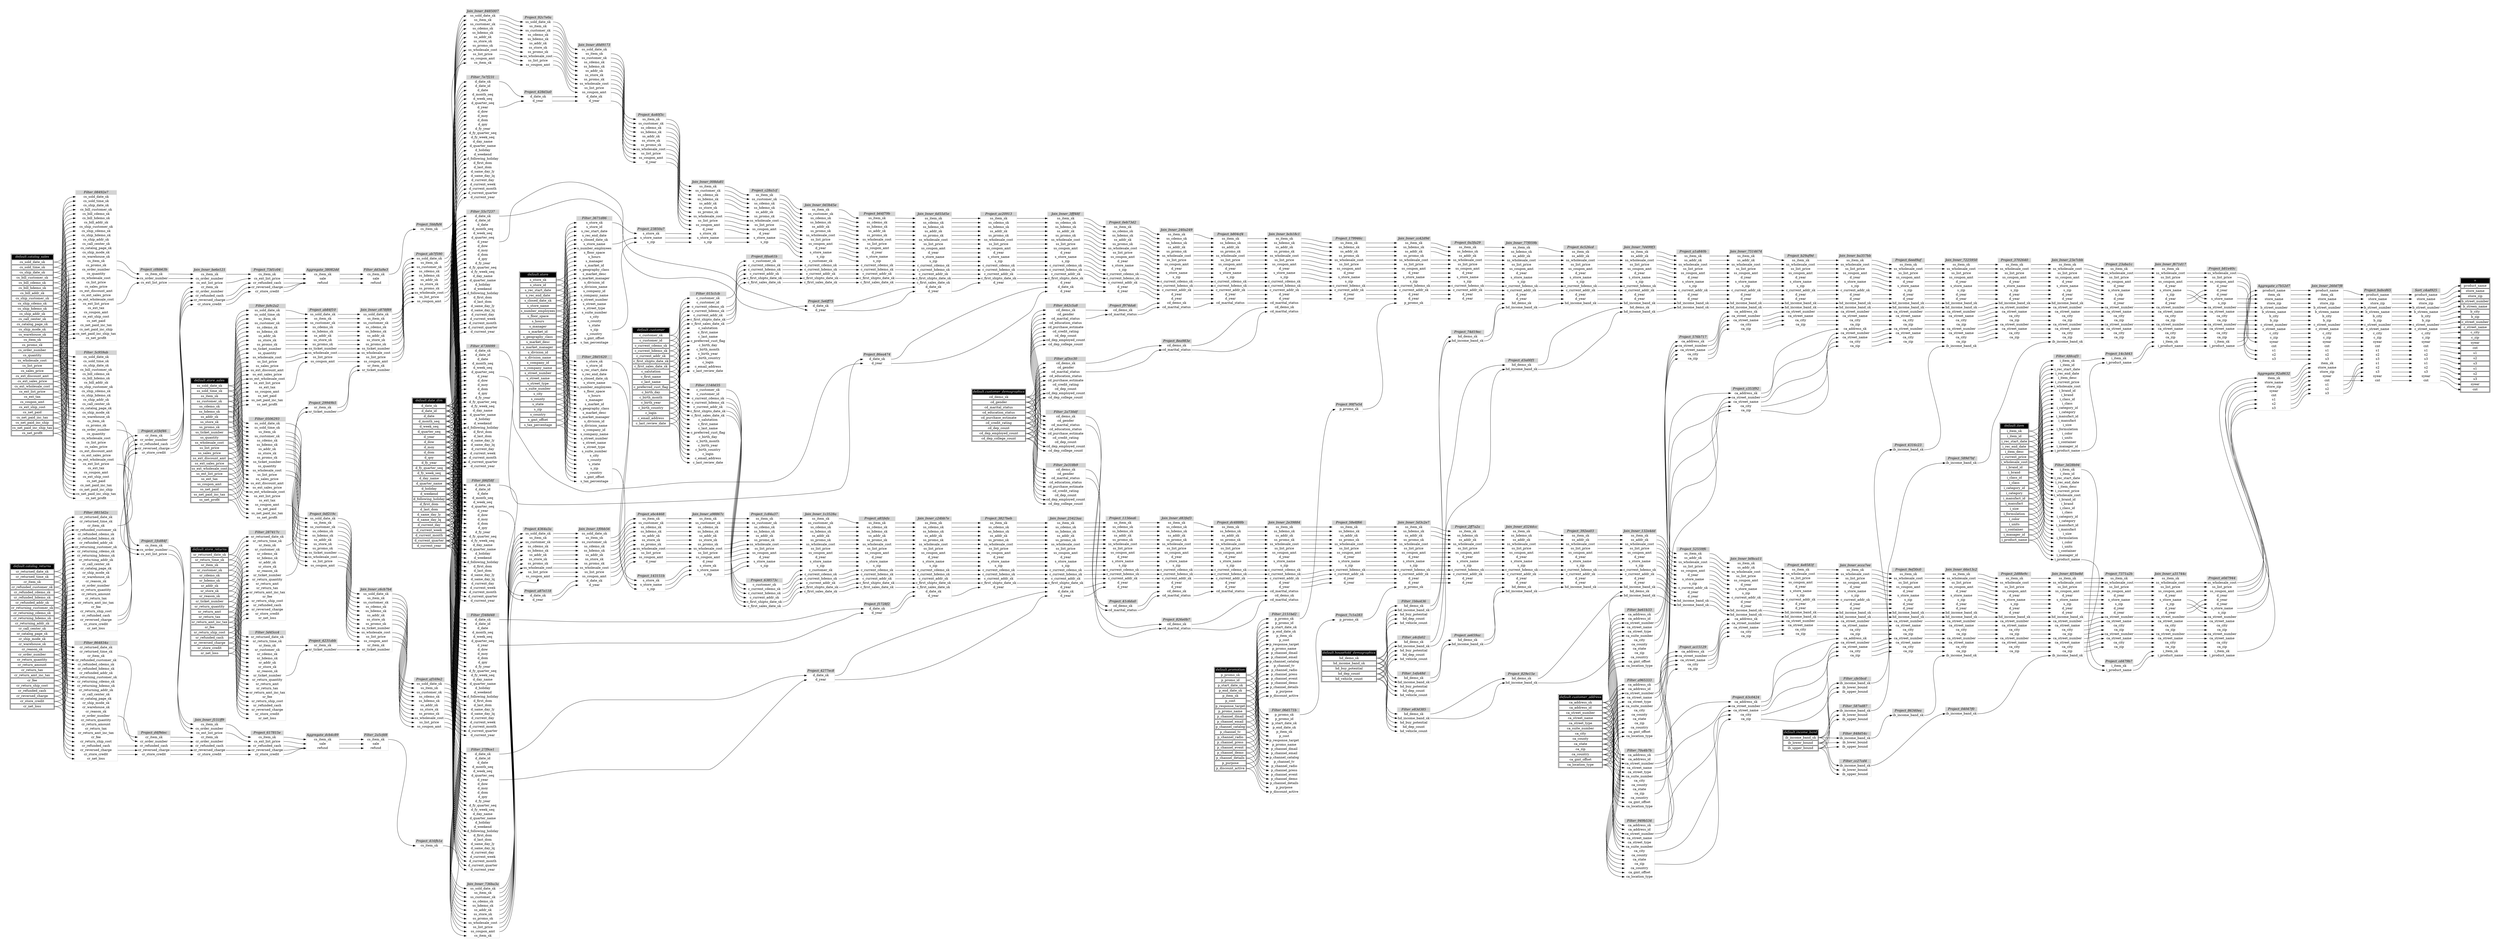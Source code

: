 // Automatically generated by TPCDSFlowTestSuite


digraph {
  graph [pad="0.5" nodesep="0.5" ranksep="1" fontname="Helvetica" rankdir=LR];
  node [shape=plaintext]

  
"Aggregate_38082dd" [label=<
<table color="lightgray" border="1" cellborder="0" cellspacing="0">
  <tr><td bgcolor="lightgray" port="nodeName"><i>Aggregate_38082dd</i></td></tr>
  <tr><td port="0">cs_item_sk</td></tr>
<tr><td port="1">sale</td></tr>
<tr><td port="2">refund</td></tr>
</table>>];
     

"Aggregate_92a8632" [label=<
<table color="lightgray" border="1" cellborder="0" cellspacing="0">
  <tr><td bgcolor="lightgray" port="nodeName"><i>Aggregate_92a8632</i></td></tr>
  <tr><td port="0">item_sk</td></tr>
<tr><td port="1">store_name</td></tr>
<tr><td port="2">store_zip</td></tr>
<tr><td port="3">syear</td></tr>
<tr><td port="4">cnt</td></tr>
<tr><td port="5">s1</td></tr>
<tr><td port="6">s2</td></tr>
<tr><td port="7">s3</td></tr>
</table>>];
     

"Aggregate_c7b52d7" [label=<
<table color="lightgray" border="1" cellborder="0" cellspacing="0">
  <tr><td bgcolor="lightgray" port="nodeName"><i>Aggregate_c7b52d7</i></td></tr>
  <tr><td port="0">product_name</td></tr>
<tr><td port="1">item_sk</td></tr>
<tr><td port="2">store_name</td></tr>
<tr><td port="3">store_zip</td></tr>
<tr><td port="4">b_street_number</td></tr>
<tr><td port="5">b_streen_name</td></tr>
<tr><td port="6">b_city</td></tr>
<tr><td port="7">b_zip</td></tr>
<tr><td port="8">c_street_number</td></tr>
<tr><td port="9">c_street_name</td></tr>
<tr><td port="10">c_city</td></tr>
<tr><td port="11">c_zip</td></tr>
<tr><td port="12">syear</td></tr>
<tr><td port="13">cnt</td></tr>
<tr><td port="14">s1</td></tr>
<tr><td port="15">s2</td></tr>
<tr><td port="16">s3</td></tr>
</table>>];
     

"Aggregate_dcb4c89" [label=<
<table color="lightgray" border="1" cellborder="0" cellspacing="0">
  <tr><td bgcolor="lightgray" port="nodeName"><i>Aggregate_dcb4c89</i></td></tr>
  <tr><td port="0">cs_item_sk</td></tr>
<tr><td port="1">sale</td></tr>
<tr><td port="2">refund</td></tr>
</table>>];
     

"Filter_015c1cb" [label=<
<table color="lightgray" border="1" cellborder="0" cellspacing="0">
  <tr><td bgcolor="lightgray" port="nodeName"><i>Filter_015c1cb</i></td></tr>
  <tr><td port="0">c_customer_sk</td></tr>
<tr><td port="1">c_customer_id</td></tr>
<tr><td port="2">c_current_cdemo_sk</td></tr>
<tr><td port="3">c_current_hdemo_sk</td></tr>
<tr><td port="4">c_current_addr_sk</td></tr>
<tr><td port="5">c_first_shipto_date_sk</td></tr>
<tr><td port="6">c_first_sales_date_sk</td></tr>
<tr><td port="7">c_salutation</td></tr>
<tr><td port="8">c_first_name</td></tr>
<tr><td port="9">c_last_name</td></tr>
<tr><td port="10">c_preferred_cust_flag</td></tr>
<tr><td port="11">c_birth_day</td></tr>
<tr><td port="12">c_birth_month</td></tr>
<tr><td port="13">c_birth_year</td></tr>
<tr><td port="14">c_birth_country</td></tr>
<tr><td port="15">c_login</td></tr>
<tr><td port="16">c_email_address</td></tr>
<tr><td port="17">c_last_review_date</td></tr>
</table>>];
     

"Filter_0506293" [label=<
<table color="lightgray" border="1" cellborder="0" cellspacing="0">
  <tr><td bgcolor="lightgray" port="nodeName"><i>Filter_0506293</i></td></tr>
  <tr><td port="0">ss_sold_date_sk</td></tr>
<tr><td port="1">ss_sold_time_sk</td></tr>
<tr><td port="2">ss_item_sk</td></tr>
<tr><td port="3">ss_customer_sk</td></tr>
<tr><td port="4">ss_cdemo_sk</td></tr>
<tr><td port="5">ss_hdemo_sk</td></tr>
<tr><td port="6">ss_addr_sk</td></tr>
<tr><td port="7">ss_store_sk</td></tr>
<tr><td port="8">ss_promo_sk</td></tr>
<tr><td port="9">ss_ticket_number</td></tr>
<tr><td port="10">ss_quantity</td></tr>
<tr><td port="11">ss_wholesale_cost</td></tr>
<tr><td port="12">ss_list_price</td></tr>
<tr><td port="13">ss_sales_price</td></tr>
<tr><td port="14">ss_ext_discount_amt</td></tr>
<tr><td port="15">ss_ext_sales_price</td></tr>
<tr><td port="16">ss_ext_wholesale_cost</td></tr>
<tr><td port="17">ss_ext_list_price</td></tr>
<tr><td port="18">ss_ext_tax</td></tr>
<tr><td port="19">ss_coupon_amt</td></tr>
<tr><td port="20">ss_net_paid</td></tr>
<tr><td port="21">ss_net_paid_inc_tax</td></tr>
<tr><td port="22">ss_net_profit</td></tr>
</table>>];
     

"Filter_06d171b" [label=<
<table color="lightgray" border="1" cellborder="0" cellspacing="0">
  <tr><td bgcolor="lightgray" port="nodeName"><i>Filter_06d171b</i></td></tr>
  <tr><td port="0">p_promo_sk</td></tr>
<tr><td port="1">p_promo_id</td></tr>
<tr><td port="2">p_start_date_sk</td></tr>
<tr><td port="3">p_end_date_sk</td></tr>
<tr><td port="4">p_item_sk</td></tr>
<tr><td port="5">p_cost</td></tr>
<tr><td port="6">p_response_target</td></tr>
<tr><td port="7">p_promo_name</td></tr>
<tr><td port="8">p_channel_dmail</td></tr>
<tr><td port="9">p_channel_email</td></tr>
<tr><td port="10">p_channel_catalog</td></tr>
<tr><td port="11">p_channel_tv</td></tr>
<tr><td port="12">p_channel_radio</td></tr>
<tr><td port="13">p_channel_press</td></tr>
<tr><td port="14">p_channel_event</td></tr>
<tr><td port="15">p_channel_demo</td></tr>
<tr><td port="16">p_channel_details</td></tr>
<tr><td port="17">p_purpose</td></tr>
<tr><td port="18">p_discount_active</td></tr>
</table>>];
     

"Filter_0815d2a" [label=<
<table color="lightgray" border="1" cellborder="0" cellspacing="0">
  <tr><td bgcolor="lightgray" port="nodeName"><i>Filter_0815d2a</i></td></tr>
  <tr><td port="0">cr_returned_date_sk</td></tr>
<tr><td port="1">cr_returned_time_sk</td></tr>
<tr><td port="2">cr_item_sk</td></tr>
<tr><td port="3">cr_refunded_customer_sk</td></tr>
<tr><td port="4">cr_refunded_cdemo_sk</td></tr>
<tr><td port="5">cr_refunded_hdemo_sk</td></tr>
<tr><td port="6">cr_refunded_addr_sk</td></tr>
<tr><td port="7">cr_returning_customer_sk</td></tr>
<tr><td port="8">cr_returning_cdemo_sk</td></tr>
<tr><td port="9">cr_returning_hdemo_sk</td></tr>
<tr><td port="10">cr_returning_addr_sk</td></tr>
<tr><td port="11">cr_call_center_sk</td></tr>
<tr><td port="12">cr_catalog_page_sk</td></tr>
<tr><td port="13">cr_ship_mode_sk</td></tr>
<tr><td port="14">cr_warehouse_sk</td></tr>
<tr><td port="15">cr_reason_sk</td></tr>
<tr><td port="16">cr_order_number</td></tr>
<tr><td port="17">cr_return_quantity</td></tr>
<tr><td port="18">cr_return_amount</td></tr>
<tr><td port="19">cr_return_tax</td></tr>
<tr><td port="20">cr_return_amt_inc_tax</td></tr>
<tr><td port="21">cr_fee</td></tr>
<tr><td port="22">cr_return_ship_cost</td></tr>
<tr><td port="23">cr_refunded_cash</td></tr>
<tr><td port="24">cr_reversed_charge</td></tr>
<tr><td port="25">cr_store_credit</td></tr>
<tr><td port="26">cr_net_loss</td></tr>
</table>>];
     

"Filter_08492e7" [label=<
<table color="lightgray" border="1" cellborder="0" cellspacing="0">
  <tr><td bgcolor="lightgray" port="nodeName"><i>Filter_08492e7</i></td></tr>
  <tr><td port="0">cs_sold_date_sk</td></tr>
<tr><td port="1">cs_sold_time_sk</td></tr>
<tr><td port="2">cs_ship_date_sk</td></tr>
<tr><td port="3">cs_bill_customer_sk</td></tr>
<tr><td port="4">cs_bill_cdemo_sk</td></tr>
<tr><td port="5">cs_bill_hdemo_sk</td></tr>
<tr><td port="6">cs_bill_addr_sk</td></tr>
<tr><td port="7">cs_ship_customer_sk</td></tr>
<tr><td port="8">cs_ship_cdemo_sk</td></tr>
<tr><td port="9">cs_ship_hdemo_sk</td></tr>
<tr><td port="10">cs_ship_addr_sk</td></tr>
<tr><td port="11">cs_call_center_sk</td></tr>
<tr><td port="12">cs_catalog_page_sk</td></tr>
<tr><td port="13">cs_ship_mode_sk</td></tr>
<tr><td port="14">cs_warehouse_sk</td></tr>
<tr><td port="15">cs_item_sk</td></tr>
<tr><td port="16">cs_promo_sk</td></tr>
<tr><td port="17">cs_order_number</td></tr>
<tr><td port="18">cs_quantity</td></tr>
<tr><td port="19">cs_wholesale_cost</td></tr>
<tr><td port="20">cs_list_price</td></tr>
<tr><td port="21">cs_sales_price</td></tr>
<tr><td port="22">cs_ext_discount_amt</td></tr>
<tr><td port="23">cs_ext_sales_price</td></tr>
<tr><td port="24">cs_ext_wholesale_cost</td></tr>
<tr><td port="25">cs_ext_list_price</td></tr>
<tr><td port="26">cs_ext_tax</td></tr>
<tr><td port="27">cs_coupon_amt</td></tr>
<tr><td port="28">cs_ext_ship_cost</td></tr>
<tr><td port="29">cs_net_paid</td></tr>
<tr><td port="30">cs_net_paid_inc_tax</td></tr>
<tr><td port="31">cs_net_paid_inc_ship</td></tr>
<tr><td port="32">cs_net_paid_inc_ship_tax</td></tr>
<tr><td port="33">cs_net_profit</td></tr>
</table>>];
     

"Filter_1140d35" [label=<
<table color="lightgray" border="1" cellborder="0" cellspacing="0">
  <tr><td bgcolor="lightgray" port="nodeName"><i>Filter_1140d35</i></td></tr>
  <tr><td port="0">c_customer_sk</td></tr>
<tr><td port="1">c_customer_id</td></tr>
<tr><td port="2">c_current_cdemo_sk</td></tr>
<tr><td port="3">c_current_hdemo_sk</td></tr>
<tr><td port="4">c_current_addr_sk</td></tr>
<tr><td port="5">c_first_shipto_date_sk</td></tr>
<tr><td port="6">c_first_sales_date_sk</td></tr>
<tr><td port="7">c_salutation</td></tr>
<tr><td port="8">c_first_name</td></tr>
<tr><td port="9">c_last_name</td></tr>
<tr><td port="10">c_preferred_cust_flag</td></tr>
<tr><td port="11">c_birth_day</td></tr>
<tr><td port="12">c_birth_month</td></tr>
<tr><td port="13">c_birth_year</td></tr>
<tr><td port="14">c_birth_country</td></tr>
<tr><td port="15">c_login</td></tr>
<tr><td port="16">c_email_address</td></tr>
<tr><td port="17">c_last_review_date</td></tr>
</table>>];
     

"Filter_1bba436" [label=<
<table color="lightgray" border="1" cellborder="0" cellspacing="0">
  <tr><td bgcolor="lightgray" port="nodeName"><i>Filter_1bba436</i></td></tr>
  <tr><td port="0">hd_demo_sk</td></tr>
<tr><td port="1">hd_income_band_sk</td></tr>
<tr><td port="2">hd_buy_potential</td></tr>
<tr><td port="3">hd_dep_count</td></tr>
<tr><td port="4">hd_vehicle_count</td></tr>
</table>>];
     

"Filter_1efa48d" [label=<
<table color="lightgray" border="1" cellborder="0" cellspacing="0">
  <tr><td bgcolor="lightgray" port="nodeName"><i>Filter_1efa48d</i></td></tr>
  <tr><td port="0">hd_demo_sk</td></tr>
<tr><td port="1">hd_income_band_sk</td></tr>
<tr><td port="2">hd_buy_potential</td></tr>
<tr><td port="3">hd_dep_count</td></tr>
<tr><td port="4">hd_vehicle_count</td></tr>
</table>>];
     

"Filter_2151bd2" [label=<
<table color="lightgray" border="1" cellborder="0" cellspacing="0">
  <tr><td bgcolor="lightgray" port="nodeName"><i>Filter_2151bd2</i></td></tr>
  <tr><td port="0">p_promo_sk</td></tr>
<tr><td port="1">p_promo_id</td></tr>
<tr><td port="2">p_start_date_sk</td></tr>
<tr><td port="3">p_end_date_sk</td></tr>
<tr><td port="4">p_item_sk</td></tr>
<tr><td port="5">p_cost</td></tr>
<tr><td port="6">p_response_target</td></tr>
<tr><td port="7">p_promo_name</td></tr>
<tr><td port="8">p_channel_dmail</td></tr>
<tr><td port="9">p_channel_email</td></tr>
<tr><td port="10">p_channel_catalog</td></tr>
<tr><td port="11">p_channel_tv</td></tr>
<tr><td port="12">p_channel_radio</td></tr>
<tr><td port="13">p_channel_press</td></tr>
<tr><td port="14">p_channel_event</td></tr>
<tr><td port="15">p_channel_demo</td></tr>
<tr><td port="16">p_channel_details</td></tr>
<tr><td port="17">p_purpose</td></tr>
<tr><td port="18">p_discount_active</td></tr>
</table>>];
     

"Filter_27f9ce1" [label=<
<table color="lightgray" border="1" cellborder="0" cellspacing="0">
  <tr><td bgcolor="lightgray" port="nodeName"><i>Filter_27f9ce1</i></td></tr>
  <tr><td port="0">d_date_sk</td></tr>
<tr><td port="1">d_date_id</td></tr>
<tr><td port="2">d_date</td></tr>
<tr><td port="3">d_month_seq</td></tr>
<tr><td port="4">d_week_seq</td></tr>
<tr><td port="5">d_quarter_seq</td></tr>
<tr><td port="6">d_year</td></tr>
<tr><td port="7">d_dow</td></tr>
<tr><td port="8">d_moy</td></tr>
<tr><td port="9">d_dom</td></tr>
<tr><td port="10">d_qoy</td></tr>
<tr><td port="11">d_fy_year</td></tr>
<tr><td port="12">d_fy_quarter_seq</td></tr>
<tr><td port="13">d_fy_week_seq</td></tr>
<tr><td port="14">d_day_name</td></tr>
<tr><td port="15">d_quarter_name</td></tr>
<tr><td port="16">d_holiday</td></tr>
<tr><td port="17">d_weekend</td></tr>
<tr><td port="18">d_following_holiday</td></tr>
<tr><td port="19">d_first_dom</td></tr>
<tr><td port="20">d_last_dom</td></tr>
<tr><td port="21">d_same_day_ly</td></tr>
<tr><td port="22">d_same_day_lq</td></tr>
<tr><td port="23">d_current_day</td></tr>
<tr><td port="24">d_current_week</td></tr>
<tr><td port="25">d_current_month</td></tr>
<tr><td port="26">d_current_quarter</td></tr>
<tr><td port="27">d_current_year</td></tr>
</table>>];
     

"Filter_287417c" [label=<
<table color="lightgray" border="1" cellborder="0" cellspacing="0">
  <tr><td bgcolor="lightgray" port="nodeName"><i>Filter_287417c</i></td></tr>
  <tr><td port="0">sr_returned_date_sk</td></tr>
<tr><td port="1">sr_return_time_sk</td></tr>
<tr><td port="2">sr_item_sk</td></tr>
<tr><td port="3">sr_customer_sk</td></tr>
<tr><td port="4">sr_cdemo_sk</td></tr>
<tr><td port="5">sr_hdemo_sk</td></tr>
<tr><td port="6">sr_addr_sk</td></tr>
<tr><td port="7">sr_store_sk</td></tr>
<tr><td port="8">sr_reason_sk</td></tr>
<tr><td port="9">sr_ticket_number</td></tr>
<tr><td port="10">sr_return_quantity</td></tr>
<tr><td port="11">sr_return_amt</td></tr>
<tr><td port="12">sr_return_tax</td></tr>
<tr><td port="13">sr_return_amt_inc_tax</td></tr>
<tr><td port="14">sr_fee</td></tr>
<tr><td port="15">sr_return_ship_cost</td></tr>
<tr><td port="16">sr_refunded_cash</td></tr>
<tr><td port="17">sr_reversed_charge</td></tr>
<tr><td port="18">sr_store_credit</td></tr>
<tr><td port="19">sr_net_loss</td></tr>
</table>>];
     

"Filter_28d1620" [label=<
<table color="lightgray" border="1" cellborder="0" cellspacing="0">
  <tr><td bgcolor="lightgray" port="nodeName"><i>Filter_28d1620</i></td></tr>
  <tr><td port="0">s_store_sk</td></tr>
<tr><td port="1">s_store_id</td></tr>
<tr><td port="2">s_rec_start_date</td></tr>
<tr><td port="3">s_rec_end_date</td></tr>
<tr><td port="4">s_closed_date_sk</td></tr>
<tr><td port="5">s_store_name</td></tr>
<tr><td port="6">s_number_employees</td></tr>
<tr><td port="7">s_floor_space</td></tr>
<tr><td port="8">s_hours</td></tr>
<tr><td port="9">s_manager</td></tr>
<tr><td port="10">s_market_id</td></tr>
<tr><td port="11">s_geography_class</td></tr>
<tr><td port="12">s_market_desc</td></tr>
<tr><td port="13">s_market_manager</td></tr>
<tr><td port="14">s_division_id</td></tr>
<tr><td port="15">s_division_name</td></tr>
<tr><td port="16">s_company_id</td></tr>
<tr><td port="17">s_company_name</td></tr>
<tr><td port="18">s_street_number</td></tr>
<tr><td port="19">s_street_name</td></tr>
<tr><td port="20">s_street_type</td></tr>
<tr><td port="21">s_suite_number</td></tr>
<tr><td port="22">s_city</td></tr>
<tr><td port="23">s_county</td></tr>
<tr><td port="24">s_state</td></tr>
<tr><td port="25">s_zip</td></tr>
<tr><td port="26">s_country</td></tr>
<tr><td port="27">s_gmt_offset</td></tr>
<tr><td port="28">s_tax_percentage</td></tr>
</table>>];
     

"Filter_2a5cfd8" [label=<
<table color="lightgray" border="1" cellborder="0" cellspacing="0">
  <tr><td bgcolor="lightgray" port="nodeName"><i>Filter_2a5cfd8</i></td></tr>
  <tr><td port="0">cs_item_sk</td></tr>
<tr><td port="1">sale</td></tr>
<tr><td port="2">refund</td></tr>
</table>>];
     

"Filter_2a730df" [label=<
<table color="lightgray" border="1" cellborder="0" cellspacing="0">
  <tr><td bgcolor="lightgray" port="nodeName"><i>Filter_2a730df</i></td></tr>
  <tr><td port="0">cd_demo_sk</td></tr>
<tr><td port="1">cd_gender</td></tr>
<tr><td port="2">cd_marital_status</td></tr>
<tr><td port="3">cd_education_status</td></tr>
<tr><td port="4">cd_purchase_estimate</td></tr>
<tr><td port="5">cd_credit_rating</td></tr>
<tr><td port="6">cd_dep_count</td></tr>
<tr><td port="7">cd_dep_employed_count</td></tr>
<tr><td port="8">cd_dep_college_count</td></tr>
</table>>];
     

"Filter_2e318b9" [label=<
<table color="lightgray" border="1" cellborder="0" cellspacing="0">
  <tr><td bgcolor="lightgray" port="nodeName"><i>Filter_2e318b9</i></td></tr>
  <tr><td port="0">cd_demo_sk</td></tr>
<tr><td port="1">cd_gender</td></tr>
<tr><td port="2">cd_marital_status</td></tr>
<tr><td port="3">cd_education_status</td></tr>
<tr><td port="4">cd_purchase_estimate</td></tr>
<tr><td port="5">cd_credit_rating</td></tr>
<tr><td port="6">cd_dep_count</td></tr>
<tr><td port="7">cd_dep_employed_count</td></tr>
<tr><td port="8">cd_dep_college_count</td></tr>
</table>>];
     

"Filter_3671d86" [label=<
<table color="lightgray" border="1" cellborder="0" cellspacing="0">
  <tr><td bgcolor="lightgray" port="nodeName"><i>Filter_3671d86</i></td></tr>
  <tr><td port="0">s_store_sk</td></tr>
<tr><td port="1">s_store_id</td></tr>
<tr><td port="2">s_rec_start_date</td></tr>
<tr><td port="3">s_rec_end_date</td></tr>
<tr><td port="4">s_closed_date_sk</td></tr>
<tr><td port="5">s_store_name</td></tr>
<tr><td port="6">s_number_employees</td></tr>
<tr><td port="7">s_floor_space</td></tr>
<tr><td port="8">s_hours</td></tr>
<tr><td port="9">s_manager</td></tr>
<tr><td port="10">s_market_id</td></tr>
<tr><td port="11">s_geography_class</td></tr>
<tr><td port="12">s_market_desc</td></tr>
<tr><td port="13">s_market_manager</td></tr>
<tr><td port="14">s_division_id</td></tr>
<tr><td port="15">s_division_name</td></tr>
<tr><td port="16">s_company_id</td></tr>
<tr><td port="17">s_company_name</td></tr>
<tr><td port="18">s_street_number</td></tr>
<tr><td port="19">s_street_name</td></tr>
<tr><td port="20">s_street_type</td></tr>
<tr><td port="21">s_suite_number</td></tr>
<tr><td port="22">s_city</td></tr>
<tr><td port="23">s_county</td></tr>
<tr><td port="24">s_state</td></tr>
<tr><td port="25">s_zip</td></tr>
<tr><td port="26">s_country</td></tr>
<tr><td port="27">s_gmt_offset</td></tr>
<tr><td port="28">s_tax_percentage</td></tr>
</table>>];
     

"Filter_3d28b94" [label=<
<table color="lightgray" border="1" cellborder="0" cellspacing="0">
  <tr><td bgcolor="lightgray" port="nodeName"><i>Filter_3d28b94</i></td></tr>
  <tr><td port="0">i_item_sk</td></tr>
<tr><td port="1">i_item_id</td></tr>
<tr><td port="2">i_rec_start_date</td></tr>
<tr><td port="3">i_rec_end_date</td></tr>
<tr><td port="4">i_item_desc</td></tr>
<tr><td port="5">i_current_price</td></tr>
<tr><td port="6">i_wholesale_cost</td></tr>
<tr><td port="7">i_brand_id</td></tr>
<tr><td port="8">i_brand</td></tr>
<tr><td port="9">i_class_id</td></tr>
<tr><td port="10">i_class</td></tr>
<tr><td port="11">i_category_id</td></tr>
<tr><td port="12">i_category</td></tr>
<tr><td port="13">i_manufact_id</td></tr>
<tr><td port="14">i_manufact</td></tr>
<tr><td port="15">i_size</td></tr>
<tr><td port="16">i_formulation</td></tr>
<tr><td port="17">i_color</td></tr>
<tr><td port="18">i_units</td></tr>
<tr><td port="19">i_container</td></tr>
<tr><td port="20">i_manager_id</td></tr>
<tr><td port="21">i_product_name</td></tr>
</table>>];
     

"Filter_442c5a8" [label=<
<table color="lightgray" border="1" cellborder="0" cellspacing="0">
  <tr><td bgcolor="lightgray" port="nodeName"><i>Filter_442c5a8</i></td></tr>
  <tr><td port="0">cd_demo_sk</td></tr>
<tr><td port="1">cd_gender</td></tr>
<tr><td port="2">cd_marital_status</td></tr>
<tr><td port="3">cd_education_status</td></tr>
<tr><td port="4">cd_purchase_estimate</td></tr>
<tr><td port="5">cd_credit_rating</td></tr>
<tr><td port="6">cd_dep_count</td></tr>
<tr><td port="7">cd_dep_employed_count</td></tr>
<tr><td port="8">cd_dep_college_count</td></tr>
</table>>];
     

"Filter_4730099" [label=<
<table color="lightgray" border="1" cellborder="0" cellspacing="0">
  <tr><td bgcolor="lightgray" port="nodeName"><i>Filter_4730099</i></td></tr>
  <tr><td port="0">d_date_sk</td></tr>
<tr><td port="1">d_date_id</td></tr>
<tr><td port="2">d_date</td></tr>
<tr><td port="3">d_month_seq</td></tr>
<tr><td port="4">d_week_seq</td></tr>
<tr><td port="5">d_quarter_seq</td></tr>
<tr><td port="6">d_year</td></tr>
<tr><td port="7">d_dow</td></tr>
<tr><td port="8">d_moy</td></tr>
<tr><td port="9">d_dom</td></tr>
<tr><td port="10">d_qoy</td></tr>
<tr><td port="11">d_fy_year</td></tr>
<tr><td port="12">d_fy_quarter_seq</td></tr>
<tr><td port="13">d_fy_week_seq</td></tr>
<tr><td port="14">d_day_name</td></tr>
<tr><td port="15">d_quarter_name</td></tr>
<tr><td port="16">d_holiday</td></tr>
<tr><td port="17">d_weekend</td></tr>
<tr><td port="18">d_following_holiday</td></tr>
<tr><td port="19">d_first_dom</td></tr>
<tr><td port="20">d_last_dom</td></tr>
<tr><td port="21">d_same_day_ly</td></tr>
<tr><td port="22">d_same_day_lq</td></tr>
<tr><td port="23">d_current_day</td></tr>
<tr><td port="24">d_current_week</td></tr>
<tr><td port="25">d_current_month</td></tr>
<tr><td port="26">d_current_quarter</td></tr>
<tr><td port="27">d_current_year</td></tr>
</table>>];
     

"Filter_55c7237" [label=<
<table color="lightgray" border="1" cellborder="0" cellspacing="0">
  <tr><td bgcolor="lightgray" port="nodeName"><i>Filter_55c7237</i></td></tr>
  <tr><td port="0">d_date_sk</td></tr>
<tr><td port="1">d_date_id</td></tr>
<tr><td port="2">d_date</td></tr>
<tr><td port="3">d_month_seq</td></tr>
<tr><td port="4">d_week_seq</td></tr>
<tr><td port="5">d_quarter_seq</td></tr>
<tr><td port="6">d_year</td></tr>
<tr><td port="7">d_dow</td></tr>
<tr><td port="8">d_moy</td></tr>
<tr><td port="9">d_dom</td></tr>
<tr><td port="10">d_qoy</td></tr>
<tr><td port="11">d_fy_year</td></tr>
<tr><td port="12">d_fy_quarter_seq</td></tr>
<tr><td port="13">d_fy_week_seq</td></tr>
<tr><td port="14">d_day_name</td></tr>
<tr><td port="15">d_quarter_name</td></tr>
<tr><td port="16">d_holiday</td></tr>
<tr><td port="17">d_weekend</td></tr>
<tr><td port="18">d_following_holiday</td></tr>
<tr><td port="19">d_first_dom</td></tr>
<tr><td port="20">d_last_dom</td></tr>
<tr><td port="21">d_same_day_ly</td></tr>
<tr><td port="22">d_same_day_lq</td></tr>
<tr><td port="23">d_current_day</td></tr>
<tr><td port="24">d_current_week</td></tr>
<tr><td port="25">d_current_month</td></tr>
<tr><td port="26">d_current_quarter</td></tr>
<tr><td port="27">d_current_year</td></tr>
</table>>];
     

"Filter_587ed87" [label=<
<table color="lightgray" border="1" cellborder="0" cellspacing="0">
  <tr><td bgcolor="lightgray" port="nodeName"><i>Filter_587ed87</i></td></tr>
  <tr><td port="0">ib_income_band_sk</td></tr>
<tr><td port="1">ib_lower_bound</td></tr>
<tr><td port="2">ib_upper_bound</td></tr>
</table>>];
     

"Filter_5c959ab" [label=<
<table color="lightgray" border="1" cellborder="0" cellspacing="0">
  <tr><td bgcolor="lightgray" port="nodeName"><i>Filter_5c959ab</i></td></tr>
  <tr><td port="0">cs_sold_date_sk</td></tr>
<tr><td port="1">cs_sold_time_sk</td></tr>
<tr><td port="2">cs_ship_date_sk</td></tr>
<tr><td port="3">cs_bill_customer_sk</td></tr>
<tr><td port="4">cs_bill_cdemo_sk</td></tr>
<tr><td port="5">cs_bill_hdemo_sk</td></tr>
<tr><td port="6">cs_bill_addr_sk</td></tr>
<tr><td port="7">cs_ship_customer_sk</td></tr>
<tr><td port="8">cs_ship_cdemo_sk</td></tr>
<tr><td port="9">cs_ship_hdemo_sk</td></tr>
<tr><td port="10">cs_ship_addr_sk</td></tr>
<tr><td port="11">cs_call_center_sk</td></tr>
<tr><td port="12">cs_catalog_page_sk</td></tr>
<tr><td port="13">cs_ship_mode_sk</td></tr>
<tr><td port="14">cs_warehouse_sk</td></tr>
<tr><td port="15">cs_item_sk</td></tr>
<tr><td port="16">cs_promo_sk</td></tr>
<tr><td port="17">cs_order_number</td></tr>
<tr><td port="18">cs_quantity</td></tr>
<tr><td port="19">cs_wholesale_cost</td></tr>
<tr><td port="20">cs_list_price</td></tr>
<tr><td port="21">cs_sales_price</td></tr>
<tr><td port="22">cs_ext_discount_amt</td></tr>
<tr><td port="23">cs_ext_sales_price</td></tr>
<tr><td port="24">cs_ext_wholesale_cost</td></tr>
<tr><td port="25">cs_ext_list_price</td></tr>
<tr><td port="26">cs_ext_tax</td></tr>
<tr><td port="27">cs_coupon_amt</td></tr>
<tr><td port="28">cs_ext_ship_cost</td></tr>
<tr><td port="29">cs_net_paid</td></tr>
<tr><td port="30">cs_net_paid_inc_tax</td></tr>
<tr><td port="31">cs_net_paid_inc_ship</td></tr>
<tr><td port="32">cs_net_paid_inc_ship_tax</td></tr>
<tr><td port="33">cs_net_profit</td></tr>
</table>>];
     

"Filter_5d45cc4" [label=<
<table color="lightgray" border="1" cellborder="0" cellspacing="0">
  <tr><td bgcolor="lightgray" port="nodeName"><i>Filter_5d45cc4</i></td></tr>
  <tr><td port="0">sr_returned_date_sk</td></tr>
<tr><td port="1">sr_return_time_sk</td></tr>
<tr><td port="2">sr_item_sk</td></tr>
<tr><td port="3">sr_customer_sk</td></tr>
<tr><td port="4">sr_cdemo_sk</td></tr>
<tr><td port="5">sr_hdemo_sk</td></tr>
<tr><td port="6">sr_addr_sk</td></tr>
<tr><td port="7">sr_store_sk</td></tr>
<tr><td port="8">sr_reason_sk</td></tr>
<tr><td port="9">sr_ticket_number</td></tr>
<tr><td port="10">sr_return_quantity</td></tr>
<tr><td port="11">sr_return_amt</td></tr>
<tr><td port="12">sr_return_tax</td></tr>
<tr><td port="13">sr_return_amt_inc_tax</td></tr>
<tr><td port="14">sr_fee</td></tr>
<tr><td port="15">sr_return_ship_cost</td></tr>
<tr><td port="16">sr_refunded_cash</td></tr>
<tr><td port="17">sr_reversed_charge</td></tr>
<tr><td port="18">sr_store_credit</td></tr>
<tr><td port="19">sr_net_loss</td></tr>
</table>>];
     

"Filter_6fdcaf3" [label=<
<table color="lightgray" border="1" cellborder="0" cellspacing="0">
  <tr><td bgcolor="lightgray" port="nodeName"><i>Filter_6fdcaf3</i></td></tr>
  <tr><td port="0">i_item_sk</td></tr>
<tr><td port="1">i_item_id</td></tr>
<tr><td port="2">i_rec_start_date</td></tr>
<tr><td port="3">i_rec_end_date</td></tr>
<tr><td port="4">i_item_desc</td></tr>
<tr><td port="5">i_current_price</td></tr>
<tr><td port="6">i_wholesale_cost</td></tr>
<tr><td port="7">i_brand_id</td></tr>
<tr><td port="8">i_brand</td></tr>
<tr><td port="9">i_class_id</td></tr>
<tr><td port="10">i_class</td></tr>
<tr><td port="11">i_category_id</td></tr>
<tr><td port="12">i_category</td></tr>
<tr><td port="13">i_manufact_id</td></tr>
<tr><td port="14">i_manufact</td></tr>
<tr><td port="15">i_size</td></tr>
<tr><td port="16">i_formulation</td></tr>
<tr><td port="17">i_color</td></tr>
<tr><td port="18">i_units</td></tr>
<tr><td port="19">i_container</td></tr>
<tr><td port="20">i_manager_id</td></tr>
<tr><td port="21">i_product_name</td></tr>
</table>>];
     

"Filter_70a4b7b" [label=<
<table color="lightgray" border="1" cellborder="0" cellspacing="0">
  <tr><td bgcolor="lightgray" port="nodeName"><i>Filter_70a4b7b</i></td></tr>
  <tr><td port="0">ca_address_sk</td></tr>
<tr><td port="1">ca_address_id</td></tr>
<tr><td port="2">ca_street_number</td></tr>
<tr><td port="3">ca_street_name</td></tr>
<tr><td port="4">ca_street_type</td></tr>
<tr><td port="5">ca_suite_number</td></tr>
<tr><td port="6">ca_city</td></tr>
<tr><td port="7">ca_county</td></tr>
<tr><td port="8">ca_state</td></tr>
<tr><td port="9">ca_zip</td></tr>
<tr><td port="10">ca_country</td></tr>
<tr><td port="11">ca_gmt_offset</td></tr>
<tr><td port="12">ca_location_type</td></tr>
</table>>];
     

"Filter_7e7f231" [label=<
<table color="lightgray" border="1" cellborder="0" cellspacing="0">
  <tr><td bgcolor="lightgray" port="nodeName"><i>Filter_7e7f231</i></td></tr>
  <tr><td port="0">d_date_sk</td></tr>
<tr><td port="1">d_date_id</td></tr>
<tr><td port="2">d_date</td></tr>
<tr><td port="3">d_month_seq</td></tr>
<tr><td port="4">d_week_seq</td></tr>
<tr><td port="5">d_quarter_seq</td></tr>
<tr><td port="6">d_year</td></tr>
<tr><td port="7">d_dow</td></tr>
<tr><td port="8">d_moy</td></tr>
<tr><td port="9">d_dom</td></tr>
<tr><td port="10">d_qoy</td></tr>
<tr><td port="11">d_fy_year</td></tr>
<tr><td port="12">d_fy_quarter_seq</td></tr>
<tr><td port="13">d_fy_week_seq</td></tr>
<tr><td port="14">d_day_name</td></tr>
<tr><td port="15">d_quarter_name</td></tr>
<tr><td port="16">d_holiday</td></tr>
<tr><td port="17">d_weekend</td></tr>
<tr><td port="18">d_following_holiday</td></tr>
<tr><td port="19">d_first_dom</td></tr>
<tr><td port="20">d_last_dom</td></tr>
<tr><td port="21">d_same_day_ly</td></tr>
<tr><td port="22">d_same_day_lq</td></tr>
<tr><td port="23">d_current_day</td></tr>
<tr><td port="24">d_current_week</td></tr>
<tr><td port="25">d_current_month</td></tr>
<tr><td port="26">d_current_quarter</td></tr>
<tr><td port="27">d_current_year</td></tr>
</table>>];
     

"Filter_848d54c" [label=<
<table color="lightgray" border="1" cellborder="0" cellspacing="0">
  <tr><td bgcolor="lightgray" port="nodeName"><i>Filter_848d54c</i></td></tr>
  <tr><td port="0">ib_income_band_sk</td></tr>
<tr><td port="1">ib_lower_bound</td></tr>
<tr><td port="2">ib_upper_bound</td></tr>
</table>>];
     

"Filter_864834a" [label=<
<table color="lightgray" border="1" cellborder="0" cellspacing="0">
  <tr><td bgcolor="lightgray" port="nodeName"><i>Filter_864834a</i></td></tr>
  <tr><td port="0">cr_returned_date_sk</td></tr>
<tr><td port="1">cr_returned_time_sk</td></tr>
<tr><td port="2">cr_item_sk</td></tr>
<tr><td port="3">cr_refunded_customer_sk</td></tr>
<tr><td port="4">cr_refunded_cdemo_sk</td></tr>
<tr><td port="5">cr_refunded_hdemo_sk</td></tr>
<tr><td port="6">cr_refunded_addr_sk</td></tr>
<tr><td port="7">cr_returning_customer_sk</td></tr>
<tr><td port="8">cr_returning_cdemo_sk</td></tr>
<tr><td port="9">cr_returning_hdemo_sk</td></tr>
<tr><td port="10">cr_returning_addr_sk</td></tr>
<tr><td port="11">cr_call_center_sk</td></tr>
<tr><td port="12">cr_catalog_page_sk</td></tr>
<tr><td port="13">cr_ship_mode_sk</td></tr>
<tr><td port="14">cr_warehouse_sk</td></tr>
<tr><td port="15">cr_reason_sk</td></tr>
<tr><td port="16">cr_order_number</td></tr>
<tr><td port="17">cr_return_quantity</td></tr>
<tr><td port="18">cr_return_amount</td></tr>
<tr><td port="19">cr_return_tax</td></tr>
<tr><td port="20">cr_return_amt_inc_tax</td></tr>
<tr><td port="21">cr_fee</td></tr>
<tr><td port="22">cr_return_ship_cost</td></tr>
<tr><td port="23">cr_refunded_cash</td></tr>
<tr><td port="24">cr_reversed_charge</td></tr>
<tr><td port="25">cr_store_credit</td></tr>
<tr><td port="26">cr_net_loss</td></tr>
</table>>];
     

"Filter_949b534" [label=<
<table color="lightgray" border="1" cellborder="0" cellspacing="0">
  <tr><td bgcolor="lightgray" port="nodeName"><i>Filter_949b534</i></td></tr>
  <tr><td port="0">ca_address_sk</td></tr>
<tr><td port="1">ca_address_id</td></tr>
<tr><td port="2">ca_street_number</td></tr>
<tr><td port="3">ca_street_name</td></tr>
<tr><td port="4">ca_street_type</td></tr>
<tr><td port="5">ca_suite_number</td></tr>
<tr><td port="6">ca_city</td></tr>
<tr><td port="7">ca_county</td></tr>
<tr><td port="8">ca_state</td></tr>
<tr><td port="9">ca_zip</td></tr>
<tr><td port="10">ca_country</td></tr>
<tr><td port="11">ca_gmt_offset</td></tr>
<tr><td port="12">ca_location_type</td></tr>
</table>>];
     

"Filter_a4cfa02" [label=<
<table color="lightgray" border="1" cellborder="0" cellspacing="0">
  <tr><td bgcolor="lightgray" port="nodeName"><i>Filter_a4cfa02</i></td></tr>
  <tr><td port="0">hd_demo_sk</td></tr>
<tr><td port="1">hd_income_band_sk</td></tr>
<tr><td port="2">hd_buy_potential</td></tr>
<tr><td port="3">hd_dep_count</td></tr>
<tr><td port="4">hd_vehicle_count</td></tr>
</table>>];
     

"Filter_a965333" [label=<
<table color="lightgray" border="1" cellborder="0" cellspacing="0">
  <tr><td bgcolor="lightgray" port="nodeName"><i>Filter_a965333</i></td></tr>
  <tr><td port="0">ca_address_sk</td></tr>
<tr><td port="1">ca_address_id</td></tr>
<tr><td port="2">ca_street_number</td></tr>
<tr><td port="3">ca_street_name</td></tr>
<tr><td port="4">ca_street_type</td></tr>
<tr><td port="5">ca_suite_number</td></tr>
<tr><td port="6">ca_city</td></tr>
<tr><td port="7">ca_county</td></tr>
<tr><td port="8">ca_state</td></tr>
<tr><td port="9">ca_zip</td></tr>
<tr><td port="10">ca_country</td></tr>
<tr><td port="11">ca_gmt_offset</td></tr>
<tr><td port="12">ca_location_type</td></tr>
</table>>];
     

"Filter_af3cc30" [label=<
<table color="lightgray" border="1" cellborder="0" cellspacing="0">
  <tr><td bgcolor="lightgray" port="nodeName"><i>Filter_af3cc30</i></td></tr>
  <tr><td port="0">cd_demo_sk</td></tr>
<tr><td port="1">cd_gender</td></tr>
<tr><td port="2">cd_marital_status</td></tr>
<tr><td port="3">cd_education_status</td></tr>
<tr><td port="4">cd_purchase_estimate</td></tr>
<tr><td port="5">cd_credit_rating</td></tr>
<tr><td port="6">cd_dep_count</td></tr>
<tr><td port="7">cd_dep_employed_count</td></tr>
<tr><td port="8">cd_dep_college_count</td></tr>
</table>>];
     

"Filter_be61b33" [label=<
<table color="lightgray" border="1" cellborder="0" cellspacing="0">
  <tr><td bgcolor="lightgray" port="nodeName"><i>Filter_be61b33</i></td></tr>
  <tr><td port="0">ca_address_sk</td></tr>
<tr><td port="1">ca_address_id</td></tr>
<tr><td port="2">ca_street_number</td></tr>
<tr><td port="3">ca_street_name</td></tr>
<tr><td port="4">ca_street_type</td></tr>
<tr><td port="5">ca_suite_number</td></tr>
<tr><td port="6">ca_city</td></tr>
<tr><td port="7">ca_county</td></tr>
<tr><td port="8">ca_state</td></tr>
<tr><td port="9">ca_zip</td></tr>
<tr><td port="10">ca_country</td></tr>
<tr><td port="11">ca_gmt_offset</td></tr>
<tr><td port="12">ca_location_type</td></tr>
</table>>];
     

"Filter_cc27cd4" [label=<
<table color="lightgray" border="1" cellborder="0" cellspacing="0">
  <tr><td bgcolor="lightgray" port="nodeName"><i>Filter_cc27cd4</i></td></tr>
  <tr><td port="0">ib_income_band_sk</td></tr>
<tr><td port="1">ib_lower_bound</td></tr>
<tr><td port="2">ib_upper_bound</td></tr>
</table>>];
     

"Filter_cfe5bcd" [label=<
<table color="lightgray" border="1" cellborder="0" cellspacing="0">
  <tr><td bgcolor="lightgray" port="nodeName"><i>Filter_cfe5bcd</i></td></tr>
  <tr><td port="0">ib_income_band_sk</td></tr>
<tr><td port="1">ib_lower_bound</td></tr>
<tr><td port="2">ib_upper_bound</td></tr>
</table>>];
     

"Filter_dd3a9e3" [label=<
<table color="lightgray" border="1" cellborder="0" cellspacing="0">
  <tr><td bgcolor="lightgray" port="nodeName"><i>Filter_dd3a9e3</i></td></tr>
  <tr><td port="0">cs_item_sk</td></tr>
<tr><td port="1">sale</td></tr>
<tr><td port="2">refund</td></tr>
</table>>];
     

"Filter_e83d385" [label=<
<table color="lightgray" border="1" cellborder="0" cellspacing="0">
  <tr><td bgcolor="lightgray" port="nodeName"><i>Filter_e83d385</i></td></tr>
  <tr><td port="0">hd_demo_sk</td></tr>
<tr><td port="1">hd_income_band_sk</td></tr>
<tr><td port="2">hd_buy_potential</td></tr>
<tr><td port="3">hd_dep_count</td></tr>
<tr><td port="4">hd_vehicle_count</td></tr>
</table>>];
     

"Filter_f348d48" [label=<
<table color="lightgray" border="1" cellborder="0" cellspacing="0">
  <tr><td bgcolor="lightgray" port="nodeName"><i>Filter_f348d48</i></td></tr>
  <tr><td port="0">d_date_sk</td></tr>
<tr><td port="1">d_date_id</td></tr>
<tr><td port="2">d_date</td></tr>
<tr><td port="3">d_month_seq</td></tr>
<tr><td port="4">d_week_seq</td></tr>
<tr><td port="5">d_quarter_seq</td></tr>
<tr><td port="6">d_year</td></tr>
<tr><td port="7">d_dow</td></tr>
<tr><td port="8">d_moy</td></tr>
<tr><td port="9">d_dom</td></tr>
<tr><td port="10">d_qoy</td></tr>
<tr><td port="11">d_fy_year</td></tr>
<tr><td port="12">d_fy_quarter_seq</td></tr>
<tr><td port="13">d_fy_week_seq</td></tr>
<tr><td port="14">d_day_name</td></tr>
<tr><td port="15">d_quarter_name</td></tr>
<tr><td port="16">d_holiday</td></tr>
<tr><td port="17">d_weekend</td></tr>
<tr><td port="18">d_following_holiday</td></tr>
<tr><td port="19">d_first_dom</td></tr>
<tr><td port="20">d_last_dom</td></tr>
<tr><td port="21">d_same_day_ly</td></tr>
<tr><td port="22">d_same_day_lq</td></tr>
<tr><td port="23">d_current_day</td></tr>
<tr><td port="24">d_current_week</td></tr>
<tr><td port="25">d_current_month</td></tr>
<tr><td port="26">d_current_quarter</td></tr>
<tr><td port="27">d_current_year</td></tr>
</table>>];
     

"Filter_fa9c2a2" [label=<
<table color="lightgray" border="1" cellborder="0" cellspacing="0">
  <tr><td bgcolor="lightgray" port="nodeName"><i>Filter_fa9c2a2</i></td></tr>
  <tr><td port="0">ss_sold_date_sk</td></tr>
<tr><td port="1">ss_sold_time_sk</td></tr>
<tr><td port="2">ss_item_sk</td></tr>
<tr><td port="3">ss_customer_sk</td></tr>
<tr><td port="4">ss_cdemo_sk</td></tr>
<tr><td port="5">ss_hdemo_sk</td></tr>
<tr><td port="6">ss_addr_sk</td></tr>
<tr><td port="7">ss_store_sk</td></tr>
<tr><td port="8">ss_promo_sk</td></tr>
<tr><td port="9">ss_ticket_number</td></tr>
<tr><td port="10">ss_quantity</td></tr>
<tr><td port="11">ss_wholesale_cost</td></tr>
<tr><td port="12">ss_list_price</td></tr>
<tr><td port="13">ss_sales_price</td></tr>
<tr><td port="14">ss_ext_discount_amt</td></tr>
<tr><td port="15">ss_ext_sales_price</td></tr>
<tr><td port="16">ss_ext_wholesale_cost</td></tr>
<tr><td port="17">ss_ext_list_price</td></tr>
<tr><td port="18">ss_ext_tax</td></tr>
<tr><td port="19">ss_coupon_amt</td></tr>
<tr><td port="20">ss_net_paid</td></tr>
<tr><td port="21">ss_net_paid_inc_tax</td></tr>
<tr><td port="22">ss_net_profit</td></tr>
</table>>];
     

"Filter_fd6f58f" [label=<
<table color="lightgray" border="1" cellborder="0" cellspacing="0">
  <tr><td bgcolor="lightgray" port="nodeName"><i>Filter_fd6f58f</i></td></tr>
  <tr><td port="0">d_date_sk</td></tr>
<tr><td port="1">d_date_id</td></tr>
<tr><td port="2">d_date</td></tr>
<tr><td port="3">d_month_seq</td></tr>
<tr><td port="4">d_week_seq</td></tr>
<tr><td port="5">d_quarter_seq</td></tr>
<tr><td port="6">d_year</td></tr>
<tr><td port="7">d_dow</td></tr>
<tr><td port="8">d_moy</td></tr>
<tr><td port="9">d_dom</td></tr>
<tr><td port="10">d_qoy</td></tr>
<tr><td port="11">d_fy_year</td></tr>
<tr><td port="12">d_fy_quarter_seq</td></tr>
<tr><td port="13">d_fy_week_seq</td></tr>
<tr><td port="14">d_day_name</td></tr>
<tr><td port="15">d_quarter_name</td></tr>
<tr><td port="16">d_holiday</td></tr>
<tr><td port="17">d_weekend</td></tr>
<tr><td port="18">d_following_holiday</td></tr>
<tr><td port="19">d_first_dom</td></tr>
<tr><td port="20">d_last_dom</td></tr>
<tr><td port="21">d_same_day_ly</td></tr>
<tr><td port="22">d_same_day_lq</td></tr>
<tr><td port="23">d_current_day</td></tr>
<tr><td port="24">d_current_week</td></tr>
<tr><td port="25">d_current_month</td></tr>
<tr><td port="26">d_current_quarter</td></tr>
<tr><td port="27">d_current_year</td></tr>
</table>>];
     

"Join_Inner_008da81" [label=<
<table color="lightgray" border="1" cellborder="0" cellspacing="0">
  <tr><td bgcolor="lightgray" port="nodeName"><i>Join_Inner_008da81</i></td></tr>
  <tr><td port="0">ss_item_sk</td></tr>
<tr><td port="1">ss_customer_sk</td></tr>
<tr><td port="2">ss_cdemo_sk</td></tr>
<tr><td port="3">ss_hdemo_sk</td></tr>
<tr><td port="4">ss_addr_sk</td></tr>
<tr><td port="5">ss_store_sk</td></tr>
<tr><td port="6">ss_promo_sk</td></tr>
<tr><td port="7">ss_wholesale_cost</td></tr>
<tr><td port="8">ss_list_price</td></tr>
<tr><td port="9">ss_coupon_amt</td></tr>
<tr><td port="10">d_year</td></tr>
<tr><td port="11">s_store_sk</td></tr>
<tr><td port="12">s_store_name</td></tr>
<tr><td port="13">s_zip</td></tr>
</table>>];
     

"Join_Inner_0d3b45e" [label=<
<table color="lightgray" border="1" cellborder="0" cellspacing="0">
  <tr><td bgcolor="lightgray" port="nodeName"><i>Join_Inner_0d3b45e</i></td></tr>
  <tr><td port="0">ss_item_sk</td></tr>
<tr><td port="1">ss_customer_sk</td></tr>
<tr><td port="2">ss_cdemo_sk</td></tr>
<tr><td port="3">ss_hdemo_sk</td></tr>
<tr><td port="4">ss_addr_sk</td></tr>
<tr><td port="5">ss_promo_sk</td></tr>
<tr><td port="6">ss_wholesale_cost</td></tr>
<tr><td port="7">ss_list_price</td></tr>
<tr><td port="8">ss_coupon_amt</td></tr>
<tr><td port="9">d_year</td></tr>
<tr><td port="10">s_store_name</td></tr>
<tr><td port="11">s_zip</td></tr>
<tr><td port="12">c_customer_sk</td></tr>
<tr><td port="13">c_current_cdemo_sk</td></tr>
<tr><td port="14">c_current_hdemo_sk</td></tr>
<tr><td port="15">c_current_addr_sk</td></tr>
<tr><td port="16">c_first_shipto_date_sk</td></tr>
<tr><td port="17">c_first_sales_date_sk</td></tr>
</table>>];
     

"Join_Inner_132e4dd" [label=<
<table color="lightgray" border="1" cellborder="0" cellspacing="0">
  <tr><td bgcolor="lightgray" port="nodeName"><i>Join_Inner_132e4dd</i></td></tr>
  <tr><td port="0">ss_item_sk</td></tr>
<tr><td port="1">ss_addr_sk</td></tr>
<tr><td port="2">ss_wholesale_cost</td></tr>
<tr><td port="3">ss_list_price</td></tr>
<tr><td port="4">ss_coupon_amt</td></tr>
<tr><td port="5">d_year</td></tr>
<tr><td port="6">s_store_name</td></tr>
<tr><td port="7">s_zip</td></tr>
<tr><td port="8">c_current_hdemo_sk</td></tr>
<tr><td port="9">c_current_addr_sk</td></tr>
<tr><td port="10">d_year</td></tr>
<tr><td port="11">d_year</td></tr>
<tr><td port="12">hd_income_band_sk</td></tr>
<tr><td port="13">hd_demo_sk</td></tr>
<tr><td port="14">hd_income_band_sk</td></tr>
</table>>];
     

"Join_Inner_1c3528a" [label=<
<table color="lightgray" border="1" cellborder="0" cellspacing="0">
  <tr><td bgcolor="lightgray" port="nodeName"><i>Join_Inner_1c3528a</i></td></tr>
  <tr><td port="0">ss_item_sk</td></tr>
<tr><td port="1">ss_customer_sk</td></tr>
<tr><td port="2">ss_cdemo_sk</td></tr>
<tr><td port="3">ss_hdemo_sk</td></tr>
<tr><td port="4">ss_addr_sk</td></tr>
<tr><td port="5">ss_promo_sk</td></tr>
<tr><td port="6">ss_wholesale_cost</td></tr>
<tr><td port="7">ss_list_price</td></tr>
<tr><td port="8">ss_coupon_amt</td></tr>
<tr><td port="9">d_year</td></tr>
<tr><td port="10">s_store_name</td></tr>
<tr><td port="11">s_zip</td></tr>
<tr><td port="12">c_customer_sk</td></tr>
<tr><td port="13">c_current_cdemo_sk</td></tr>
<tr><td port="14">c_current_hdemo_sk</td></tr>
<tr><td port="15">c_current_addr_sk</td></tr>
<tr><td port="16">c_first_shipto_date_sk</td></tr>
<tr><td port="17">c_first_sales_date_sk</td></tr>
</table>>];
     

"Join_Inner_1f0bb56" [label=<
<table color="lightgray" border="1" cellborder="0" cellspacing="0">
  <tr><td bgcolor="lightgray" port="nodeName"><i>Join_Inner_1f0bb56</i></td></tr>
  <tr><td port="0">ss_sold_date_sk</td></tr>
<tr><td port="1">ss_item_sk</td></tr>
<tr><td port="2">ss_customer_sk</td></tr>
<tr><td port="3">ss_cdemo_sk</td></tr>
<tr><td port="4">ss_hdemo_sk</td></tr>
<tr><td port="5">ss_addr_sk</td></tr>
<tr><td port="6">ss_store_sk</td></tr>
<tr><td port="7">ss_promo_sk</td></tr>
<tr><td port="8">ss_wholesale_cost</td></tr>
<tr><td port="9">ss_list_price</td></tr>
<tr><td port="10">ss_coupon_amt</td></tr>
<tr><td port="11">d_date_sk</td></tr>
<tr><td port="12">d_year</td></tr>
</table>>];
     

"Join_Inner_23e7cbb" [label=<
<table color="lightgray" border="1" cellborder="0" cellspacing="0">
  <tr><td bgcolor="lightgray" port="nodeName"><i>Join_Inner_23e7cbb</i></td></tr>
  <tr><td port="0">ss_item_sk</td></tr>
<tr><td port="1">ss_wholesale_cost</td></tr>
<tr><td port="2">ss_list_price</td></tr>
<tr><td port="3">ss_coupon_amt</td></tr>
<tr><td port="4">d_year</td></tr>
<tr><td port="5">s_store_name</td></tr>
<tr><td port="6">s_zip</td></tr>
<tr><td port="7">d_year</td></tr>
<tr><td port="8">d_year</td></tr>
<tr><td port="9">hd_income_band_sk</td></tr>
<tr><td port="10">ca_street_number</td></tr>
<tr><td port="11">ca_street_name</td></tr>
<tr><td port="12">ca_city</td></tr>
<tr><td port="13">ca_zip</td></tr>
<tr><td port="14">ca_street_number</td></tr>
<tr><td port="15">ca_street_name</td></tr>
<tr><td port="16">ca_city</td></tr>
<tr><td port="17">ca_zip</td></tr>
<tr><td port="18">ib_income_band_sk</td></tr>
</table>>];
     

"Join_Inner_240a249" [label=<
<table color="lightgray" border="1" cellborder="0" cellspacing="0">
  <tr><td bgcolor="lightgray" port="nodeName"><i>Join_Inner_240a249</i></td></tr>
  <tr><td port="0">ss_item_sk</td></tr>
<tr><td port="1">ss_cdemo_sk</td></tr>
<tr><td port="2">ss_hdemo_sk</td></tr>
<tr><td port="3">ss_addr_sk</td></tr>
<tr><td port="4">ss_promo_sk</td></tr>
<tr><td port="5">ss_wholesale_cost</td></tr>
<tr><td port="6">ss_list_price</td></tr>
<tr><td port="7">ss_coupon_amt</td></tr>
<tr><td port="8">d_year</td></tr>
<tr><td port="9">s_store_name</td></tr>
<tr><td port="10">s_zip</td></tr>
<tr><td port="11">c_current_cdemo_sk</td></tr>
<tr><td port="12">c_current_hdemo_sk</td></tr>
<tr><td port="13">c_current_addr_sk</td></tr>
<tr><td port="14">d_year</td></tr>
<tr><td port="15">d_year</td></tr>
<tr><td port="16">cd_demo_sk</td></tr>
<tr><td port="17">cd_marital_status</td></tr>
</table>>];
     

"Join_Inner_25423aa" [label=<
<table color="lightgray" border="1" cellborder="0" cellspacing="0">
  <tr><td bgcolor="lightgray" port="nodeName"><i>Join_Inner_25423aa</i></td></tr>
  <tr><td port="0">ss_item_sk</td></tr>
<tr><td port="1">ss_cdemo_sk</td></tr>
<tr><td port="2">ss_hdemo_sk</td></tr>
<tr><td port="3">ss_addr_sk</td></tr>
<tr><td port="4">ss_promo_sk</td></tr>
<tr><td port="5">ss_wholesale_cost</td></tr>
<tr><td port="6">ss_list_price</td></tr>
<tr><td port="7">ss_coupon_amt</td></tr>
<tr><td port="8">d_year</td></tr>
<tr><td port="9">s_store_name</td></tr>
<tr><td port="10">s_zip</td></tr>
<tr><td port="11">c_current_cdemo_sk</td></tr>
<tr><td port="12">c_current_hdemo_sk</td></tr>
<tr><td port="13">c_current_addr_sk</td></tr>
<tr><td port="14">c_first_shipto_date_sk</td></tr>
<tr><td port="15">d_year</td></tr>
<tr><td port="16">d_date_sk</td></tr>
<tr><td port="17">d_year</td></tr>
</table>>];
     

"Join_Inner_260d7f8" [label=<
<table color="lightgray" border="1" cellborder="0" cellspacing="0">
  <tr><td bgcolor="lightgray" port="nodeName"><i>Join_Inner_260d7f8</i></td></tr>
  <tr><td port="0">product_name</td></tr>
<tr><td port="1">item_sk</td></tr>
<tr><td port="2">store_name</td></tr>
<tr><td port="3">store_zip</td></tr>
<tr><td port="4">b_street_number</td></tr>
<tr><td port="5">b_streen_name</td></tr>
<tr><td port="6">b_city</td></tr>
<tr><td port="7">b_zip</td></tr>
<tr><td port="8">c_street_number</td></tr>
<tr><td port="9">c_street_name</td></tr>
<tr><td port="10">c_city</td></tr>
<tr><td port="11">c_zip</td></tr>
<tr><td port="12">syear</td></tr>
<tr><td port="13">cnt</td></tr>
<tr><td port="14">s1</td></tr>
<tr><td port="15">s2</td></tr>
<tr><td port="16">s3</td></tr>
<tr><td port="17">item_sk</td></tr>
<tr><td port="18">store_name</td></tr>
<tr><td port="19">store_zip</td></tr>
<tr><td port="20">syear</td></tr>
<tr><td port="21">cnt</td></tr>
<tr><td port="22">s1</td></tr>
<tr><td port="23">s2</td></tr>
<tr><td port="24">s3</td></tr>
</table>>];
     

"Join_Inner_2e39884" [label=<
<table color="lightgray" border="1" cellborder="0" cellspacing="0">
  <tr><td bgcolor="lightgray" port="nodeName"><i>Join_Inner_2e39884</i></td></tr>
  <tr><td port="0">ss_item_sk</td></tr>
<tr><td port="1">ss_hdemo_sk</td></tr>
<tr><td port="2">ss_addr_sk</td></tr>
<tr><td port="3">ss_promo_sk</td></tr>
<tr><td port="4">ss_wholesale_cost</td></tr>
<tr><td port="5">ss_list_price</td></tr>
<tr><td port="6">ss_coupon_amt</td></tr>
<tr><td port="7">d_year</td></tr>
<tr><td port="8">s_store_name</td></tr>
<tr><td port="9">s_zip</td></tr>
<tr><td port="10">c_current_cdemo_sk</td></tr>
<tr><td port="11">c_current_hdemo_sk</td></tr>
<tr><td port="12">c_current_addr_sk</td></tr>
<tr><td port="13">d_year</td></tr>
<tr><td port="14">d_year</td></tr>
<tr><td port="15">cd_marital_status</td></tr>
<tr><td port="16">cd_demo_sk</td></tr>
<tr><td port="17">cd_marital_status</td></tr>
</table>>];
     

"Join_Inner_3fff48f" [label=<
<table color="lightgray" border="1" cellborder="0" cellspacing="0">
  <tr><td bgcolor="lightgray" port="nodeName"><i>Join_Inner_3fff48f</i></td></tr>
  <tr><td port="0">ss_item_sk</td></tr>
<tr><td port="1">ss_cdemo_sk</td></tr>
<tr><td port="2">ss_hdemo_sk</td></tr>
<tr><td port="3">ss_addr_sk</td></tr>
<tr><td port="4">ss_promo_sk</td></tr>
<tr><td port="5">ss_wholesale_cost</td></tr>
<tr><td port="6">ss_list_price</td></tr>
<tr><td port="7">ss_coupon_amt</td></tr>
<tr><td port="8">d_year</td></tr>
<tr><td port="9">s_store_name</td></tr>
<tr><td port="10">s_zip</td></tr>
<tr><td port="11">c_current_cdemo_sk</td></tr>
<tr><td port="12">c_current_hdemo_sk</td></tr>
<tr><td port="13">c_current_addr_sk</td></tr>
<tr><td port="14">c_first_shipto_date_sk</td></tr>
<tr><td port="15">d_year</td></tr>
<tr><td port="16">d_date_sk</td></tr>
<tr><td port="17">d_year</td></tr>
</table>>];
     

"Join_Inner_4f1be8d" [label=<
<table color="lightgray" border="1" cellborder="0" cellspacing="0">
  <tr><td bgcolor="lightgray" port="nodeName"><i>Join_Inner_4f1be8d</i></td></tr>
  <tr><td port="0">ss_item_sk</td></tr>
<tr><td port="1">ss_wholesale_cost</td></tr>
<tr><td port="2">ss_list_price</td></tr>
<tr><td port="3">ss_coupon_amt</td></tr>
<tr><td port="4">d_year</td></tr>
<tr><td port="5">s_store_name</td></tr>
<tr><td port="6">s_zip</td></tr>
<tr><td port="7">d_year</td></tr>
<tr><td port="8">d_year</td></tr>
<tr><td port="9">hd_income_band_sk</td></tr>
<tr><td port="10">ca_street_number</td></tr>
<tr><td port="11">ca_street_name</td></tr>
<tr><td port="12">ca_city</td></tr>
<tr><td port="13">ca_zip</td></tr>
<tr><td port="14">ca_street_number</td></tr>
<tr><td port="15">ca_street_name</td></tr>
<tr><td port="16">ca_city</td></tr>
<tr><td port="17">ca_zip</td></tr>
<tr><td port="18">ib_income_band_sk</td></tr>
</table>>];
     

"Join_Inner_5d3c2e7" [label=<
<table color="lightgray" border="1" cellborder="0" cellspacing="0">
  <tr><td bgcolor="lightgray" port="nodeName"><i>Join_Inner_5d3c2e7</i></td></tr>
  <tr><td port="0">ss_item_sk</td></tr>
<tr><td port="1">ss_hdemo_sk</td></tr>
<tr><td port="2">ss_addr_sk</td></tr>
<tr><td port="3">ss_promo_sk</td></tr>
<tr><td port="4">ss_wholesale_cost</td></tr>
<tr><td port="5">ss_list_price</td></tr>
<tr><td port="6">ss_coupon_amt</td></tr>
<tr><td port="7">d_year</td></tr>
<tr><td port="8">s_store_name</td></tr>
<tr><td port="9">s_zip</td></tr>
<tr><td port="10">c_current_hdemo_sk</td></tr>
<tr><td port="11">c_current_addr_sk</td></tr>
<tr><td port="12">d_year</td></tr>
<tr><td port="13">d_year</td></tr>
<tr><td port="14">p_promo_sk</td></tr>
</table>>];
     

"Join_Inner_66e13c2" [label=<
<table color="lightgray" border="1" cellborder="0" cellspacing="0">
  <tr><td bgcolor="lightgray" port="nodeName"><i>Join_Inner_66e13c2</i></td></tr>
  <tr><td port="0">ss_item_sk</td></tr>
<tr><td port="1">ss_wholesale_cost</td></tr>
<tr><td port="2">ss_list_price</td></tr>
<tr><td port="3">ss_coupon_amt</td></tr>
<tr><td port="4">d_year</td></tr>
<tr><td port="5">s_store_name</td></tr>
<tr><td port="6">s_zip</td></tr>
<tr><td port="7">d_year</td></tr>
<tr><td port="8">d_year</td></tr>
<tr><td port="9">hd_income_band_sk</td></tr>
<tr><td port="10">hd_income_band_sk</td></tr>
<tr><td port="11">ca_street_number</td></tr>
<tr><td port="12">ca_street_name</td></tr>
<tr><td port="13">ca_city</td></tr>
<tr><td port="14">ca_zip</td></tr>
<tr><td port="15">ca_street_number</td></tr>
<tr><td port="16">ca_street_name</td></tr>
<tr><td port="17">ca_city</td></tr>
<tr><td port="18">ca_zip</td></tr>
<tr><td port="19">ib_income_band_sk</td></tr>
</table>>];
     

"Join_Inner_6d55d5e" [label=<
<table color="lightgray" border="1" cellborder="0" cellspacing="0">
  <tr><td bgcolor="lightgray" port="nodeName"><i>Join_Inner_6d55d5e</i></td></tr>
  <tr><td port="0">ss_item_sk</td></tr>
<tr><td port="1">ss_cdemo_sk</td></tr>
<tr><td port="2">ss_hdemo_sk</td></tr>
<tr><td port="3">ss_addr_sk</td></tr>
<tr><td port="4">ss_promo_sk</td></tr>
<tr><td port="5">ss_wholesale_cost</td></tr>
<tr><td port="6">ss_list_price</td></tr>
<tr><td port="7">ss_coupon_amt</td></tr>
<tr><td port="8">d_year</td></tr>
<tr><td port="9">s_store_name</td></tr>
<tr><td port="10">s_zip</td></tr>
<tr><td port="11">c_current_cdemo_sk</td></tr>
<tr><td port="12">c_current_hdemo_sk</td></tr>
<tr><td port="13">c_current_addr_sk</td></tr>
<tr><td port="14">c_first_shipto_date_sk</td></tr>
<tr><td port="15">c_first_sales_date_sk</td></tr>
<tr><td port="16">d_date_sk</td></tr>
<tr><td port="17">d_year</td></tr>
</table>>];
     

"Join_Inner_7225950" [label=<
<table color="lightgray" border="1" cellborder="0" cellspacing="0">
  <tr><td bgcolor="lightgray" port="nodeName"><i>Join_Inner_7225950</i></td></tr>
  <tr><td port="0">ss_item_sk</td></tr>
<tr><td port="1">ss_wholesale_cost</td></tr>
<tr><td port="2">ss_list_price</td></tr>
<tr><td port="3">ss_coupon_amt</td></tr>
<tr><td port="4">d_year</td></tr>
<tr><td port="5">s_store_name</td></tr>
<tr><td port="6">s_zip</td></tr>
<tr><td port="7">d_year</td></tr>
<tr><td port="8">d_year</td></tr>
<tr><td port="9">hd_income_band_sk</td></tr>
<tr><td port="10">hd_income_band_sk</td></tr>
<tr><td port="11">ca_street_number</td></tr>
<tr><td port="12">ca_street_name</td></tr>
<tr><td port="13">ca_city</td></tr>
<tr><td port="14">ca_zip</td></tr>
<tr><td port="15">ca_street_number</td></tr>
<tr><td port="16">ca_street_name</td></tr>
<tr><td port="17">ca_city</td></tr>
<tr><td port="18">ca_zip</td></tr>
<tr><td port="19">ib_income_band_sk</td></tr>
</table>>];
     

"Join_Inner_736ba3a" [label=<
<table color="lightgray" border="1" cellborder="0" cellspacing="0">
  <tr><td bgcolor="lightgray" port="nodeName"><i>Join_Inner_736ba3a</i></td></tr>
  <tr><td port="0">ss_sold_date_sk</td></tr>
<tr><td port="1">ss_item_sk</td></tr>
<tr><td port="2">ss_customer_sk</td></tr>
<tr><td port="3">ss_cdemo_sk</td></tr>
<tr><td port="4">ss_hdemo_sk</td></tr>
<tr><td port="5">ss_addr_sk</td></tr>
<tr><td port="6">ss_store_sk</td></tr>
<tr><td port="7">ss_promo_sk</td></tr>
<tr><td port="8">ss_wholesale_cost</td></tr>
<tr><td port="9">ss_list_price</td></tr>
<tr><td port="10">ss_coupon_amt</td></tr>
<tr><td port="11">cs_item_sk</td></tr>
</table>>];
     

"Join_Inner_7514674" [label=<
<table color="lightgray" border="1" cellborder="0" cellspacing="0">
  <tr><td bgcolor="lightgray" port="nodeName"><i>Join_Inner_7514674</i></td></tr>
  <tr><td port="0">ss_item_sk</td></tr>
<tr><td port="1">ss_addr_sk</td></tr>
<tr><td port="2">ss_wholesale_cost</td></tr>
<tr><td port="3">ss_list_price</td></tr>
<tr><td port="4">ss_coupon_amt</td></tr>
<tr><td port="5">d_year</td></tr>
<tr><td port="6">s_store_name</td></tr>
<tr><td port="7">s_zip</td></tr>
<tr><td port="8">c_current_addr_sk</td></tr>
<tr><td port="9">d_year</td></tr>
<tr><td port="10">d_year</td></tr>
<tr><td port="11">hd_income_band_sk</td></tr>
<tr><td port="12">hd_income_band_sk</td></tr>
<tr><td port="13">ca_address_sk</td></tr>
<tr><td port="14">ca_street_number</td></tr>
<tr><td port="15">ca_street_name</td></tr>
<tr><td port="16">ca_city</td></tr>
<tr><td port="17">ca_zip</td></tr>
</table>>];
     

"Join_Inner_77f059b" [label=<
<table color="lightgray" border="1" cellborder="0" cellspacing="0">
  <tr><td bgcolor="lightgray" port="nodeName"><i>Join_Inner_77f059b</i></td></tr>
  <tr><td port="0">ss_item_sk</td></tr>
<tr><td port="1">ss_hdemo_sk</td></tr>
<tr><td port="2">ss_addr_sk</td></tr>
<tr><td port="3">ss_wholesale_cost</td></tr>
<tr><td port="4">ss_list_price</td></tr>
<tr><td port="5">ss_coupon_amt</td></tr>
<tr><td port="6">d_year</td></tr>
<tr><td port="7">s_store_name</td></tr>
<tr><td port="8">s_zip</td></tr>
<tr><td port="9">c_current_hdemo_sk</td></tr>
<tr><td port="10">c_current_addr_sk</td></tr>
<tr><td port="11">d_year</td></tr>
<tr><td port="12">d_year</td></tr>
<tr><td port="13">hd_demo_sk</td></tr>
<tr><td port="14">hd_income_band_sk</td></tr>
</table>>];
     

"Join_Inner_7d499f3" [label=<
<table color="lightgray" border="1" cellborder="0" cellspacing="0">
  <tr><td bgcolor="lightgray" port="nodeName"><i>Join_Inner_7d499f3</i></td></tr>
  <tr><td port="0">ss_item_sk</td></tr>
<tr><td port="1">ss_addr_sk</td></tr>
<tr><td port="2">ss_wholesale_cost</td></tr>
<tr><td port="3">ss_list_price</td></tr>
<tr><td port="4">ss_coupon_amt</td></tr>
<tr><td port="5">d_year</td></tr>
<tr><td port="6">s_store_name</td></tr>
<tr><td port="7">s_zip</td></tr>
<tr><td port="8">c_current_hdemo_sk</td></tr>
<tr><td port="9">c_current_addr_sk</td></tr>
<tr><td port="10">d_year</td></tr>
<tr><td port="11">d_year</td></tr>
<tr><td port="12">hd_income_band_sk</td></tr>
<tr><td port="13">hd_demo_sk</td></tr>
<tr><td port="14">hd_income_band_sk</td></tr>
</table>>];
     

"Join_Inner_8485007" [label=<
<table color="lightgray" border="1" cellborder="0" cellspacing="0">
  <tr><td bgcolor="lightgray" port="nodeName"><i>Join_Inner_8485007</i></td></tr>
  <tr><td port="0">ss_sold_date_sk</td></tr>
<tr><td port="1">ss_item_sk</td></tr>
<tr><td port="2">ss_customer_sk</td></tr>
<tr><td port="3">ss_cdemo_sk</td></tr>
<tr><td port="4">ss_hdemo_sk</td></tr>
<tr><td port="5">ss_addr_sk</td></tr>
<tr><td port="6">ss_store_sk</td></tr>
<tr><td port="7">ss_promo_sk</td></tr>
<tr><td port="8">ss_wholesale_cost</td></tr>
<tr><td port="9">ss_list_price</td></tr>
<tr><td port="10">ss_coupon_amt</td></tr>
<tr><td port="11">cs_item_sk</td></tr>
</table>>];
     

"Join_Inner_a31744c" [label=<
<table color="lightgray" border="1" cellborder="0" cellspacing="0">
  <tr><td bgcolor="lightgray" port="nodeName"><i>Join_Inner_a31744c</i></td></tr>
  <tr><td port="0">ss_item_sk</td></tr>
<tr><td port="1">ss_wholesale_cost</td></tr>
<tr><td port="2">ss_list_price</td></tr>
<tr><td port="3">ss_coupon_amt</td></tr>
<tr><td port="4">d_year</td></tr>
<tr><td port="5">s_store_name</td></tr>
<tr><td port="6">s_zip</td></tr>
<tr><td port="7">d_year</td></tr>
<tr><td port="8">d_year</td></tr>
<tr><td port="9">ca_street_number</td></tr>
<tr><td port="10">ca_street_name</td></tr>
<tr><td port="11">ca_city</td></tr>
<tr><td port="12">ca_zip</td></tr>
<tr><td port="13">ca_street_number</td></tr>
<tr><td port="14">ca_street_name</td></tr>
<tr><td port="15">ca_city</td></tr>
<tr><td port="16">ca_zip</td></tr>
<tr><td port="17">i_item_sk</td></tr>
<tr><td port="18">i_product_name</td></tr>
</table>>];
     

"Join_Inner_a98867c" [label=<
<table color="lightgray" border="1" cellborder="0" cellspacing="0">
  <tr><td bgcolor="lightgray" port="nodeName"><i>Join_Inner_a98867c</i></td></tr>
  <tr><td port="0">ss_item_sk</td></tr>
<tr><td port="1">ss_customer_sk</td></tr>
<tr><td port="2">ss_cdemo_sk</td></tr>
<tr><td port="3">ss_hdemo_sk</td></tr>
<tr><td port="4">ss_addr_sk</td></tr>
<tr><td port="5">ss_store_sk</td></tr>
<tr><td port="6">ss_promo_sk</td></tr>
<tr><td port="7">ss_wholesale_cost</td></tr>
<tr><td port="8">ss_list_price</td></tr>
<tr><td port="9">ss_coupon_amt</td></tr>
<tr><td port="10">d_year</td></tr>
<tr><td port="11">s_store_sk</td></tr>
<tr><td port="12">s_store_name</td></tr>
<tr><td port="13">s_zip</td></tr>
</table>>];
     

"Join_Inner_b0bca11" [label=<
<table color="lightgray" border="1" cellborder="0" cellspacing="0">
  <tr><td bgcolor="lightgray" port="nodeName"><i>Join_Inner_b0bca11</i></td></tr>
  <tr><td port="0">ss_item_sk</td></tr>
<tr><td port="1">ss_addr_sk</td></tr>
<tr><td port="2">ss_wholesale_cost</td></tr>
<tr><td port="3">ss_list_price</td></tr>
<tr><td port="4">ss_coupon_amt</td></tr>
<tr><td port="5">d_year</td></tr>
<tr><td port="6">s_store_name</td></tr>
<tr><td port="7">s_zip</td></tr>
<tr><td port="8">c_current_addr_sk</td></tr>
<tr><td port="9">d_year</td></tr>
<tr><td port="10">d_year</td></tr>
<tr><td port="11">hd_income_band_sk</td></tr>
<tr><td port="12">hd_income_band_sk</td></tr>
<tr><td port="13">ca_address_sk</td></tr>
<tr><td port="14">ca_street_number</td></tr>
<tr><td port="15">ca_street_name</td></tr>
<tr><td port="16">ca_city</td></tr>
<tr><td port="17">ca_zip</td></tr>
</table>>];
     

"Join_Inner_ba357bb" [label=<
<table color="lightgray" border="1" cellborder="0" cellspacing="0">
  <tr><td bgcolor="lightgray" port="nodeName"><i>Join_Inner_ba357bb</i></td></tr>
  <tr><td port="0">ss_item_sk</td></tr>
<tr><td port="1">ss_wholesale_cost</td></tr>
<tr><td port="2">ss_list_price</td></tr>
<tr><td port="3">ss_coupon_amt</td></tr>
<tr><td port="4">d_year</td></tr>
<tr><td port="5">s_store_name</td></tr>
<tr><td port="6">s_zip</td></tr>
<tr><td port="7">c_current_addr_sk</td></tr>
<tr><td port="8">d_year</td></tr>
<tr><td port="9">d_year</td></tr>
<tr><td port="10">hd_income_band_sk</td></tr>
<tr><td port="11">hd_income_band_sk</td></tr>
<tr><td port="12">ca_street_number</td></tr>
<tr><td port="13">ca_street_name</td></tr>
<tr><td port="14">ca_city</td></tr>
<tr><td port="15">ca_zip</td></tr>
<tr><td port="16">ca_address_sk</td></tr>
<tr><td port="17">ca_street_number</td></tr>
<tr><td port="18">ca_street_name</td></tr>
<tr><td port="19">ca_city</td></tr>
<tr><td port="20">ca_zip</td></tr>
</table>>];
     

"Join_Inner_bcb18c1" [label=<
<table color="lightgray" border="1" cellborder="0" cellspacing="0">
  <tr><td bgcolor="lightgray" port="nodeName"><i>Join_Inner_bcb18c1</i></td></tr>
  <tr><td port="0">ss_item_sk</td></tr>
<tr><td port="1">ss_hdemo_sk</td></tr>
<tr><td port="2">ss_addr_sk</td></tr>
<tr><td port="3">ss_promo_sk</td></tr>
<tr><td port="4">ss_wholesale_cost</td></tr>
<tr><td port="5">ss_list_price</td></tr>
<tr><td port="6">ss_coupon_amt</td></tr>
<tr><td port="7">d_year</td></tr>
<tr><td port="8">s_store_name</td></tr>
<tr><td port="9">s_zip</td></tr>
<tr><td port="10">c_current_cdemo_sk</td></tr>
<tr><td port="11">c_current_hdemo_sk</td></tr>
<tr><td port="12">c_current_addr_sk</td></tr>
<tr><td port="13">d_year</td></tr>
<tr><td port="14">d_year</td></tr>
<tr><td port="15">cd_marital_status</td></tr>
<tr><td port="16">cd_demo_sk</td></tr>
<tr><td port="17">cd_marital_status</td></tr>
</table>>];
     

"Join_Inner_be6e121" [label=<
<table color="lightgray" border="1" cellborder="0" cellspacing="0">
  <tr><td bgcolor="lightgray" port="nodeName"><i>Join_Inner_be6e121</i></td></tr>
  <tr><td port="0">cs_item_sk</td></tr>
<tr><td port="1">cs_order_number</td></tr>
<tr><td port="2">cs_ext_list_price</td></tr>
<tr><td port="3">cr_item_sk</td></tr>
<tr><td port="4">cr_order_number</td></tr>
<tr><td port="5">cr_refunded_cash</td></tr>
<tr><td port="6">cr_reversed_charge</td></tr>
<tr><td port="7">cr_store_credit</td></tr>
</table>>];
     

"Join_Inner_c24bb7e" [label=<
<table color="lightgray" border="1" cellborder="0" cellspacing="0">
  <tr><td bgcolor="lightgray" port="nodeName"><i>Join_Inner_c24bb7e</i></td></tr>
  <tr><td port="0">ss_item_sk</td></tr>
<tr><td port="1">ss_cdemo_sk</td></tr>
<tr><td port="2">ss_hdemo_sk</td></tr>
<tr><td port="3">ss_addr_sk</td></tr>
<tr><td port="4">ss_promo_sk</td></tr>
<tr><td port="5">ss_wholesale_cost</td></tr>
<tr><td port="6">ss_list_price</td></tr>
<tr><td port="7">ss_coupon_amt</td></tr>
<tr><td port="8">d_year</td></tr>
<tr><td port="9">s_store_name</td></tr>
<tr><td port="10">s_zip</td></tr>
<tr><td port="11">c_current_cdemo_sk</td></tr>
<tr><td port="12">c_current_hdemo_sk</td></tr>
<tr><td port="13">c_current_addr_sk</td></tr>
<tr><td port="14">c_first_shipto_date_sk</td></tr>
<tr><td port="15">c_first_sales_date_sk</td></tr>
<tr><td port="16">d_date_sk</td></tr>
<tr><td port="17">d_year</td></tr>
</table>>];
     

"Join_Inner_c6cb7b4" [label=<
<table color="lightgray" border="1" cellborder="0" cellspacing="0">
  <tr><td bgcolor="lightgray" port="nodeName"><i>Join_Inner_c6cb7b4</i></td></tr>
  <tr><td port="0">ss_sold_date_sk</td></tr>
<tr><td port="1">ss_item_sk</td></tr>
<tr><td port="2">ss_customer_sk</td></tr>
<tr><td port="3">ss_cdemo_sk</td></tr>
<tr><td port="4">ss_hdemo_sk</td></tr>
<tr><td port="5">ss_addr_sk</td></tr>
<tr><td port="6">ss_store_sk</td></tr>
<tr><td port="7">ss_promo_sk</td></tr>
<tr><td port="8">ss_ticket_number</td></tr>
<tr><td port="9">ss_wholesale_cost</td></tr>
<tr><td port="10">ss_list_price</td></tr>
<tr><td port="11">ss_coupon_amt</td></tr>
<tr><td port="12">sr_item_sk</td></tr>
<tr><td port="13">sr_ticket_number</td></tr>
</table>>];
     

"Join_Inner_c878f89" [label=<
<table color="lightgray" border="1" cellborder="0" cellspacing="0">
  <tr><td bgcolor="lightgray" port="nodeName"><i>Join_Inner_c878f89</i></td></tr>
  <tr><td port="0">ss_sold_date_sk</td></tr>
<tr><td port="1">ss_item_sk</td></tr>
<tr><td port="2">ss_customer_sk</td></tr>
<tr><td port="3">ss_cdemo_sk</td></tr>
<tr><td port="4">ss_hdemo_sk</td></tr>
<tr><td port="5">ss_addr_sk</td></tr>
<tr><td port="6">ss_store_sk</td></tr>
<tr><td port="7">ss_promo_sk</td></tr>
<tr><td port="8">ss_ticket_number</td></tr>
<tr><td port="9">ss_wholesale_cost</td></tr>
<tr><td port="10">ss_list_price</td></tr>
<tr><td port="11">ss_coupon_amt</td></tr>
<tr><td port="12">sr_item_sk</td></tr>
<tr><td port="13">sr_ticket_number</td></tr>
</table>>];
     

"Join_Inner_cc42d9d" [label=<
<table color="lightgray" border="1" cellborder="0" cellspacing="0">
  <tr><td bgcolor="lightgray" port="nodeName"><i>Join_Inner_cc42d9d</i></td></tr>
  <tr><td port="0">ss_item_sk</td></tr>
<tr><td port="1">ss_hdemo_sk</td></tr>
<tr><td port="2">ss_addr_sk</td></tr>
<tr><td port="3">ss_promo_sk</td></tr>
<tr><td port="4">ss_wholesale_cost</td></tr>
<tr><td port="5">ss_list_price</td></tr>
<tr><td port="6">ss_coupon_amt</td></tr>
<tr><td port="7">d_year</td></tr>
<tr><td port="8">s_store_name</td></tr>
<tr><td port="9">s_zip</td></tr>
<tr><td port="10">c_current_hdemo_sk</td></tr>
<tr><td port="11">c_current_addr_sk</td></tr>
<tr><td port="12">d_year</td></tr>
<tr><td port="13">d_year</td></tr>
<tr><td port="14">p_promo_sk</td></tr>
</table>>];
     

"Join_Inner_d0d9173" [label=<
<table color="lightgray" border="1" cellborder="0" cellspacing="0">
  <tr><td bgcolor="lightgray" port="nodeName"><i>Join_Inner_d0d9173</i></td></tr>
  <tr><td port="0">ss_sold_date_sk</td></tr>
<tr><td port="1">ss_item_sk</td></tr>
<tr><td port="2">ss_customer_sk</td></tr>
<tr><td port="3">ss_cdemo_sk</td></tr>
<tr><td port="4">ss_hdemo_sk</td></tr>
<tr><td port="5">ss_addr_sk</td></tr>
<tr><td port="6">ss_store_sk</td></tr>
<tr><td port="7">ss_promo_sk</td></tr>
<tr><td port="8">ss_wholesale_cost</td></tr>
<tr><td port="9">ss_list_price</td></tr>
<tr><td port="10">ss_coupon_amt</td></tr>
<tr><td port="11">d_date_sk</td></tr>
<tr><td port="12">d_year</td></tr>
</table>>];
     

"Join_Inner_d324dcc" [label=<
<table color="lightgray" border="1" cellborder="0" cellspacing="0">
  <tr><td bgcolor="lightgray" port="nodeName"><i>Join_Inner_d324dcc</i></td></tr>
  <tr><td port="0">ss_item_sk</td></tr>
<tr><td port="1">ss_hdemo_sk</td></tr>
<tr><td port="2">ss_addr_sk</td></tr>
<tr><td port="3">ss_wholesale_cost</td></tr>
<tr><td port="4">ss_list_price</td></tr>
<tr><td port="5">ss_coupon_amt</td></tr>
<tr><td port="6">d_year</td></tr>
<tr><td port="7">s_store_name</td></tr>
<tr><td port="8">s_zip</td></tr>
<tr><td port="9">c_current_hdemo_sk</td></tr>
<tr><td port="10">c_current_addr_sk</td></tr>
<tr><td port="11">d_year</td></tr>
<tr><td port="12">d_year</td></tr>
<tr><td port="13">hd_demo_sk</td></tr>
<tr><td port="14">hd_income_band_sk</td></tr>
</table>>];
     

"Join_Inner_d83fef3" [label=<
<table color="lightgray" border="1" cellborder="0" cellspacing="0">
  <tr><td bgcolor="lightgray" port="nodeName"><i>Join_Inner_d83fef3</i></td></tr>
  <tr><td port="0">ss_item_sk</td></tr>
<tr><td port="1">ss_cdemo_sk</td></tr>
<tr><td port="2">ss_hdemo_sk</td></tr>
<tr><td port="3">ss_addr_sk</td></tr>
<tr><td port="4">ss_promo_sk</td></tr>
<tr><td port="5">ss_wholesale_cost</td></tr>
<tr><td port="6">ss_list_price</td></tr>
<tr><td port="7">ss_coupon_amt</td></tr>
<tr><td port="8">d_year</td></tr>
<tr><td port="9">s_store_name</td></tr>
<tr><td port="10">s_zip</td></tr>
<tr><td port="11">c_current_cdemo_sk</td></tr>
<tr><td port="12">c_current_hdemo_sk</td></tr>
<tr><td port="13">c_current_addr_sk</td></tr>
<tr><td port="14">d_year</td></tr>
<tr><td port="15">d_year</td></tr>
<tr><td port="16">cd_demo_sk</td></tr>
<tr><td port="17">cd_marital_status</td></tr>
</table>>];
     

"Join_Inner_ecca7ee" [label=<
<table color="lightgray" border="1" cellborder="0" cellspacing="0">
  <tr><td bgcolor="lightgray" port="nodeName"><i>Join_Inner_ecca7ee</i></td></tr>
  <tr><td port="0">ss_item_sk</td></tr>
<tr><td port="1">ss_wholesale_cost</td></tr>
<tr><td port="2">ss_list_price</td></tr>
<tr><td port="3">ss_coupon_amt</td></tr>
<tr><td port="4">d_year</td></tr>
<tr><td port="5">s_store_name</td></tr>
<tr><td port="6">s_zip</td></tr>
<tr><td port="7">c_current_addr_sk</td></tr>
<tr><td port="8">d_year</td></tr>
<tr><td port="9">d_year</td></tr>
<tr><td port="10">hd_income_band_sk</td></tr>
<tr><td port="11">hd_income_band_sk</td></tr>
<tr><td port="12">ca_street_number</td></tr>
<tr><td port="13">ca_street_name</td></tr>
<tr><td port="14">ca_city</td></tr>
<tr><td port="15">ca_zip</td></tr>
<tr><td port="16">ca_address_sk</td></tr>
<tr><td port="17">ca_street_number</td></tr>
<tr><td port="18">ca_street_name</td></tr>
<tr><td port="19">ca_city</td></tr>
<tr><td port="20">ca_zip</td></tr>
</table>>];
     

"Join_Inner_f151ff9" [label=<
<table color="lightgray" border="1" cellborder="0" cellspacing="0">
  <tr><td bgcolor="lightgray" port="nodeName"><i>Join_Inner_f151ff9</i></td></tr>
  <tr><td port="0">cs_item_sk</td></tr>
<tr><td port="1">cs_order_number</td></tr>
<tr><td port="2">cs_ext_list_price</td></tr>
<tr><td port="3">cr_item_sk</td></tr>
<tr><td port="4">cr_order_number</td></tr>
<tr><td port="5">cr_refunded_cash</td></tr>
<tr><td port="6">cr_reversed_charge</td></tr>
<tr><td port="7">cr_store_credit</td></tr>
</table>>];
     

"Join_Inner_f671d17" [label=<
<table color="lightgray" border="1" cellborder="0" cellspacing="0">
  <tr><td bgcolor="lightgray" port="nodeName"><i>Join_Inner_f671d17</i></td></tr>
  <tr><td port="0">ss_item_sk</td></tr>
<tr><td port="1">ss_wholesale_cost</td></tr>
<tr><td port="2">ss_list_price</td></tr>
<tr><td port="3">ss_coupon_amt</td></tr>
<tr><td port="4">d_year</td></tr>
<tr><td port="5">s_store_name</td></tr>
<tr><td port="6">s_zip</td></tr>
<tr><td port="7">d_year</td></tr>
<tr><td port="8">d_year</td></tr>
<tr><td port="9">ca_street_number</td></tr>
<tr><td port="10">ca_street_name</td></tr>
<tr><td port="11">ca_city</td></tr>
<tr><td port="12">ca_zip</td></tr>
<tr><td port="13">ca_street_number</td></tr>
<tr><td port="14">ca_street_name</td></tr>
<tr><td port="15">ca_city</td></tr>
<tr><td port="16">ca_zip</td></tr>
<tr><td port="17">i_item_sk</td></tr>
<tr><td port="18">i_product_name</td></tr>
</table>>];
     

"Project_04047f0" [label=<
<table color="lightgray" border="1" cellborder="0" cellspacing="0">
  <tr><td bgcolor="lightgray" port="nodeName"><i>Project_04047f0</i></td></tr>
  <tr><td port="0">ib_income_band_sk</td></tr>
</table>>];
     

"Project_0a3fa29" [label=<
<table color="lightgray" border="1" cellborder="0" cellspacing="0">
  <tr><td bgcolor="lightgray" port="nodeName"><i>Project_0a3fa29</i></td></tr>
  <tr><td port="0">ss_item_sk</td></tr>
<tr><td port="1">ss_hdemo_sk</td></tr>
<tr><td port="2">ss_addr_sk</td></tr>
<tr><td port="3">ss_wholesale_cost</td></tr>
<tr><td port="4">ss_list_price</td></tr>
<tr><td port="5">ss_coupon_amt</td></tr>
<tr><td port="6">d_year</td></tr>
<tr><td port="7">s_store_name</td></tr>
<tr><td port="8">s_zip</td></tr>
<tr><td port="9">c_current_hdemo_sk</td></tr>
<tr><td port="10">c_current_addr_sk</td></tr>
<tr><td port="11">d_year</td></tr>
<tr><td port="12">d_year</td></tr>
</table>>];
     

"Project_0df219c" [label=<
<table color="lightgray" border="1" cellborder="0" cellspacing="0">
  <tr><td bgcolor="lightgray" port="nodeName"><i>Project_0df219c</i></td></tr>
  <tr><td port="0">ss_sold_date_sk</td></tr>
<tr><td port="1">ss_item_sk</td></tr>
<tr><td port="2">ss_customer_sk</td></tr>
<tr><td port="3">ss_cdemo_sk</td></tr>
<tr><td port="4">ss_hdemo_sk</td></tr>
<tr><td port="5">ss_addr_sk</td></tr>
<tr><td port="6">ss_store_sk</td></tr>
<tr><td port="7">ss_promo_sk</td></tr>
<tr><td port="8">ss_ticket_number</td></tr>
<tr><td port="9">ss_wholesale_cost</td></tr>
<tr><td port="10">ss_list_price</td></tr>
<tr><td port="11">ss_coupon_amt</td></tr>
</table>>];
     

"Project_0eb73d2" [label=<
<table color="lightgray" border="1" cellborder="0" cellspacing="0">
  <tr><td bgcolor="lightgray" port="nodeName"><i>Project_0eb73d2</i></td></tr>
  <tr><td port="0">ss_item_sk</td></tr>
<tr><td port="1">ss_cdemo_sk</td></tr>
<tr><td port="2">ss_hdemo_sk</td></tr>
<tr><td port="3">ss_addr_sk</td></tr>
<tr><td port="4">ss_promo_sk</td></tr>
<tr><td port="5">ss_wholesale_cost</td></tr>
<tr><td port="6">ss_list_price</td></tr>
<tr><td port="7">ss_coupon_amt</td></tr>
<tr><td port="8">d_year</td></tr>
<tr><td port="9">s_store_name</td></tr>
<tr><td port="10">s_zip</td></tr>
<tr><td port="11">c_current_cdemo_sk</td></tr>
<tr><td port="12">c_current_hdemo_sk</td></tr>
<tr><td port="13">c_current_addr_sk</td></tr>
<tr><td port="14">d_year</td></tr>
<tr><td port="15">d_year</td></tr>
</table>>];
     

"Project_0faa61b" [label=<
<table color="lightgray" border="1" cellborder="0" cellspacing="0">
  <tr><td bgcolor="lightgray" port="nodeName"><i>Project_0faa61b</i></td></tr>
  <tr><td port="0">c_customer_sk</td></tr>
<tr><td port="1">c_current_cdemo_sk</td></tr>
<tr><td port="2">c_current_hdemo_sk</td></tr>
<tr><td port="3">c_current_addr_sk</td></tr>
<tr><td port="4">c_first_shipto_date_sk</td></tr>
<tr><td port="5">c_first_sales_date_sk</td></tr>
</table>>];
     

"Project_1156ea6" [label=<
<table color="lightgray" border="1" cellborder="0" cellspacing="0">
  <tr><td bgcolor="lightgray" port="nodeName"><i>Project_1156ea6</i></td></tr>
  <tr><td port="0">ss_item_sk</td></tr>
<tr><td port="1">ss_cdemo_sk</td></tr>
<tr><td port="2">ss_hdemo_sk</td></tr>
<tr><td port="3">ss_addr_sk</td></tr>
<tr><td port="4">ss_promo_sk</td></tr>
<tr><td port="5">ss_wholesale_cost</td></tr>
<tr><td port="6">ss_list_price</td></tr>
<tr><td port="7">ss_coupon_amt</td></tr>
<tr><td port="8">d_year</td></tr>
<tr><td port="9">s_store_name</td></tr>
<tr><td port="10">s_zip</td></tr>
<tr><td port="11">c_current_cdemo_sk</td></tr>
<tr><td port="12">c_current_hdemo_sk</td></tr>
<tr><td port="13">c_current_addr_sk</td></tr>
<tr><td port="14">d_year</td></tr>
<tr><td port="15">d_year</td></tr>
</table>>];
     

"Project_143151b" [label=<
<table color="lightgray" border="1" cellborder="0" cellspacing="0">
  <tr><td bgcolor="lightgray" port="nodeName"><i>Project_143151b</i></td></tr>
  <tr><td port="0">s_store_sk</td></tr>
<tr><td port="1">s_store_name</td></tr>
<tr><td port="2">s_zip</td></tr>
</table>>];
     

"Project_14c3d43" [label=<
<table color="lightgray" border="1" cellborder="0" cellspacing="0">
  <tr><td bgcolor="lightgray" port="nodeName"><i>Project_14c3d43</i></td></tr>
  <tr><td port="0">i_item_sk</td></tr>
<tr><td port="1">i_product_name</td></tr>
</table>>];
     

"Project_179946c" [label=<
<table color="lightgray" border="1" cellborder="0" cellspacing="0">
  <tr><td bgcolor="lightgray" port="nodeName"><i>Project_179946c</i></td></tr>
  <tr><td port="0">ss_item_sk</td></tr>
<tr><td port="1">ss_hdemo_sk</td></tr>
<tr><td port="2">ss_addr_sk</td></tr>
<tr><td port="3">ss_promo_sk</td></tr>
<tr><td port="4">ss_wholesale_cost</td></tr>
<tr><td port="5">ss_list_price</td></tr>
<tr><td port="6">ss_coupon_amt</td></tr>
<tr><td port="7">d_year</td></tr>
<tr><td port="8">s_store_name</td></tr>
<tr><td port="9">s_zip</td></tr>
<tr><td port="10">c_current_hdemo_sk</td></tr>
<tr><td port="11">c_current_addr_sk</td></tr>
<tr><td port="12">d_year</td></tr>
<tr><td port="13">d_year</td></tr>
</table>>];
     

"Project_1c84a37" [label=<
<table color="lightgray" border="1" cellborder="0" cellspacing="0">
  <tr><td bgcolor="lightgray" port="nodeName"><i>Project_1c84a37</i></td></tr>
  <tr><td port="0">ss_item_sk</td></tr>
<tr><td port="1">ss_customer_sk</td></tr>
<tr><td port="2">ss_cdemo_sk</td></tr>
<tr><td port="3">ss_hdemo_sk</td></tr>
<tr><td port="4">ss_addr_sk</td></tr>
<tr><td port="5">ss_promo_sk</td></tr>
<tr><td port="6">ss_wholesale_cost</td></tr>
<tr><td port="7">ss_list_price</td></tr>
<tr><td port="8">ss_coupon_amt</td></tr>
<tr><td port="9">d_year</td></tr>
<tr><td port="10">s_store_name</td></tr>
<tr><td port="11">s_zip</td></tr>
</table>>];
     

"Project_1fcd84f" [label=<
<table color="lightgray" border="1" cellborder="0" cellspacing="0">
  <tr><td bgcolor="lightgray" port="nodeName"><i>Project_1fcd84f</i></td></tr>
  <tr><td port="0">cs_item_sk</td></tr>
<tr><td port="1">cs_order_number</td></tr>
<tr><td port="2">cs_ext_list_price</td></tr>
</table>>];
     

"Project_23850a7" [label=<
<table color="lightgray" border="1" cellborder="0" cellspacing="0">
  <tr><td bgcolor="lightgray" port="nodeName"><i>Project_23850a7</i></td></tr>
  <tr><td port="0">s_store_sk</td></tr>
<tr><td port="1">s_store_name</td></tr>
<tr><td port="2">s_zip</td></tr>
</table>>];
     

"Project_23aba1c" [label=<
<table color="lightgray" border="1" cellborder="0" cellspacing="0">
  <tr><td bgcolor="lightgray" port="nodeName"><i>Project_23aba1c</i></td></tr>
  <tr><td port="0">ss_item_sk</td></tr>
<tr><td port="1">ss_wholesale_cost</td></tr>
<tr><td port="2">ss_list_price</td></tr>
<tr><td port="3">ss_coupon_amt</td></tr>
<tr><td port="4">d_year</td></tr>
<tr><td port="5">s_store_name</td></tr>
<tr><td port="6">s_zip</td></tr>
<tr><td port="7">d_year</td></tr>
<tr><td port="8">d_year</td></tr>
<tr><td port="9">ca_street_number</td></tr>
<tr><td port="10">ca_street_name</td></tr>
<tr><td port="11">ca_city</td></tr>
<tr><td port="12">ca_zip</td></tr>
<tr><td port="13">ca_street_number</td></tr>
<tr><td port="14">ca_street_name</td></tr>
<tr><td port="15">ca_city</td></tr>
<tr><td port="16">ca_zip</td></tr>
</table>>];
     

"Project_29949b5" [label=<
<table color="lightgray" border="1" cellborder="0" cellspacing="0">
  <tr><td bgcolor="lightgray" port="nodeName"><i>Project_29949b5</i></td></tr>
  <tr><td port="0">sr_item_sk</td></tr>
<tr><td port="1">sr_ticket_number</td></tr>
</table>>];
     

"Project_2d88e9c" [label=<
<table color="lightgray" border="1" cellborder="0" cellspacing="0">
  <tr><td bgcolor="lightgray" port="nodeName"><i>Project_2d88e9c</i></td></tr>
  <tr><td port="0">ss_item_sk</td></tr>
<tr><td port="1">ss_wholesale_cost</td></tr>
<tr><td port="2">ss_list_price</td></tr>
<tr><td port="3">ss_coupon_amt</td></tr>
<tr><td port="4">d_year</td></tr>
<tr><td port="5">s_store_name</td></tr>
<tr><td port="6">s_zip</td></tr>
<tr><td port="7">d_year</td></tr>
<tr><td port="8">d_year</td></tr>
<tr><td port="9">hd_income_band_sk</td></tr>
<tr><td port="10">ca_street_number</td></tr>
<tr><td port="11">ca_street_name</td></tr>
<tr><td port="12">ca_city</td></tr>
<tr><td port="13">ca_zip</td></tr>
<tr><td port="14">ca_street_number</td></tr>
<tr><td port="15">ca_street_name</td></tr>
<tr><td port="16">ca_city</td></tr>
<tr><td port="17">ca_zip</td></tr>
</table>>];
     

"Project_2ff7a2a" [label=<
<table color="lightgray" border="1" cellborder="0" cellspacing="0">
  <tr><td bgcolor="lightgray" port="nodeName"><i>Project_2ff7a2a</i></td></tr>
  <tr><td port="0">ss_item_sk</td></tr>
<tr><td port="1">ss_hdemo_sk</td></tr>
<tr><td port="2">ss_addr_sk</td></tr>
<tr><td port="3">ss_wholesale_cost</td></tr>
<tr><td port="4">ss_list_price</td></tr>
<tr><td port="5">ss_coupon_amt</td></tr>
<tr><td port="6">d_year</td></tr>
<tr><td port="7">s_store_name</td></tr>
<tr><td port="8">s_zip</td></tr>
<tr><td port="9">c_current_hdemo_sk</td></tr>
<tr><td port="10">c_current_addr_sk</td></tr>
<tr><td port="11">d_year</td></tr>
<tr><td port="12">d_year</td></tr>
</table>>];
     

"Project_3702640" [label=<
<table color="lightgray" border="1" cellborder="0" cellspacing="0">
  <tr><td bgcolor="lightgray" port="nodeName"><i>Project_3702640</i></td></tr>
  <tr><td port="0">ss_item_sk</td></tr>
<tr><td port="1">ss_wholesale_cost</td></tr>
<tr><td port="2">ss_list_price</td></tr>
<tr><td port="3">ss_coupon_amt</td></tr>
<tr><td port="4">d_year</td></tr>
<tr><td port="5">s_store_name</td></tr>
<tr><td port="6">s_zip</td></tr>
<tr><td port="7">d_year</td></tr>
<tr><td port="8">d_year</td></tr>
<tr><td port="9">hd_income_band_sk</td></tr>
<tr><td port="10">ca_street_number</td></tr>
<tr><td port="11">ca_street_name</td></tr>
<tr><td port="12">ca_city</td></tr>
<tr><td port="13">ca_zip</td></tr>
<tr><td port="14">ca_street_number</td></tr>
<tr><td port="15">ca_street_name</td></tr>
<tr><td port="16">ca_city</td></tr>
<tr><td port="17">ca_zip</td></tr>
</table>>];
     

"Project_3827beb" [label=<
<table color="lightgray" border="1" cellborder="0" cellspacing="0">
  <tr><td bgcolor="lightgray" port="nodeName"><i>Project_3827beb</i></td></tr>
  <tr><td port="0">ss_item_sk</td></tr>
<tr><td port="1">ss_cdemo_sk</td></tr>
<tr><td port="2">ss_hdemo_sk</td></tr>
<tr><td port="3">ss_addr_sk</td></tr>
<tr><td port="4">ss_promo_sk</td></tr>
<tr><td port="5">ss_wholesale_cost</td></tr>
<tr><td port="6">ss_list_price</td></tr>
<tr><td port="7">ss_coupon_amt</td></tr>
<tr><td port="8">d_year</td></tr>
<tr><td port="9">s_store_name</td></tr>
<tr><td port="10">s_zip</td></tr>
<tr><td port="11">c_current_cdemo_sk</td></tr>
<tr><td port="12">c_current_hdemo_sk</td></tr>
<tr><td port="13">c_current_addr_sk</td></tr>
<tr><td port="14">c_first_shipto_date_sk</td></tr>
<tr><td port="15">d_year</td></tr>
</table>>];
     

"Project_392ea03" [label=<
<table color="lightgray" border="1" cellborder="0" cellspacing="0">
  <tr><td bgcolor="lightgray" port="nodeName"><i>Project_392ea03</i></td></tr>
  <tr><td port="0">ss_item_sk</td></tr>
<tr><td port="1">ss_addr_sk</td></tr>
<tr><td port="2">ss_wholesale_cost</td></tr>
<tr><td port="3">ss_list_price</td></tr>
<tr><td port="4">ss_coupon_amt</td></tr>
<tr><td port="5">d_year</td></tr>
<tr><td port="6">s_store_name</td></tr>
<tr><td port="7">s_zip</td></tr>
<tr><td port="8">c_current_hdemo_sk</td></tr>
<tr><td port="9">c_current_addr_sk</td></tr>
<tr><td port="10">d_year</td></tr>
<tr><td port="11">d_year</td></tr>
<tr><td port="12">hd_income_band_sk</td></tr>
</table>>];
     

"Project_416fb1e" [label=<
<table color="lightgray" border="1" cellborder="0" cellspacing="0">
  <tr><td bgcolor="lightgray" port="nodeName"><i>Project_416fb1e</i></td></tr>
  <tr><td port="0">cs_item_sk</td></tr>
</table>>];
     

"Project_41c6da0" [label=<
<table color="lightgray" border="1" cellborder="0" cellspacing="0">
  <tr><td bgcolor="lightgray" port="nodeName"><i>Project_41c6da0</i></td></tr>
  <tr><td port="0">cd_demo_sk</td></tr>
<tr><td port="1">cd_marital_status</td></tr>
</table>>];
     

"Project_4231abb" [label=<
<table color="lightgray" border="1" cellborder="0" cellspacing="0">
  <tr><td bgcolor="lightgray" port="nodeName"><i>Project_4231abb</i></td></tr>
  <tr><td port="0">sr_item_sk</td></tr>
<tr><td port="1">sr_ticket_number</td></tr>
</table>>];
     

"Project_4277ec8" [label=<
<table color="lightgray" border="1" cellborder="0" cellspacing="0">
  <tr><td bgcolor="lightgray" port="nodeName"><i>Project_4277ec8</i></td></tr>
  <tr><td port="0">d_date_sk</td></tr>
<tr><td port="1">d_year</td></tr>
</table>>];
     

"Project_428d3a0" [label=<
<table color="lightgray" border="1" cellborder="0" cellspacing="0">
  <tr><td bgcolor="lightgray" port="nodeName"><i>Project_428d3a0</i></td></tr>
  <tr><td port="0">d_date_sk</td></tr>
<tr><td port="1">d_year</td></tr>
</table>>];
     

"Project_4316c23" [label=<
<table color="lightgray" border="1" cellborder="0" cellspacing="0">
  <tr><td bgcolor="lightgray" port="nodeName"><i>Project_4316c23</i></td></tr>
  <tr><td port="0">ib_income_band_sk</td></tr>
</table>>];
     

"Project_4364a3a" [label=<
<table color="lightgray" border="1" cellborder="0" cellspacing="0">
  <tr><td bgcolor="lightgray" port="nodeName"><i>Project_4364a3a</i></td></tr>
  <tr><td port="0">ss_sold_date_sk</td></tr>
<tr><td port="1">ss_item_sk</td></tr>
<tr><td port="2">ss_customer_sk</td></tr>
<tr><td port="3">ss_cdemo_sk</td></tr>
<tr><td port="4">ss_hdemo_sk</td></tr>
<tr><td port="5">ss_addr_sk</td></tr>
<tr><td port="6">ss_store_sk</td></tr>
<tr><td port="7">ss_promo_sk</td></tr>
<tr><td port="8">ss_wholesale_cost</td></tr>
<tr><td port="9">ss_list_price</td></tr>
<tr><td port="10">ss_coupon_amt</td></tr>
</table>>];
     

"Project_4a40f3c" [label=<
<table color="lightgray" border="1" cellborder="0" cellspacing="0">
  <tr><td bgcolor="lightgray" port="nodeName"><i>Project_4a40f3c</i></td></tr>
  <tr><td port="0">ss_item_sk</td></tr>
<tr><td port="1">ss_customer_sk</td></tr>
<tr><td port="2">ss_cdemo_sk</td></tr>
<tr><td port="3">ss_hdemo_sk</td></tr>
<tr><td port="4">ss_addr_sk</td></tr>
<tr><td port="5">ss_store_sk</td></tr>
<tr><td port="6">ss_promo_sk</td></tr>
<tr><td port="7">ss_wholesale_cost</td></tr>
<tr><td port="8">ss_list_price</td></tr>
<tr><td port="9">ss_coupon_amt</td></tr>
<tr><td port="10">d_year</td></tr>
</table>>];
     

"Project_4e8583f" [label=<
<table color="lightgray" border="1" cellborder="0" cellspacing="0">
  <tr><td bgcolor="lightgray" port="nodeName"><i>Project_4e8583f</i></td></tr>
  <tr><td port="0">ss_item_sk</td></tr>
<tr><td port="1">ss_wholesale_cost</td></tr>
<tr><td port="2">ss_list_price</td></tr>
<tr><td port="3">ss_coupon_amt</td></tr>
<tr><td port="4">d_year</td></tr>
<tr><td port="5">s_store_name</td></tr>
<tr><td port="6">s_zip</td></tr>
<tr><td port="7">c_current_addr_sk</td></tr>
<tr><td port="8">d_year</td></tr>
<tr><td port="9">d_year</td></tr>
<tr><td port="10">hd_income_band_sk</td></tr>
<tr><td port="11">hd_income_band_sk</td></tr>
<tr><td port="12">ca_street_number</td></tr>
<tr><td port="13">ca_street_name</td></tr>
<tr><td port="14">ca_city</td></tr>
<tr><td port="15">ca_zip</td></tr>
</table>>];
     

"Project_52559f6" [label=<
<table color="lightgray" border="1" cellborder="0" cellspacing="0">
  <tr><td bgcolor="lightgray" port="nodeName"><i>Project_52559f6</i></td></tr>
  <tr><td port="0">ss_item_sk</td></tr>
<tr><td port="1">ss_addr_sk</td></tr>
<tr><td port="2">ss_wholesale_cost</td></tr>
<tr><td port="3">ss_list_price</td></tr>
<tr><td port="4">ss_coupon_amt</td></tr>
<tr><td port="5">d_year</td></tr>
<tr><td port="6">s_store_name</td></tr>
<tr><td port="7">s_zip</td></tr>
<tr><td port="8">c_current_addr_sk</td></tr>
<tr><td port="9">d_year</td></tr>
<tr><td port="10">d_year</td></tr>
<tr><td port="11">hd_income_band_sk</td></tr>
<tr><td port="12">hd_income_band_sk</td></tr>
</table>>];
     

"Project_576b717" [label=<
<table color="lightgray" border="1" cellborder="0" cellspacing="0">
  <tr><td bgcolor="lightgray" port="nodeName"><i>Project_576b717</i></td></tr>
  <tr><td port="0">ca_address_sk</td></tr>
<tr><td port="1">ca_street_number</td></tr>
<tr><td port="2">ca_street_name</td></tr>
<tr><td port="3">ca_city</td></tr>
<tr><td port="4">ca_zip</td></tr>
</table>>];
     

"Project_589d7bf" [label=<
<table color="lightgray" border="1" cellborder="0" cellspacing="0">
  <tr><td bgcolor="lightgray" port="nodeName"><i>Project_589d7bf</i></td></tr>
  <tr><td port="0">ib_income_band_sk</td></tr>
</table>>];
     

"Project_58e8f66" [label=<
<table color="lightgray" border="1" cellborder="0" cellspacing="0">
  <tr><td bgcolor="lightgray" port="nodeName"><i>Project_58e8f66</i></td></tr>
  <tr><td port="0">ss_item_sk</td></tr>
<tr><td port="1">ss_hdemo_sk</td></tr>
<tr><td port="2">ss_addr_sk</td></tr>
<tr><td port="3">ss_promo_sk</td></tr>
<tr><td port="4">ss_wholesale_cost</td></tr>
<tr><td port="5">ss_list_price</td></tr>
<tr><td port="6">ss_coupon_amt</td></tr>
<tr><td port="7">d_year</td></tr>
<tr><td port="8">s_store_name</td></tr>
<tr><td port="9">s_zip</td></tr>
<tr><td port="10">c_current_hdemo_sk</td></tr>
<tr><td port="11">c_current_addr_sk</td></tr>
<tr><td port="12">d_year</td></tr>
<tr><td port="13">d_year</td></tr>
</table>>];
     

"Project_5bbfbf4" [label=<
<table color="lightgray" border="1" cellborder="0" cellspacing="0">
  <tr><td bgcolor="lightgray" port="nodeName"><i>Project_5bbfbf4</i></td></tr>
  <tr><td port="0">cs_item_sk</td></tr>
</table>>];
     

"Project_5e6ff75" [label=<
<table color="lightgray" border="1" cellborder="0" cellspacing="0">
  <tr><td bgcolor="lightgray" port="nodeName"><i>Project_5e6ff75</i></td></tr>
  <tr><td port="0">d_date_sk</td></tr>
<tr><td port="1">d_year</td></tr>
</table>>];
     

"Project_617815e" [label=<
<table color="lightgray" border="1" cellborder="0" cellspacing="0">
  <tr><td bgcolor="lightgray" port="nodeName"><i>Project_617815e</i></td></tr>
  <tr><td port="0">cs_item_sk</td></tr>
<tr><td port="1">cs_ext_list_price</td></tr>
<tr><td port="2">cr_refunded_cash</td></tr>
<tr><td port="3">cr_reversed_charge</td></tr>
<tr><td port="4">cr_store_credit</td></tr>
</table>>];
     

"Project_638573c" [label=<
<table color="lightgray" border="1" cellborder="0" cellspacing="0">
  <tr><td bgcolor="lightgray" port="nodeName"><i>Project_638573c</i></td></tr>
  <tr><td port="0">c_customer_sk</td></tr>
<tr><td port="1">c_current_cdemo_sk</td></tr>
<tr><td port="2">c_current_hdemo_sk</td></tr>
<tr><td port="3">c_current_addr_sk</td></tr>
<tr><td port="4">c_first_shipto_date_sk</td></tr>
<tr><td port="5">c_first_sales_date_sk</td></tr>
</table>>];
     

"Project_63c0424" [label=<
<table color="lightgray" border="1" cellborder="0" cellspacing="0">
  <tr><td bgcolor="lightgray" port="nodeName"><i>Project_63c0424</i></td></tr>
  <tr><td port="0">ca_address_sk</td></tr>
<tr><td port="1">ca_street_number</td></tr>
<tr><td port="2">ca_street_name</td></tr>
<tr><td port="3">ca_city</td></tr>
<tr><td port="4">ca_zip</td></tr>
</table>>];
     

"Project_6c526cd" [label=<
<table color="lightgray" border="1" cellborder="0" cellspacing="0">
  <tr><td bgcolor="lightgray" port="nodeName"><i>Project_6c526cd</i></td></tr>
  <tr><td port="0">ss_item_sk</td></tr>
<tr><td port="1">ss_addr_sk</td></tr>
<tr><td port="2">ss_wholesale_cost</td></tr>
<tr><td port="3">ss_list_price</td></tr>
<tr><td port="4">ss_coupon_amt</td></tr>
<tr><td port="5">d_year</td></tr>
<tr><td port="6">s_store_name</td></tr>
<tr><td port="7">s_zip</td></tr>
<tr><td port="8">c_current_hdemo_sk</td></tr>
<tr><td port="9">c_current_addr_sk</td></tr>
<tr><td port="10">d_year</td></tr>
<tr><td port="11">d_year</td></tr>
<tr><td port="12">hd_income_band_sk</td></tr>
</table>>];
     

"Project_6eed9af" [label=<
<table color="lightgray" border="1" cellborder="0" cellspacing="0">
  <tr><td bgcolor="lightgray" port="nodeName"><i>Project_6eed9af</i></td></tr>
  <tr><td port="0">ss_item_sk</td></tr>
<tr><td port="1">ss_wholesale_cost</td></tr>
<tr><td port="2">ss_list_price</td></tr>
<tr><td port="3">ss_coupon_amt</td></tr>
<tr><td port="4">d_year</td></tr>
<tr><td port="5">s_store_name</td></tr>
<tr><td port="6">s_zip</td></tr>
<tr><td port="7">d_year</td></tr>
<tr><td port="8">d_year</td></tr>
<tr><td port="9">hd_income_band_sk</td></tr>
<tr><td port="10">hd_income_band_sk</td></tr>
<tr><td port="11">ca_street_number</td></tr>
<tr><td port="12">ca_street_name</td></tr>
<tr><td port="13">ca_city</td></tr>
<tr><td port="14">ca_zip</td></tr>
<tr><td port="15">ca_street_number</td></tr>
<tr><td port="16">ca_street_name</td></tr>
<tr><td port="17">ca_city</td></tr>
<tr><td port="18">ca_zip</td></tr>
</table>>];
     

"Project_7371a2b" [label=<
<table color="lightgray" border="1" cellborder="0" cellspacing="0">
  <tr><td bgcolor="lightgray" port="nodeName"><i>Project_7371a2b</i></td></tr>
  <tr><td port="0">ss_item_sk</td></tr>
<tr><td port="1">ss_wholesale_cost</td></tr>
<tr><td port="2">ss_list_price</td></tr>
<tr><td port="3">ss_coupon_amt</td></tr>
<tr><td port="4">d_year</td></tr>
<tr><td port="5">s_store_name</td></tr>
<tr><td port="6">s_zip</td></tr>
<tr><td port="7">d_year</td></tr>
<tr><td port="8">d_year</td></tr>
<tr><td port="9">ca_street_number</td></tr>
<tr><td port="10">ca_street_name</td></tr>
<tr><td port="11">ca_city</td></tr>
<tr><td port="12">ca_zip</td></tr>
<tr><td port="13">ca_street_number</td></tr>
<tr><td port="14">ca_street_name</td></tr>
<tr><td port="15">ca_city</td></tr>
<tr><td port="16">ca_zip</td></tr>
</table>>];
     

"Project_73d1c04" [label=<
<table color="lightgray" border="1" cellborder="0" cellspacing="0">
  <tr><td bgcolor="lightgray" port="nodeName"><i>Project_73d1c04</i></td></tr>
  <tr><td port="0">cs_item_sk</td></tr>
<tr><td port="1">cs_ext_list_price</td></tr>
<tr><td port="2">cr_refunded_cash</td></tr>
<tr><td port="3">cr_reversed_charge</td></tr>
<tr><td port="4">cr_store_credit</td></tr>
</table>>];
     

"Project_74d19ec" [label=<
<table color="lightgray" border="1" cellborder="0" cellspacing="0">
  <tr><td bgcolor="lightgray" port="nodeName"><i>Project_74d19ec</i></td></tr>
  <tr><td port="0">hd_demo_sk</td></tr>
<tr><td port="1">hd_income_band_sk</td></tr>
</table>>];
     

"Project_7c1e283" [label=<
<table color="lightgray" border="1" cellborder="0" cellspacing="0">
  <tr><td bgcolor="lightgray" port="nodeName"><i>Project_7c1e283</i></td></tr>
  <tr><td port="0">p_promo_sk</td></tr>
</table>>];
     

"Project_826e0b7" [label=<
<table color="lightgray" border="1" cellborder="0" cellspacing="0">
  <tr><td bgcolor="lightgray" port="nodeName"><i>Project_826e0b7</i></td></tr>
  <tr><td port="0">cd_demo_sk</td></tr>
<tr><td port="1">cd_marital_status</td></tr>
</table>>];
     

"Project_829e15e" [label=<
<table color="lightgray" border="1" cellborder="0" cellspacing="0">
  <tr><td bgcolor="lightgray" port="nodeName"><i>Project_829e15e</i></td></tr>
  <tr><td port="0">hd_demo_sk</td></tr>
<tr><td port="1">hd_income_band_sk</td></tr>
</table>>];
     

"Project_86340ea" [label=<
<table color="lightgray" border="1" cellborder="0" cellspacing="0">
  <tr><td bgcolor="lightgray" port="nodeName"><i>Project_86340ea</i></td></tr>
  <tr><td port="0">ib_income_band_sk</td></tr>
</table>>];
     

"Project_86ea474" [label=<
<table color="lightgray" border="1" cellborder="0" cellspacing="0">
  <tr><td bgcolor="lightgray" port="nodeName"><i>Project_86ea474</i></td></tr>
  <tr><td port="0">d_date_sk</td></tr>
<tr><td port="1">d_year</td></tr>
</table>>];
     

"Project_8ea983e" [label=<
<table color="lightgray" border="1" cellborder="0" cellspacing="0">
  <tr><td bgcolor="lightgray" port="nodeName"><i>Project_8ea983e</i></td></tr>
  <tr><td port="0">cd_demo_sk</td></tr>
<tr><td port="1">cd_marital_status</td></tr>
</table>>];
     

"Project_92c7e0a" [label=<
<table color="lightgray" border="1" cellborder="0" cellspacing="0">
  <tr><td bgcolor="lightgray" port="nodeName"><i>Project_92c7e0a</i></td></tr>
  <tr><td port="0">ss_sold_date_sk</td></tr>
<tr><td port="1">ss_item_sk</td></tr>
<tr><td port="2">ss_customer_sk</td></tr>
<tr><td port="3">ss_cdemo_sk</td></tr>
<tr><td port="4">ss_hdemo_sk</td></tr>
<tr><td port="5">ss_addr_sk</td></tr>
<tr><td port="6">ss_store_sk</td></tr>
<tr><td port="7">ss_promo_sk</td></tr>
<tr><td port="8">ss_wholesale_cost</td></tr>
<tr><td port="9">ss_list_price</td></tr>
<tr><td port="10">ss_coupon_amt</td></tr>
</table>>];
     

"Project_99f7e54" [label=<
<table color="lightgray" border="1" cellborder="0" cellspacing="0">
  <tr><td bgcolor="lightgray" port="nodeName"><i>Project_99f7e54</i></td></tr>
  <tr><td port="0">p_promo_sk</td></tr>
</table>>];
     

"Project_9ef30c0" [label=<
<table color="lightgray" border="1" cellborder="0" cellspacing="0">
  <tr><td bgcolor="lightgray" port="nodeName"><i>Project_9ef30c0</i></td></tr>
  <tr><td port="0">ss_item_sk</td></tr>
<tr><td port="1">ss_wholesale_cost</td></tr>
<tr><td port="2">ss_list_price</td></tr>
<tr><td port="3">ss_coupon_amt</td></tr>
<tr><td port="4">d_year</td></tr>
<tr><td port="5">s_store_name</td></tr>
<tr><td port="6">s_zip</td></tr>
<tr><td port="7">d_year</td></tr>
<tr><td port="8">d_year</td></tr>
<tr><td port="9">hd_income_band_sk</td></tr>
<tr><td port="10">hd_income_band_sk</td></tr>
<tr><td port="11">ca_street_number</td></tr>
<tr><td port="12">ca_street_name</td></tr>
<tr><td port="13">ca_city</td></tr>
<tr><td port="14">ca_zip</td></tr>
<tr><td port="15">ca_street_number</td></tr>
<tr><td port="16">ca_street_name</td></tr>
<tr><td port="17">ca_city</td></tr>
<tr><td port="18">ca_zip</td></tr>
</table>>];
     

"Project_a1a840b" [label=<
<table color="lightgray" border="1" cellborder="0" cellspacing="0">
  <tr><td bgcolor="lightgray" port="nodeName"><i>Project_a1a840b</i></td></tr>
  <tr><td port="0">ss_item_sk</td></tr>
<tr><td port="1">ss_addr_sk</td></tr>
<tr><td port="2">ss_wholesale_cost</td></tr>
<tr><td port="3">ss_list_price</td></tr>
<tr><td port="4">ss_coupon_amt</td></tr>
<tr><td port="5">d_year</td></tr>
<tr><td port="6">s_store_name</td></tr>
<tr><td port="7">s_zip</td></tr>
<tr><td port="8">c_current_addr_sk</td></tr>
<tr><td port="9">d_year</td></tr>
<tr><td port="10">d_year</td></tr>
<tr><td port="11">hd_income_band_sk</td></tr>
<tr><td port="12">hd_income_band_sk</td></tr>
</table>>];
     

"Project_a85fefa" [label=<
<table color="lightgray" border="1" cellborder="0" cellspacing="0">
  <tr><td bgcolor="lightgray" port="nodeName"><i>Project_a85fefa</i></td></tr>
  <tr><td port="0">ss_item_sk</td></tr>
<tr><td port="1">ss_cdemo_sk</td></tr>
<tr><td port="2">ss_hdemo_sk</td></tr>
<tr><td port="3">ss_addr_sk</td></tr>
<tr><td port="4">ss_promo_sk</td></tr>
<tr><td port="5">ss_wholesale_cost</td></tr>
<tr><td port="6">ss_list_price</td></tr>
<tr><td port="7">ss_coupon_amt</td></tr>
<tr><td port="8">d_year</td></tr>
<tr><td port="9">s_store_name</td></tr>
<tr><td port="10">s_zip</td></tr>
<tr><td port="11">c_current_cdemo_sk</td></tr>
<tr><td port="12">c_current_hdemo_sk</td></tr>
<tr><td port="13">c_current_addr_sk</td></tr>
<tr><td port="14">c_first_shipto_date_sk</td></tr>
<tr><td port="15">c_first_sales_date_sk</td></tr>
</table>>];
     

"Project_a87e118" [label=<
<table color="lightgray" border="1" cellborder="0" cellspacing="0">
  <tr><td bgcolor="lightgray" port="nodeName"><i>Project_a87e118</i></td></tr>
  <tr><td port="0">d_date_sk</td></tr>
<tr><td port="1">d_year</td></tr>
</table>>];
     

"Project_ab7f590" [label=<
<table color="lightgray" border="1" cellborder="0" cellspacing="0">
  <tr><td bgcolor="lightgray" port="nodeName"><i>Project_ab7f590</i></td></tr>
  <tr><td port="0">ss_sold_date_sk</td></tr>
<tr><td port="1">ss_item_sk</td></tr>
<tr><td port="2">ss_customer_sk</td></tr>
<tr><td port="3">ss_cdemo_sk</td></tr>
<tr><td port="4">ss_hdemo_sk</td></tr>
<tr><td port="5">ss_addr_sk</td></tr>
<tr><td port="6">ss_store_sk</td></tr>
<tr><td port="7">ss_promo_sk</td></tr>
<tr><td port="8">ss_wholesale_cost</td></tr>
<tr><td port="9">ss_list_price</td></tr>
<tr><td port="10">ss_coupon_amt</td></tr>
</table>>];
     

"Project_ab84f10" [label=<
<table color="lightgray" border="1" cellborder="0" cellspacing="0">
  <tr><td bgcolor="lightgray" port="nodeName"><i>Project_ab84f10</i></td></tr>
  <tr><td port="0">ss_sold_date_sk</td></tr>
<tr><td port="1">ss_item_sk</td></tr>
<tr><td port="2">ss_customer_sk</td></tr>
<tr><td port="3">ss_cdemo_sk</td></tr>
<tr><td port="4">ss_hdemo_sk</td></tr>
<tr><td port="5">ss_addr_sk</td></tr>
<tr><td port="6">ss_store_sk</td></tr>
<tr><td port="7">ss_promo_sk</td></tr>
<tr><td port="8">ss_ticket_number</td></tr>
<tr><td port="9">ss_wholesale_cost</td></tr>
<tr><td port="10">ss_list_price</td></tr>
<tr><td port="11">ss_coupon_amt</td></tr>
</table>>];
     

"Project_ac15129" [label=<
<table color="lightgray" border="1" cellborder="0" cellspacing="0">
  <tr><td bgcolor="lightgray" port="nodeName"><i>Project_ac15129</i></td></tr>
  <tr><td port="0">ca_address_sk</td></tr>
<tr><td port="1">ca_street_number</td></tr>
<tr><td port="2">ca_street_name</td></tr>
<tr><td port="3">ca_city</td></tr>
<tr><td port="4">ca_zip</td></tr>
</table>>];
     

"Project_ac20913" [label=<
<table color="lightgray" border="1" cellborder="0" cellspacing="0">
  <tr><td bgcolor="lightgray" port="nodeName"><i>Project_ac20913</i></td></tr>
  <tr><td port="0">ss_item_sk</td></tr>
<tr><td port="1">ss_cdemo_sk</td></tr>
<tr><td port="2">ss_hdemo_sk</td></tr>
<tr><td port="3">ss_addr_sk</td></tr>
<tr><td port="4">ss_promo_sk</td></tr>
<tr><td port="5">ss_wholesale_cost</td></tr>
<tr><td port="6">ss_list_price</td></tr>
<tr><td port="7">ss_coupon_amt</td></tr>
<tr><td port="8">d_year</td></tr>
<tr><td port="9">s_store_name</td></tr>
<tr><td port="10">s_zip</td></tr>
<tr><td port="11">c_current_cdemo_sk</td></tr>
<tr><td port="12">c_current_hdemo_sk</td></tr>
<tr><td port="13">c_current_addr_sk</td></tr>
<tr><td port="14">c_first_shipto_date_sk</td></tr>
<tr><td port="15">d_year</td></tr>
</table>>];
     

"Project_ae659ac" [label=<
<table color="lightgray" border="1" cellborder="0" cellspacing="0">
  <tr><td bgcolor="lightgray" port="nodeName"><i>Project_ae659ac</i></td></tr>
  <tr><td port="0">hd_demo_sk</td></tr>
<tr><td port="1">hd_income_band_sk</td></tr>
</table>>];
     

"Project_af169e2" [label=<
<table color="lightgray" border="1" cellborder="0" cellspacing="0">
  <tr><td bgcolor="lightgray" port="nodeName"><i>Project_af169e2</i></td></tr>
  <tr><td port="0">ss_sold_date_sk</td></tr>
<tr><td port="1">ss_item_sk</td></tr>
<tr><td port="2">ss_customer_sk</td></tr>
<tr><td port="3">ss_cdemo_sk</td></tr>
<tr><td port="4">ss_hdemo_sk</td></tr>
<tr><td port="5">ss_addr_sk</td></tr>
<tr><td port="6">ss_store_sk</td></tr>
<tr><td port="7">ss_promo_sk</td></tr>
<tr><td port="8">ss_wholesale_cost</td></tr>
<tr><td port="9">ss_list_price</td></tr>
<tr><td port="10">ss_coupon_amt</td></tr>
</table>>];
     

"Project_b29af9d" [label=<
<table color="lightgray" border="1" cellborder="0" cellspacing="0">
  <tr><td bgcolor="lightgray" port="nodeName"><i>Project_b29af9d</i></td></tr>
  <tr><td port="0">ss_item_sk</td></tr>
<tr><td port="1">ss_wholesale_cost</td></tr>
<tr><td port="2">ss_list_price</td></tr>
<tr><td port="3">ss_coupon_amt</td></tr>
<tr><td port="4">d_year</td></tr>
<tr><td port="5">s_store_name</td></tr>
<tr><td port="6">s_zip</td></tr>
<tr><td port="7">c_current_addr_sk</td></tr>
<tr><td port="8">d_year</td></tr>
<tr><td port="9">d_year</td></tr>
<tr><td port="10">hd_income_band_sk</td></tr>
<tr><td port="11">hd_income_band_sk</td></tr>
<tr><td port="12">ca_street_number</td></tr>
<tr><td port="13">ca_street_name</td></tr>
<tr><td port="14">ca_city</td></tr>
<tr><td port="15">ca_zip</td></tr>
</table>>];
     

"Project_b64f79b" [label=<
<table color="lightgray" border="1" cellborder="0" cellspacing="0">
  <tr><td bgcolor="lightgray" port="nodeName"><i>Project_b64f79b</i></td></tr>
  <tr><td port="0">ss_item_sk</td></tr>
<tr><td port="1">ss_cdemo_sk</td></tr>
<tr><td port="2">ss_hdemo_sk</td></tr>
<tr><td port="3">ss_addr_sk</td></tr>
<tr><td port="4">ss_promo_sk</td></tr>
<tr><td port="5">ss_wholesale_cost</td></tr>
<tr><td port="6">ss_list_price</td></tr>
<tr><td port="7">ss_coupon_amt</td></tr>
<tr><td port="8">d_year</td></tr>
<tr><td port="9">s_store_name</td></tr>
<tr><td port="10">s_zip</td></tr>
<tr><td port="11">c_current_cdemo_sk</td></tr>
<tr><td port="12">c_current_hdemo_sk</td></tr>
<tr><td port="13">c_current_addr_sk</td></tr>
<tr><td port="14">c_first_shipto_date_sk</td></tr>
<tr><td port="15">c_first_sales_date_sk</td></tr>
</table>>];
     

"Project_b804cf4" [label=<
<table color="lightgray" border="1" cellborder="0" cellspacing="0">
  <tr><td bgcolor="lightgray" port="nodeName"><i>Project_b804cf4</i></td></tr>
  <tr><td port="0">ss_item_sk</td></tr>
<tr><td port="1">ss_hdemo_sk</td></tr>
<tr><td port="2">ss_addr_sk</td></tr>
<tr><td port="3">ss_promo_sk</td></tr>
<tr><td port="4">ss_wholesale_cost</td></tr>
<tr><td port="5">ss_list_price</td></tr>
<tr><td port="6">ss_coupon_amt</td></tr>
<tr><td port="7">d_year</td></tr>
<tr><td port="8">s_store_name</td></tr>
<tr><td port="9">s_zip</td></tr>
<tr><td port="10">c_current_cdemo_sk</td></tr>
<tr><td port="11">c_current_hdemo_sk</td></tr>
<tr><td port="12">c_current_addr_sk</td></tr>
<tr><td port="13">d_year</td></tr>
<tr><td port="14">d_year</td></tr>
<tr><td port="15">cd_marital_status</td></tr>
</table>>];
     

"Project_b81e40c" [label=<
<table color="lightgray" border="1" cellborder="0" cellspacing="0">
  <tr><td bgcolor="lightgray" port="nodeName"><i>Project_b81e40c</i></td></tr>
  <tr><td port="0">ss_wholesale_cost</td></tr>
<tr><td port="1">ss_list_price</td></tr>
<tr><td port="2">ss_coupon_amt</td></tr>
<tr><td port="3">d_year</td></tr>
<tr><td port="4">d_year</td></tr>
<tr><td port="5">d_year</td></tr>
<tr><td port="6">s_store_name</td></tr>
<tr><td port="7">s_zip</td></tr>
<tr><td port="8">ca_street_number</td></tr>
<tr><td port="9">ca_street_name</td></tr>
<tr><td port="10">ca_city</td></tr>
<tr><td port="11">ca_zip</td></tr>
<tr><td port="12">ca_street_number</td></tr>
<tr><td port="13">ca_street_name</td></tr>
<tr><td port="14">ca_city</td></tr>
<tr><td port="15">ca_zip</td></tr>
<tr><td port="16">i_item_sk</td></tr>
<tr><td port="17">i_product_name</td></tr>
</table>>];
     

"Project_babcd65" [label=<
<table color="lightgray" border="1" cellborder="0" cellspacing="0">
  <tr><td bgcolor="lightgray" port="nodeName"><i>Project_babcd65</i></td></tr>
  <tr><td port="0">product_name</td></tr>
<tr><td port="1">store_name</td></tr>
<tr><td port="2">store_zip</td></tr>
<tr><td port="3">b_street_number</td></tr>
<tr><td port="4">b_streen_name</td></tr>
<tr><td port="5">b_city</td></tr>
<tr><td port="6">b_zip</td></tr>
<tr><td port="7">c_street_number</td></tr>
<tr><td port="8">c_street_name</td></tr>
<tr><td port="9">c_city</td></tr>
<tr><td port="10">c_zip</td></tr>
<tr><td port="11">syear</td></tr>
<tr><td port="12">cnt</td></tr>
<tr><td port="13">s1</td></tr>
<tr><td port="14">s2</td></tr>
<tr><td port="15">s3</td></tr>
<tr><td port="16">s1</td></tr>
<tr><td port="17">s2</td></tr>
<tr><td port="18">s3</td></tr>
<tr><td port="19">syear</td></tr>
<tr><td port="20">cnt</td></tr>
</table>>];
     

"Project_c0bb63b" [label=<
<table color="lightgray" border="1" cellborder="0" cellspacing="0">
  <tr><td bgcolor="lightgray" port="nodeName"><i>Project_c0bb63b</i></td></tr>
  <tr><td port="0">cs_item_sk</td></tr>
<tr><td port="1">cs_order_number</td></tr>
<tr><td port="2">cs_ext_list_price</td></tr>
</table>>];
     

"Project_c28a1cf" [label=<
<table color="lightgray" border="1" cellborder="0" cellspacing="0">
  <tr><td bgcolor="lightgray" port="nodeName"><i>Project_c28a1cf</i></td></tr>
  <tr><td port="0">ss_item_sk</td></tr>
<tr><td port="1">ss_customer_sk</td></tr>
<tr><td port="2">ss_cdemo_sk</td></tr>
<tr><td port="3">ss_hdemo_sk</td></tr>
<tr><td port="4">ss_addr_sk</td></tr>
<tr><td port="5">ss_promo_sk</td></tr>
<tr><td port="6">ss_wholesale_cost</td></tr>
<tr><td port="7">ss_list_price</td></tr>
<tr><td port="8">ss_coupon_amt</td></tr>
<tr><td port="9">d_year</td></tr>
<tr><td port="10">s_store_name</td></tr>
<tr><td port="11">s_zip</td></tr>
</table>>];
     

"Project_c353f92" [label=<
<table color="lightgray" border="1" cellborder="0" cellspacing="0">
  <tr><td bgcolor="lightgray" port="nodeName"><i>Project_c353f92</i></td></tr>
  <tr><td port="0">ca_address_sk</td></tr>
<tr><td port="1">ca_street_number</td></tr>
<tr><td port="2">ca_street_name</td></tr>
<tr><td port="3">ca_city</td></tr>
<tr><td port="4">ca_zip</td></tr>
</table>>];
     

"Project_cd479b7" [label=<
<table color="lightgray" border="1" cellborder="0" cellspacing="0">
  <tr><td bgcolor="lightgray" port="nodeName"><i>Project_cd479b7</i></td></tr>
  <tr><td port="0">i_item_sk</td></tr>
<tr><td port="1">i_product_name</td></tr>
</table>>];
     

"Project_d3a00f1" [label=<
<table color="lightgray" border="1" cellborder="0" cellspacing="0">
  <tr><td bgcolor="lightgray" port="nodeName"><i>Project_d3a00f1</i></td></tr>
  <tr><td port="0">hd_demo_sk</td></tr>
<tr><td port="1">hd_income_band_sk</td></tr>
</table>>];
     

"Project_d4f9dec" [label=<
<table color="lightgray" border="1" cellborder="0" cellspacing="0">
  <tr><td bgcolor="lightgray" port="nodeName"><i>Project_d4f9dec</i></td></tr>
  <tr><td port="0">cr_item_sk</td></tr>
<tr><td port="1">cr_order_number</td></tr>
<tr><td port="2">cr_refunded_cash</td></tr>
<tr><td port="3">cr_reversed_charge</td></tr>
<tr><td port="4">cr_store_credit</td></tr>
</table>>];
     

"Project_dc4888b" [label=<
<table color="lightgray" border="1" cellborder="0" cellspacing="0">
  <tr><td bgcolor="lightgray" port="nodeName"><i>Project_dc4888b</i></td></tr>
  <tr><td port="0">ss_item_sk</td></tr>
<tr><td port="1">ss_hdemo_sk</td></tr>
<tr><td port="2">ss_addr_sk</td></tr>
<tr><td port="3">ss_promo_sk</td></tr>
<tr><td port="4">ss_wholesale_cost</td></tr>
<tr><td port="5">ss_list_price</td></tr>
<tr><td port="6">ss_coupon_amt</td></tr>
<tr><td port="7">d_year</td></tr>
<tr><td port="8">s_store_name</td></tr>
<tr><td port="9">s_zip</td></tr>
<tr><td port="10">c_current_cdemo_sk</td></tr>
<tr><td port="11">c_current_hdemo_sk</td></tr>
<tr><td port="12">c_current_addr_sk</td></tr>
<tr><td port="13">d_year</td></tr>
<tr><td port="14">d_year</td></tr>
<tr><td port="15">cd_marital_status</td></tr>
</table>>];
     

"Project_e0d7944" [label=<
<table color="lightgray" border="1" cellborder="0" cellspacing="0">
  <tr><td bgcolor="lightgray" port="nodeName"><i>Project_e0d7944</i></td></tr>
  <tr><td port="0">ss_wholesale_cost</td></tr>
<tr><td port="1">ss_list_price</td></tr>
<tr><td port="2">ss_coupon_amt</td></tr>
<tr><td port="3">d_year</td></tr>
<tr><td port="4">d_year</td></tr>
<tr><td port="5">d_year</td></tr>
<tr><td port="6">s_store_name</td></tr>
<tr><td port="7">s_zip</td></tr>
<tr><td port="8">ca_street_number</td></tr>
<tr><td port="9">ca_street_name</td></tr>
<tr><td port="10">ca_city</td></tr>
<tr><td port="11">ca_zip</td></tr>
<tr><td port="12">ca_street_number</td></tr>
<tr><td port="13">ca_street_name</td></tr>
<tr><td port="14">ca_city</td></tr>
<tr><td port="15">ca_zip</td></tr>
<tr><td port="16">i_item_sk</td></tr>
<tr><td port="17">i_product_name</td></tr>
</table>>];
     

"Project_e1fef46" [label=<
<table color="lightgray" border="1" cellborder="0" cellspacing="0">
  <tr><td bgcolor="lightgray" port="nodeName"><i>Project_e1fef46</i></td></tr>
  <tr><td port="0">cr_item_sk</td></tr>
<tr><td port="1">cr_order_number</td></tr>
<tr><td port="2">cr_refunded_cash</td></tr>
<tr><td port="3">cr_reversed_charge</td></tr>
<tr><td port="4">cr_store_credit</td></tr>
</table>>];
     

"Project_ebc4468" [label=<
<table color="lightgray" border="1" cellborder="0" cellspacing="0">
  <tr><td bgcolor="lightgray" port="nodeName"><i>Project_ebc4468</i></td></tr>
  <tr><td port="0">ss_item_sk</td></tr>
<tr><td port="1">ss_customer_sk</td></tr>
<tr><td port="2">ss_cdemo_sk</td></tr>
<tr><td port="3">ss_hdemo_sk</td></tr>
<tr><td port="4">ss_addr_sk</td></tr>
<tr><td port="5">ss_store_sk</td></tr>
<tr><td port="6">ss_promo_sk</td></tr>
<tr><td port="7">ss_wholesale_cost</td></tr>
<tr><td port="8">ss_list_price</td></tr>
<tr><td port="9">ss_coupon_amt</td></tr>
<tr><td port="10">d_year</td></tr>
</table>>];
     

"Project_f1728f2" [label=<
<table color="lightgray" border="1" cellborder="0" cellspacing="0">
  <tr><td bgcolor="lightgray" port="nodeName"><i>Project_f1728f2</i></td></tr>
  <tr><td port="0">d_date_sk</td></tr>
<tr><td port="1">d_year</td></tr>
</table>>];
     

"Project_f974da6" [label=<
<table color="lightgray" border="1" cellborder="0" cellspacing="0">
  <tr><td bgcolor="lightgray" port="nodeName"><i>Project_f974da6</i></td></tr>
  <tr><td port="0">cd_demo_sk</td></tr>
<tr><td port="1">cd_marital_status</td></tr>
</table>>];
     

"Sort_c4ad925" [label=<
<table color="lightgray" border="1" cellborder="0" cellspacing="0">
  <tr><td bgcolor="lightgray" port="nodeName"><i>Sort_c4ad925</i></td></tr>
  <tr><td port="0">product_name</td></tr>
<tr><td port="1">store_name</td></tr>
<tr><td port="2">store_zip</td></tr>
<tr><td port="3">b_street_number</td></tr>
<tr><td port="4">b_streen_name</td></tr>
<tr><td port="5">b_city</td></tr>
<tr><td port="6">b_zip</td></tr>
<tr><td port="7">c_street_number</td></tr>
<tr><td port="8">c_street_name</td></tr>
<tr><td port="9">c_city</td></tr>
<tr><td port="10">c_zip</td></tr>
<tr><td port="11">syear</td></tr>
<tr><td port="12">cnt</td></tr>
<tr><td port="13">s1</td></tr>
<tr><td port="14">s2</td></tr>
<tr><td port="15">s3</td></tr>
<tr><td port="16">s1</td></tr>
<tr><td port="17">s2</td></tr>
<tr><td port="18">s3</td></tr>
<tr><td port="19">syear</td></tr>
<tr><td port="20">cnt</td></tr>
</table>>];
     

"default.catalog_returns" [color="black" label=<
<table>
  <tr><td bgcolor="black" port="nodeName"><i><font color="white">default.catalog_returns</font></i></td></tr>
  <tr><td port="0">cr_returned_date_sk</td></tr>
<tr><td port="1">cr_returned_time_sk</td></tr>
<tr><td port="2">cr_item_sk</td></tr>
<tr><td port="3">cr_refunded_customer_sk</td></tr>
<tr><td port="4">cr_refunded_cdemo_sk</td></tr>
<tr><td port="5">cr_refunded_hdemo_sk</td></tr>
<tr><td port="6">cr_refunded_addr_sk</td></tr>
<tr><td port="7">cr_returning_customer_sk</td></tr>
<tr><td port="8">cr_returning_cdemo_sk</td></tr>
<tr><td port="9">cr_returning_hdemo_sk</td></tr>
<tr><td port="10">cr_returning_addr_sk</td></tr>
<tr><td port="11">cr_call_center_sk</td></tr>
<tr><td port="12">cr_catalog_page_sk</td></tr>
<tr><td port="13">cr_ship_mode_sk</td></tr>
<tr><td port="14">cr_warehouse_sk</td></tr>
<tr><td port="15">cr_reason_sk</td></tr>
<tr><td port="16">cr_order_number</td></tr>
<tr><td port="17">cr_return_quantity</td></tr>
<tr><td port="18">cr_return_amount</td></tr>
<tr><td port="19">cr_return_tax</td></tr>
<tr><td port="20">cr_return_amt_inc_tax</td></tr>
<tr><td port="21">cr_fee</td></tr>
<tr><td port="22">cr_return_ship_cost</td></tr>
<tr><td port="23">cr_refunded_cash</td></tr>
<tr><td port="24">cr_reversed_charge</td></tr>
<tr><td port="25">cr_store_credit</td></tr>
<tr><td port="26">cr_net_loss</td></tr>
</table>>];
     

"default.catalog_sales" [color="black" label=<
<table>
  <tr><td bgcolor="black" port="nodeName"><i><font color="white">default.catalog_sales</font></i></td></tr>
  <tr><td port="0">cs_sold_date_sk</td></tr>
<tr><td port="1">cs_sold_time_sk</td></tr>
<tr><td port="2">cs_ship_date_sk</td></tr>
<tr><td port="3">cs_bill_customer_sk</td></tr>
<tr><td port="4">cs_bill_cdemo_sk</td></tr>
<tr><td port="5">cs_bill_hdemo_sk</td></tr>
<tr><td port="6">cs_bill_addr_sk</td></tr>
<tr><td port="7">cs_ship_customer_sk</td></tr>
<tr><td port="8">cs_ship_cdemo_sk</td></tr>
<tr><td port="9">cs_ship_hdemo_sk</td></tr>
<tr><td port="10">cs_ship_addr_sk</td></tr>
<tr><td port="11">cs_call_center_sk</td></tr>
<tr><td port="12">cs_catalog_page_sk</td></tr>
<tr><td port="13">cs_ship_mode_sk</td></tr>
<tr><td port="14">cs_warehouse_sk</td></tr>
<tr><td port="15">cs_item_sk</td></tr>
<tr><td port="16">cs_promo_sk</td></tr>
<tr><td port="17">cs_order_number</td></tr>
<tr><td port="18">cs_quantity</td></tr>
<tr><td port="19">cs_wholesale_cost</td></tr>
<tr><td port="20">cs_list_price</td></tr>
<tr><td port="21">cs_sales_price</td></tr>
<tr><td port="22">cs_ext_discount_amt</td></tr>
<tr><td port="23">cs_ext_sales_price</td></tr>
<tr><td port="24">cs_ext_wholesale_cost</td></tr>
<tr><td port="25">cs_ext_list_price</td></tr>
<tr><td port="26">cs_ext_tax</td></tr>
<tr><td port="27">cs_coupon_amt</td></tr>
<tr><td port="28">cs_ext_ship_cost</td></tr>
<tr><td port="29">cs_net_paid</td></tr>
<tr><td port="30">cs_net_paid_inc_tax</td></tr>
<tr><td port="31">cs_net_paid_inc_ship</td></tr>
<tr><td port="32">cs_net_paid_inc_ship_tax</td></tr>
<tr><td port="33">cs_net_profit</td></tr>
</table>>];
     

"default.customer" [color="black" label=<
<table>
  <tr><td bgcolor="black" port="nodeName"><i><font color="white">default.customer</font></i></td></tr>
  <tr><td port="0">c_customer_sk</td></tr>
<tr><td port="1">c_customer_id</td></tr>
<tr><td port="2">c_current_cdemo_sk</td></tr>
<tr><td port="3">c_current_hdemo_sk</td></tr>
<tr><td port="4">c_current_addr_sk</td></tr>
<tr><td port="5">c_first_shipto_date_sk</td></tr>
<tr><td port="6">c_first_sales_date_sk</td></tr>
<tr><td port="7">c_salutation</td></tr>
<tr><td port="8">c_first_name</td></tr>
<tr><td port="9">c_last_name</td></tr>
<tr><td port="10">c_preferred_cust_flag</td></tr>
<tr><td port="11">c_birth_day</td></tr>
<tr><td port="12">c_birth_month</td></tr>
<tr><td port="13">c_birth_year</td></tr>
<tr><td port="14">c_birth_country</td></tr>
<tr><td port="15">c_login</td></tr>
<tr><td port="16">c_email_address</td></tr>
<tr><td port="17">c_last_review_date</td></tr>
</table>>];
     

"default.customer_address" [color="black" label=<
<table>
  <tr><td bgcolor="black" port="nodeName"><i><font color="white">default.customer_address</font></i></td></tr>
  <tr><td port="0">ca_address_sk</td></tr>
<tr><td port="1">ca_address_id</td></tr>
<tr><td port="2">ca_street_number</td></tr>
<tr><td port="3">ca_street_name</td></tr>
<tr><td port="4">ca_street_type</td></tr>
<tr><td port="5">ca_suite_number</td></tr>
<tr><td port="6">ca_city</td></tr>
<tr><td port="7">ca_county</td></tr>
<tr><td port="8">ca_state</td></tr>
<tr><td port="9">ca_zip</td></tr>
<tr><td port="10">ca_country</td></tr>
<tr><td port="11">ca_gmt_offset</td></tr>
<tr><td port="12">ca_location_type</td></tr>
</table>>];
     

"default.customer_demographics" [color="black" label=<
<table>
  <tr><td bgcolor="black" port="nodeName"><i><font color="white">default.customer_demographics</font></i></td></tr>
  <tr><td port="0">cd_demo_sk</td></tr>
<tr><td port="1">cd_gender</td></tr>
<tr><td port="2">cd_marital_status</td></tr>
<tr><td port="3">cd_education_status</td></tr>
<tr><td port="4">cd_purchase_estimate</td></tr>
<tr><td port="5">cd_credit_rating</td></tr>
<tr><td port="6">cd_dep_count</td></tr>
<tr><td port="7">cd_dep_employed_count</td></tr>
<tr><td port="8">cd_dep_college_count</td></tr>
</table>>];
     

"default.date_dim" [color="black" label=<
<table>
  <tr><td bgcolor="black" port="nodeName"><i><font color="white">default.date_dim</font></i></td></tr>
  <tr><td port="0">d_date_sk</td></tr>
<tr><td port="1">d_date_id</td></tr>
<tr><td port="2">d_date</td></tr>
<tr><td port="3">d_month_seq</td></tr>
<tr><td port="4">d_week_seq</td></tr>
<tr><td port="5">d_quarter_seq</td></tr>
<tr><td port="6">d_year</td></tr>
<tr><td port="7">d_dow</td></tr>
<tr><td port="8">d_moy</td></tr>
<tr><td port="9">d_dom</td></tr>
<tr><td port="10">d_qoy</td></tr>
<tr><td port="11">d_fy_year</td></tr>
<tr><td port="12">d_fy_quarter_seq</td></tr>
<tr><td port="13">d_fy_week_seq</td></tr>
<tr><td port="14">d_day_name</td></tr>
<tr><td port="15">d_quarter_name</td></tr>
<tr><td port="16">d_holiday</td></tr>
<tr><td port="17">d_weekend</td></tr>
<tr><td port="18">d_following_holiday</td></tr>
<tr><td port="19">d_first_dom</td></tr>
<tr><td port="20">d_last_dom</td></tr>
<tr><td port="21">d_same_day_ly</td></tr>
<tr><td port="22">d_same_day_lq</td></tr>
<tr><td port="23">d_current_day</td></tr>
<tr><td port="24">d_current_week</td></tr>
<tr><td port="25">d_current_month</td></tr>
<tr><td port="26">d_current_quarter</td></tr>
<tr><td port="27">d_current_year</td></tr>
</table>>];
     

"default.household_demographics" [color="black" label=<
<table>
  <tr><td bgcolor="black" port="nodeName"><i><font color="white">default.household_demographics</font></i></td></tr>
  <tr><td port="0">hd_demo_sk</td></tr>
<tr><td port="1">hd_income_band_sk</td></tr>
<tr><td port="2">hd_buy_potential</td></tr>
<tr><td port="3">hd_dep_count</td></tr>
<tr><td port="4">hd_vehicle_count</td></tr>
</table>>];
     

"default.income_band" [color="black" label=<
<table>
  <tr><td bgcolor="black" port="nodeName"><i><font color="white">default.income_band</font></i></td></tr>
  <tr><td port="0">ib_income_band_sk</td></tr>
<tr><td port="1">ib_lower_bound</td></tr>
<tr><td port="2">ib_upper_bound</td></tr>
</table>>];
     

"default.item" [color="black" label=<
<table>
  <tr><td bgcolor="black" port="nodeName"><i><font color="white">default.item</font></i></td></tr>
  <tr><td port="0">i_item_sk</td></tr>
<tr><td port="1">i_item_id</td></tr>
<tr><td port="2">i_rec_start_date</td></tr>
<tr><td port="3">i_rec_end_date</td></tr>
<tr><td port="4">i_item_desc</td></tr>
<tr><td port="5">i_current_price</td></tr>
<tr><td port="6">i_wholesale_cost</td></tr>
<tr><td port="7">i_brand_id</td></tr>
<tr><td port="8">i_brand</td></tr>
<tr><td port="9">i_class_id</td></tr>
<tr><td port="10">i_class</td></tr>
<tr><td port="11">i_category_id</td></tr>
<tr><td port="12">i_category</td></tr>
<tr><td port="13">i_manufact_id</td></tr>
<tr><td port="14">i_manufact</td></tr>
<tr><td port="15">i_size</td></tr>
<tr><td port="16">i_formulation</td></tr>
<tr><td port="17">i_color</td></tr>
<tr><td port="18">i_units</td></tr>
<tr><td port="19">i_container</td></tr>
<tr><td port="20">i_manager_id</td></tr>
<tr><td port="21">i_product_name</td></tr>
</table>>];
     

"default.promotion" [color="black" label=<
<table>
  <tr><td bgcolor="black" port="nodeName"><i><font color="white">default.promotion</font></i></td></tr>
  <tr><td port="0">p_promo_sk</td></tr>
<tr><td port="1">p_promo_id</td></tr>
<tr><td port="2">p_start_date_sk</td></tr>
<tr><td port="3">p_end_date_sk</td></tr>
<tr><td port="4">p_item_sk</td></tr>
<tr><td port="5">p_cost</td></tr>
<tr><td port="6">p_response_target</td></tr>
<tr><td port="7">p_promo_name</td></tr>
<tr><td port="8">p_channel_dmail</td></tr>
<tr><td port="9">p_channel_email</td></tr>
<tr><td port="10">p_channel_catalog</td></tr>
<tr><td port="11">p_channel_tv</td></tr>
<tr><td port="12">p_channel_radio</td></tr>
<tr><td port="13">p_channel_press</td></tr>
<tr><td port="14">p_channel_event</td></tr>
<tr><td port="15">p_channel_demo</td></tr>
<tr><td port="16">p_channel_details</td></tr>
<tr><td port="17">p_purpose</td></tr>
<tr><td port="18">p_discount_active</td></tr>
</table>>];
     

"default.store" [color="black" label=<
<table>
  <tr><td bgcolor="black" port="nodeName"><i><font color="white">default.store</font></i></td></tr>
  <tr><td port="0">s_store_sk</td></tr>
<tr><td port="1">s_store_id</td></tr>
<tr><td port="2">s_rec_start_date</td></tr>
<tr><td port="3">s_rec_end_date</td></tr>
<tr><td port="4">s_closed_date_sk</td></tr>
<tr><td port="5">s_store_name</td></tr>
<tr><td port="6">s_number_employees</td></tr>
<tr><td port="7">s_floor_space</td></tr>
<tr><td port="8">s_hours</td></tr>
<tr><td port="9">s_manager</td></tr>
<tr><td port="10">s_market_id</td></tr>
<tr><td port="11">s_geography_class</td></tr>
<tr><td port="12">s_market_desc</td></tr>
<tr><td port="13">s_market_manager</td></tr>
<tr><td port="14">s_division_id</td></tr>
<tr><td port="15">s_division_name</td></tr>
<tr><td port="16">s_company_id</td></tr>
<tr><td port="17">s_company_name</td></tr>
<tr><td port="18">s_street_number</td></tr>
<tr><td port="19">s_street_name</td></tr>
<tr><td port="20">s_street_type</td></tr>
<tr><td port="21">s_suite_number</td></tr>
<tr><td port="22">s_city</td></tr>
<tr><td port="23">s_county</td></tr>
<tr><td port="24">s_state</td></tr>
<tr><td port="25">s_zip</td></tr>
<tr><td port="26">s_country</td></tr>
<tr><td port="27">s_gmt_offset</td></tr>
<tr><td port="28">s_tax_percentage</td></tr>
</table>>];
     

"default.store_returns" [color="black" label=<
<table>
  <tr><td bgcolor="black" port="nodeName"><i><font color="white">default.store_returns</font></i></td></tr>
  <tr><td port="0">sr_returned_date_sk</td></tr>
<tr><td port="1">sr_return_time_sk</td></tr>
<tr><td port="2">sr_item_sk</td></tr>
<tr><td port="3">sr_customer_sk</td></tr>
<tr><td port="4">sr_cdemo_sk</td></tr>
<tr><td port="5">sr_hdemo_sk</td></tr>
<tr><td port="6">sr_addr_sk</td></tr>
<tr><td port="7">sr_store_sk</td></tr>
<tr><td port="8">sr_reason_sk</td></tr>
<tr><td port="9">sr_ticket_number</td></tr>
<tr><td port="10">sr_return_quantity</td></tr>
<tr><td port="11">sr_return_amt</td></tr>
<tr><td port="12">sr_return_tax</td></tr>
<tr><td port="13">sr_return_amt_inc_tax</td></tr>
<tr><td port="14">sr_fee</td></tr>
<tr><td port="15">sr_return_ship_cost</td></tr>
<tr><td port="16">sr_refunded_cash</td></tr>
<tr><td port="17">sr_reversed_charge</td></tr>
<tr><td port="18">sr_store_credit</td></tr>
<tr><td port="19">sr_net_loss</td></tr>
</table>>];
     

"default.store_sales" [color="black" label=<
<table>
  <tr><td bgcolor="black" port="nodeName"><i><font color="white">default.store_sales</font></i></td></tr>
  <tr><td port="0">ss_sold_date_sk</td></tr>
<tr><td port="1">ss_sold_time_sk</td></tr>
<tr><td port="2">ss_item_sk</td></tr>
<tr><td port="3">ss_customer_sk</td></tr>
<tr><td port="4">ss_cdemo_sk</td></tr>
<tr><td port="5">ss_hdemo_sk</td></tr>
<tr><td port="6">ss_addr_sk</td></tr>
<tr><td port="7">ss_store_sk</td></tr>
<tr><td port="8">ss_promo_sk</td></tr>
<tr><td port="9">ss_ticket_number</td></tr>
<tr><td port="10">ss_quantity</td></tr>
<tr><td port="11">ss_wholesale_cost</td></tr>
<tr><td port="12">ss_list_price</td></tr>
<tr><td port="13">ss_sales_price</td></tr>
<tr><td port="14">ss_ext_discount_amt</td></tr>
<tr><td port="15">ss_ext_sales_price</td></tr>
<tr><td port="16">ss_ext_wholesale_cost</td></tr>
<tr><td port="17">ss_ext_list_price</td></tr>
<tr><td port="18">ss_ext_tax</td></tr>
<tr><td port="19">ss_coupon_amt</td></tr>
<tr><td port="20">ss_net_paid</td></tr>
<tr><td port="21">ss_net_paid_inc_tax</td></tr>
<tr><td port="22">ss_net_profit</td></tr>
</table>>];
     

"v" [color="black" label=<
<table>
  <tr><td bgcolor="black" port="nodeName"><i><font color="white">v</font></i></td></tr>
  <tr><td port="0">product_name</td></tr>
<tr><td port="1">store_name</td></tr>
<tr><td port="2">store_zip</td></tr>
<tr><td port="3">b_street_number</td></tr>
<tr><td port="4">b_streen_name</td></tr>
<tr><td port="5">b_city</td></tr>
<tr><td port="6">b_zip</td></tr>
<tr><td port="7">c_street_number</td></tr>
<tr><td port="8">c_street_name</td></tr>
<tr><td port="9">c_city</td></tr>
<tr><td port="10">c_zip</td></tr>
<tr><td port="11">syear</td></tr>
<tr><td port="12">cnt</td></tr>
<tr><td port="13">s1</td></tr>
<tr><td port="14">s2</td></tr>
<tr><td port="15">s3</td></tr>
<tr><td port="16">s1</td></tr>
<tr><td port="17">s2</td></tr>
<tr><td port="18">s3</td></tr>
<tr><td port="19">syear</td></tr>
<tr><td port="20">cnt</td></tr>
</table>>];
     
  "Aggregate_38082dd":0 -> "Filter_dd3a9e3":0;
"Aggregate_38082dd":1 -> "Filter_dd3a9e3":1;
"Aggregate_38082dd":2 -> "Filter_dd3a9e3":2;
"Aggregate_92a8632":0 -> "Join_Inner_260d7f8":17;
"Aggregate_92a8632":1 -> "Join_Inner_260d7f8":18;
"Aggregate_92a8632":2 -> "Join_Inner_260d7f8":19;
"Aggregate_92a8632":3 -> "Join_Inner_260d7f8":20;
"Aggregate_92a8632":4 -> "Join_Inner_260d7f8":21;
"Aggregate_92a8632":5 -> "Join_Inner_260d7f8":22;
"Aggregate_92a8632":6 -> "Join_Inner_260d7f8":23;
"Aggregate_92a8632":7 -> "Join_Inner_260d7f8":24;
"Aggregate_c7b52d7":0 -> "Join_Inner_260d7f8":0;
"Aggregate_c7b52d7":1 -> "Join_Inner_260d7f8":1;
"Aggregate_c7b52d7":10 -> "Join_Inner_260d7f8":10;
"Aggregate_c7b52d7":11 -> "Join_Inner_260d7f8":11;
"Aggregate_c7b52d7":12 -> "Join_Inner_260d7f8":12;
"Aggregate_c7b52d7":13 -> "Join_Inner_260d7f8":13;
"Aggregate_c7b52d7":14 -> "Join_Inner_260d7f8":14;
"Aggregate_c7b52d7":15 -> "Join_Inner_260d7f8":15;
"Aggregate_c7b52d7":16 -> "Join_Inner_260d7f8":16;
"Aggregate_c7b52d7":2 -> "Join_Inner_260d7f8":2;
"Aggregate_c7b52d7":3 -> "Join_Inner_260d7f8":3;
"Aggregate_c7b52d7":4 -> "Join_Inner_260d7f8":4;
"Aggregate_c7b52d7":5 -> "Join_Inner_260d7f8":5;
"Aggregate_c7b52d7":6 -> "Join_Inner_260d7f8":6;
"Aggregate_c7b52d7":7 -> "Join_Inner_260d7f8":7;
"Aggregate_c7b52d7":8 -> "Join_Inner_260d7f8":8;
"Aggregate_c7b52d7":9 -> "Join_Inner_260d7f8":9;
"Aggregate_dcb4c89":0 -> "Filter_2a5cfd8":0;
"Aggregate_dcb4c89":1 -> "Filter_2a5cfd8":1;
"Aggregate_dcb4c89":2 -> "Filter_2a5cfd8":2;
"Filter_015c1cb":0 -> "Project_0faa61b":0;
"Filter_015c1cb":2 -> "Project_0faa61b":1;
"Filter_015c1cb":3 -> "Project_0faa61b":2;
"Filter_015c1cb":4 -> "Project_0faa61b":3;
"Filter_015c1cb":5 -> "Project_0faa61b":4;
"Filter_015c1cb":6 -> "Project_0faa61b":5;
"Filter_0506293":0 -> "Project_0df219c":0;
"Filter_0506293":11 -> "Project_0df219c":9;
"Filter_0506293":12 -> "Project_0df219c":10;
"Filter_0506293":19 -> "Project_0df219c":11;
"Filter_0506293":2 -> "Project_0df219c":1;
"Filter_0506293":3 -> "Project_0df219c":2;
"Filter_0506293":4 -> "Project_0df219c":3;
"Filter_0506293":5 -> "Project_0df219c":4;
"Filter_0506293":6 -> "Project_0df219c":5;
"Filter_0506293":7 -> "Project_0df219c":6;
"Filter_0506293":8 -> "Project_0df219c":7;
"Filter_0506293":9 -> "Project_0df219c":8;
"Filter_06d171b":0 -> "Project_7c1e283":0;
"Filter_0815d2a":16 -> "Project_e1fef46":1;
"Filter_0815d2a":2 -> "Project_e1fef46":0;
"Filter_0815d2a":23 -> "Project_e1fef46":2;
"Filter_0815d2a":24 -> "Project_e1fef46":3;
"Filter_0815d2a":25 -> "Project_e1fef46":4;
"Filter_08492e7":15 -> "Project_c0bb63b":0;
"Filter_08492e7":17 -> "Project_c0bb63b":1;
"Filter_08492e7":25 -> "Project_c0bb63b":2;
"Filter_1140d35":0 -> "Project_638573c":0;
"Filter_1140d35":2 -> "Project_638573c":1;
"Filter_1140d35":3 -> "Project_638573c":2;
"Filter_1140d35":4 -> "Project_638573c":3;
"Filter_1140d35":5 -> "Project_638573c":4;
"Filter_1140d35":6 -> "Project_638573c":5;
"Filter_1bba436":0 -> "Project_74d19ec":0;
"Filter_1bba436":1 -> "Project_74d19ec":1;
"Filter_1efa48d":0 -> "Project_ae659ac":0;
"Filter_1efa48d":1 -> "Project_ae659ac":1;
"Filter_2151bd2":0 -> "Project_99f7e54":0;
"Filter_27f9ce1":0 -> "Project_4277ec8":0;
"Filter_27f9ce1":6 -> "Project_4277ec8":1;
"Filter_287417c":2 -> "Project_29949b5":0;
"Filter_287417c":9 -> "Project_29949b5":1;
"Filter_28d1620":0 -> "Project_143151b":0;
"Filter_28d1620":25 -> "Project_143151b":2;
"Filter_28d1620":5 -> "Project_143151b":1;
"Filter_2a5cfd8":0 -> "Project_416fb1e":0;
"Filter_2a730df":0 -> "Project_41c6da0":0;
"Filter_2a730df":2 -> "Project_41c6da0":1;
"Filter_2e318b9":0 -> "Project_826e0b7":0;
"Filter_2e318b9":2 -> "Project_826e0b7":1;
"Filter_3671d86":0 -> "Project_23850a7":0;
"Filter_3671d86":25 -> "Project_23850a7":2;
"Filter_3671d86":5 -> "Project_23850a7":1;
"Filter_3d28b94":0 -> "Project_cd479b7":0;
"Filter_3d28b94":21 -> "Project_cd479b7":1;
"Filter_442c5a8":0 -> "Project_f974da6":0;
"Filter_442c5a8":2 -> "Project_f974da6":1;
"Filter_4730099":0 -> "Project_86ea474":0;
"Filter_4730099":6 -> "Project_86ea474":1;
"Filter_55c7237":0 -> "Project_5e6ff75":0;
"Filter_55c7237":6 -> "Project_5e6ff75":1;
"Filter_587ed87":0 -> "Project_589d7bf":0;
"Filter_5c959ab":15 -> "Project_1fcd84f":0;
"Filter_5c959ab":17 -> "Project_1fcd84f":1;
"Filter_5c959ab":25 -> "Project_1fcd84f":2;
"Filter_5d45cc4":2 -> "Project_4231abb":0;
"Filter_5d45cc4":9 -> "Project_4231abb":1;
"Filter_6fdcaf3":0 -> "Project_14c3d43":0;
"Filter_6fdcaf3":21 -> "Project_14c3d43":1;
"Filter_70a4b7b":0 -> "Project_ac15129":0;
"Filter_70a4b7b":2 -> "Project_ac15129":1;
"Filter_70a4b7b":3 -> "Project_ac15129":2;
"Filter_70a4b7b":6 -> "Project_ac15129":3;
"Filter_70a4b7b":9 -> "Project_ac15129":4;
"Filter_7e7f231":0 -> "Project_428d3a0":0;
"Filter_7e7f231":6 -> "Project_428d3a0":1;
"Filter_848d54c":0 -> "Project_86340ea":0;
"Filter_864834a":16 -> "Project_d4f9dec":1;
"Filter_864834a":2 -> "Project_d4f9dec":0;
"Filter_864834a":23 -> "Project_d4f9dec":2;
"Filter_864834a":24 -> "Project_d4f9dec":3;
"Filter_864834a":25 -> "Project_d4f9dec":4;
"Filter_949b534":0 -> "Project_63c0424":0;
"Filter_949b534":2 -> "Project_63c0424":1;
"Filter_949b534":3 -> "Project_63c0424":2;
"Filter_949b534":6 -> "Project_63c0424":3;
"Filter_949b534":9 -> "Project_63c0424":4;
"Filter_a4cfa02":0 -> "Project_d3a00f1":0;
"Filter_a4cfa02":1 -> "Project_d3a00f1":1;
"Filter_a965333":0 -> "Project_c353f92":0;
"Filter_a965333":2 -> "Project_c353f92":1;
"Filter_a965333":3 -> "Project_c353f92":2;
"Filter_a965333":6 -> "Project_c353f92":3;
"Filter_a965333":9 -> "Project_c353f92":4;
"Filter_af3cc30":0 -> "Project_8ea983e":0;
"Filter_af3cc30":2 -> "Project_8ea983e":1;
"Filter_be61b33":0 -> "Project_576b717":0;
"Filter_be61b33":2 -> "Project_576b717":1;
"Filter_be61b33":3 -> "Project_576b717":2;
"Filter_be61b33":6 -> "Project_576b717":3;
"Filter_be61b33":9 -> "Project_576b717":4;
"Filter_cc27cd4":0 -> "Project_04047f0":0;
"Filter_cfe5bcd":0 -> "Project_4316c23":0;
"Filter_dd3a9e3":0 -> "Project_5bbfbf4":0;
"Filter_e83d385":0 -> "Project_829e15e":0;
"Filter_e83d385":1 -> "Project_829e15e":1;
"Filter_f348d48":0 -> "Project_f1728f2":0;
"Filter_f348d48":6 -> "Project_f1728f2":1;
"Filter_fa9c2a2":0 -> "Project_ab84f10":0;
"Filter_fa9c2a2":11 -> "Project_ab84f10":9;
"Filter_fa9c2a2":12 -> "Project_ab84f10":10;
"Filter_fa9c2a2":19 -> "Project_ab84f10":11;
"Filter_fa9c2a2":2 -> "Project_ab84f10":1;
"Filter_fa9c2a2":3 -> "Project_ab84f10":2;
"Filter_fa9c2a2":4 -> "Project_ab84f10":3;
"Filter_fa9c2a2":5 -> "Project_ab84f10":4;
"Filter_fa9c2a2":6 -> "Project_ab84f10":5;
"Filter_fa9c2a2":7 -> "Project_ab84f10":6;
"Filter_fa9c2a2":8 -> "Project_ab84f10":7;
"Filter_fa9c2a2":9 -> "Project_ab84f10":8;
"Filter_fd6f58f":0 -> "Project_a87e118":0;
"Filter_fd6f58f":6 -> "Project_a87e118":1;
"Join_Inner_008da81":0 -> "Project_c28a1cf":0;
"Join_Inner_008da81":1 -> "Project_c28a1cf":1;
"Join_Inner_008da81":10 -> "Project_c28a1cf":9;
"Join_Inner_008da81":12 -> "Project_c28a1cf":10;
"Join_Inner_008da81":13 -> "Project_c28a1cf":11;
"Join_Inner_008da81":2 -> "Project_c28a1cf":2;
"Join_Inner_008da81":3 -> "Project_c28a1cf":3;
"Join_Inner_008da81":4 -> "Project_c28a1cf":4;
"Join_Inner_008da81":6 -> "Project_c28a1cf":5;
"Join_Inner_008da81":7 -> "Project_c28a1cf":6;
"Join_Inner_008da81":8 -> "Project_c28a1cf":7;
"Join_Inner_008da81":9 -> "Project_c28a1cf":8;
"Join_Inner_0d3b45e":0 -> "Project_b64f79b":0;
"Join_Inner_0d3b45e":10 -> "Project_b64f79b":9;
"Join_Inner_0d3b45e":11 -> "Project_b64f79b":10;
"Join_Inner_0d3b45e":13 -> "Project_b64f79b":11;
"Join_Inner_0d3b45e":14 -> "Project_b64f79b":12;
"Join_Inner_0d3b45e":15 -> "Project_b64f79b":13;
"Join_Inner_0d3b45e":16 -> "Project_b64f79b":14;
"Join_Inner_0d3b45e":17 -> "Project_b64f79b":15;
"Join_Inner_0d3b45e":2 -> "Project_b64f79b":1;
"Join_Inner_0d3b45e":3 -> "Project_b64f79b":2;
"Join_Inner_0d3b45e":4 -> "Project_b64f79b":3;
"Join_Inner_0d3b45e":5 -> "Project_b64f79b":4;
"Join_Inner_0d3b45e":6 -> "Project_b64f79b":5;
"Join_Inner_0d3b45e":7 -> "Project_b64f79b":6;
"Join_Inner_0d3b45e":8 -> "Project_b64f79b":7;
"Join_Inner_0d3b45e":9 -> "Project_b64f79b":8;
"Join_Inner_132e4dd":0 -> "Project_52559f6":0;
"Join_Inner_132e4dd":1 -> "Project_52559f6":1;
"Join_Inner_132e4dd":10 -> "Project_52559f6":9;
"Join_Inner_132e4dd":11 -> "Project_52559f6":10;
"Join_Inner_132e4dd":12 -> "Project_52559f6":11;
"Join_Inner_132e4dd":14 -> "Project_52559f6":12;
"Join_Inner_132e4dd":2 -> "Project_52559f6":2;
"Join_Inner_132e4dd":3 -> "Project_52559f6":3;
"Join_Inner_132e4dd":4 -> "Project_52559f6":4;
"Join_Inner_132e4dd":5 -> "Project_52559f6":5;
"Join_Inner_132e4dd":6 -> "Project_52559f6":6;
"Join_Inner_132e4dd":7 -> "Project_52559f6":7;
"Join_Inner_132e4dd":9 -> "Project_52559f6":8;
"Join_Inner_1c3528a":0 -> "Project_a85fefa":0;
"Join_Inner_1c3528a":10 -> "Project_a85fefa":9;
"Join_Inner_1c3528a":11 -> "Project_a85fefa":10;
"Join_Inner_1c3528a":13 -> "Project_a85fefa":11;
"Join_Inner_1c3528a":14 -> "Project_a85fefa":12;
"Join_Inner_1c3528a":15 -> "Project_a85fefa":13;
"Join_Inner_1c3528a":16 -> "Project_a85fefa":14;
"Join_Inner_1c3528a":17 -> "Project_a85fefa":15;
"Join_Inner_1c3528a":2 -> "Project_a85fefa":1;
"Join_Inner_1c3528a":3 -> "Project_a85fefa":2;
"Join_Inner_1c3528a":4 -> "Project_a85fefa":3;
"Join_Inner_1c3528a":5 -> "Project_a85fefa":4;
"Join_Inner_1c3528a":6 -> "Project_a85fefa":5;
"Join_Inner_1c3528a":7 -> "Project_a85fefa":6;
"Join_Inner_1c3528a":8 -> "Project_a85fefa":7;
"Join_Inner_1c3528a":9 -> "Project_a85fefa":8;
"Join_Inner_1f0bb56":1 -> "Project_ebc4468":0;
"Join_Inner_1f0bb56":10 -> "Project_ebc4468":9;
"Join_Inner_1f0bb56":12 -> "Project_ebc4468":10;
"Join_Inner_1f0bb56":2 -> "Project_ebc4468":1;
"Join_Inner_1f0bb56":3 -> "Project_ebc4468":2;
"Join_Inner_1f0bb56":4 -> "Project_ebc4468":3;
"Join_Inner_1f0bb56":5 -> "Project_ebc4468":4;
"Join_Inner_1f0bb56":6 -> "Project_ebc4468":5;
"Join_Inner_1f0bb56":7 -> "Project_ebc4468":6;
"Join_Inner_1f0bb56":8 -> "Project_ebc4468":7;
"Join_Inner_1f0bb56":9 -> "Project_ebc4468":8;
"Join_Inner_23e7cbb":0 -> "Project_23aba1c":0;
"Join_Inner_23e7cbb":1 -> "Project_23aba1c":1;
"Join_Inner_23e7cbb":10 -> "Project_23aba1c":9;
"Join_Inner_23e7cbb":11 -> "Project_23aba1c":10;
"Join_Inner_23e7cbb":12 -> "Project_23aba1c":11;
"Join_Inner_23e7cbb":13 -> "Project_23aba1c":12;
"Join_Inner_23e7cbb":14 -> "Project_23aba1c":13;
"Join_Inner_23e7cbb":15 -> "Project_23aba1c":14;
"Join_Inner_23e7cbb":16 -> "Project_23aba1c":15;
"Join_Inner_23e7cbb":17 -> "Project_23aba1c":16;
"Join_Inner_23e7cbb":2 -> "Project_23aba1c":2;
"Join_Inner_23e7cbb":3 -> "Project_23aba1c":3;
"Join_Inner_23e7cbb":4 -> "Project_23aba1c":4;
"Join_Inner_23e7cbb":5 -> "Project_23aba1c":5;
"Join_Inner_23e7cbb":6 -> "Project_23aba1c":6;
"Join_Inner_23e7cbb":7 -> "Project_23aba1c":7;
"Join_Inner_23e7cbb":8 -> "Project_23aba1c":8;
"Join_Inner_240a249":0 -> "Project_b804cf4":0;
"Join_Inner_240a249":10 -> "Project_b804cf4":9;
"Join_Inner_240a249":11 -> "Project_b804cf4":10;
"Join_Inner_240a249":12 -> "Project_b804cf4":11;
"Join_Inner_240a249":13 -> "Project_b804cf4":12;
"Join_Inner_240a249":14 -> "Project_b804cf4":13;
"Join_Inner_240a249":15 -> "Project_b804cf4":14;
"Join_Inner_240a249":17 -> "Project_b804cf4":15;
"Join_Inner_240a249":2 -> "Project_b804cf4":1;
"Join_Inner_240a249":3 -> "Project_b804cf4":2;
"Join_Inner_240a249":4 -> "Project_b804cf4":3;
"Join_Inner_240a249":5 -> "Project_b804cf4":4;
"Join_Inner_240a249":6 -> "Project_b804cf4":5;
"Join_Inner_240a249":7 -> "Project_b804cf4":6;
"Join_Inner_240a249":8 -> "Project_b804cf4":7;
"Join_Inner_240a249":9 -> "Project_b804cf4":8;
"Join_Inner_25423aa":0 -> "Project_1156ea6":0;
"Join_Inner_25423aa":1 -> "Project_1156ea6":1;
"Join_Inner_25423aa":10 -> "Project_1156ea6":10;
"Join_Inner_25423aa":11 -> "Project_1156ea6":11;
"Join_Inner_25423aa":12 -> "Project_1156ea6":12;
"Join_Inner_25423aa":13 -> "Project_1156ea6":13;
"Join_Inner_25423aa":15 -> "Project_1156ea6":14;
"Join_Inner_25423aa":17 -> "Project_1156ea6":15;
"Join_Inner_25423aa":2 -> "Project_1156ea6":2;
"Join_Inner_25423aa":3 -> "Project_1156ea6":3;
"Join_Inner_25423aa":4 -> "Project_1156ea6":4;
"Join_Inner_25423aa":5 -> "Project_1156ea6":5;
"Join_Inner_25423aa":6 -> "Project_1156ea6":6;
"Join_Inner_25423aa":7 -> "Project_1156ea6":7;
"Join_Inner_25423aa":8 -> "Project_1156ea6":8;
"Join_Inner_25423aa":9 -> "Project_1156ea6":9;
"Join_Inner_260d7f8":0 -> "Project_babcd65":0;
"Join_Inner_260d7f8":10 -> "Project_babcd65":9;
"Join_Inner_260d7f8":11 -> "Project_babcd65":10;
"Join_Inner_260d7f8":12 -> "Project_babcd65":11;
"Join_Inner_260d7f8":13 -> "Project_babcd65":12;
"Join_Inner_260d7f8":14 -> "Project_babcd65":13;
"Join_Inner_260d7f8":15 -> "Project_babcd65":14;
"Join_Inner_260d7f8":16 -> "Project_babcd65":15;
"Join_Inner_260d7f8":2 -> "Project_babcd65":1;
"Join_Inner_260d7f8":20 -> "Project_babcd65":19;
"Join_Inner_260d7f8":21 -> "Project_babcd65":20;
"Join_Inner_260d7f8":22 -> "Project_babcd65":16;
"Join_Inner_260d7f8":23 -> "Project_babcd65":17;
"Join_Inner_260d7f8":24 -> "Project_babcd65":18;
"Join_Inner_260d7f8":3 -> "Project_babcd65":2;
"Join_Inner_260d7f8":4 -> "Project_babcd65":3;
"Join_Inner_260d7f8":5 -> "Project_babcd65":4;
"Join_Inner_260d7f8":6 -> "Project_babcd65":5;
"Join_Inner_260d7f8":7 -> "Project_babcd65":6;
"Join_Inner_260d7f8":8 -> "Project_babcd65":7;
"Join_Inner_260d7f8":9 -> "Project_babcd65":8;
"Join_Inner_2e39884":0 -> "Project_58e8f66":0;
"Join_Inner_2e39884":1 -> "Project_58e8f66":1;
"Join_Inner_2e39884":11 -> "Project_58e8f66":10;
"Join_Inner_2e39884":12 -> "Project_58e8f66":11;
"Join_Inner_2e39884":13 -> "Project_58e8f66":12;
"Join_Inner_2e39884":14 -> "Project_58e8f66":13;
"Join_Inner_2e39884":2 -> "Project_58e8f66":2;
"Join_Inner_2e39884":3 -> "Project_58e8f66":3;
"Join_Inner_2e39884":4 -> "Project_58e8f66":4;
"Join_Inner_2e39884":5 -> "Project_58e8f66":5;
"Join_Inner_2e39884":6 -> "Project_58e8f66":6;
"Join_Inner_2e39884":7 -> "Project_58e8f66":7;
"Join_Inner_2e39884":8 -> "Project_58e8f66":8;
"Join_Inner_2e39884":9 -> "Project_58e8f66":9;
"Join_Inner_3fff48f":0 -> "Project_0eb73d2":0;
"Join_Inner_3fff48f":1 -> "Project_0eb73d2":1;
"Join_Inner_3fff48f":10 -> "Project_0eb73d2":10;
"Join_Inner_3fff48f":11 -> "Project_0eb73d2":11;
"Join_Inner_3fff48f":12 -> "Project_0eb73d2":12;
"Join_Inner_3fff48f":13 -> "Project_0eb73d2":13;
"Join_Inner_3fff48f":15 -> "Project_0eb73d2":14;
"Join_Inner_3fff48f":17 -> "Project_0eb73d2":15;
"Join_Inner_3fff48f":2 -> "Project_0eb73d2":2;
"Join_Inner_3fff48f":3 -> "Project_0eb73d2":3;
"Join_Inner_3fff48f":4 -> "Project_0eb73d2":4;
"Join_Inner_3fff48f":5 -> "Project_0eb73d2":5;
"Join_Inner_3fff48f":6 -> "Project_0eb73d2":6;
"Join_Inner_3fff48f":7 -> "Project_0eb73d2":7;
"Join_Inner_3fff48f":8 -> "Project_0eb73d2":8;
"Join_Inner_3fff48f":9 -> "Project_0eb73d2":9;
"Join_Inner_4f1be8d":0 -> "Project_7371a2b":0;
"Join_Inner_4f1be8d":1 -> "Project_7371a2b":1;
"Join_Inner_4f1be8d":10 -> "Project_7371a2b":9;
"Join_Inner_4f1be8d":11 -> "Project_7371a2b":10;
"Join_Inner_4f1be8d":12 -> "Project_7371a2b":11;
"Join_Inner_4f1be8d":13 -> "Project_7371a2b":12;
"Join_Inner_4f1be8d":14 -> "Project_7371a2b":13;
"Join_Inner_4f1be8d":15 -> "Project_7371a2b":14;
"Join_Inner_4f1be8d":16 -> "Project_7371a2b":15;
"Join_Inner_4f1be8d":17 -> "Project_7371a2b":16;
"Join_Inner_4f1be8d":2 -> "Project_7371a2b":2;
"Join_Inner_4f1be8d":3 -> "Project_7371a2b":3;
"Join_Inner_4f1be8d":4 -> "Project_7371a2b":4;
"Join_Inner_4f1be8d":5 -> "Project_7371a2b":5;
"Join_Inner_4f1be8d":6 -> "Project_7371a2b":6;
"Join_Inner_4f1be8d":7 -> "Project_7371a2b":7;
"Join_Inner_4f1be8d":8 -> "Project_7371a2b":8;
"Join_Inner_5d3c2e7":0 -> "Project_2ff7a2a":0;
"Join_Inner_5d3c2e7":1 -> "Project_2ff7a2a":1;
"Join_Inner_5d3c2e7":10 -> "Project_2ff7a2a":9;
"Join_Inner_5d3c2e7":11 -> "Project_2ff7a2a":10;
"Join_Inner_5d3c2e7":12 -> "Project_2ff7a2a":11;
"Join_Inner_5d3c2e7":13 -> "Project_2ff7a2a":12;
"Join_Inner_5d3c2e7":2 -> "Project_2ff7a2a":2;
"Join_Inner_5d3c2e7":4 -> "Project_2ff7a2a":3;
"Join_Inner_5d3c2e7":5 -> "Project_2ff7a2a":4;
"Join_Inner_5d3c2e7":6 -> "Project_2ff7a2a":5;
"Join_Inner_5d3c2e7":7 -> "Project_2ff7a2a":6;
"Join_Inner_5d3c2e7":8 -> "Project_2ff7a2a":7;
"Join_Inner_5d3c2e7":9 -> "Project_2ff7a2a":8;
"Join_Inner_66e13c2":0 -> "Project_2d88e9c":0;
"Join_Inner_66e13c2":1 -> "Project_2d88e9c":1;
"Join_Inner_66e13c2":10 -> "Project_2d88e9c":9;
"Join_Inner_66e13c2":11 -> "Project_2d88e9c":10;
"Join_Inner_66e13c2":12 -> "Project_2d88e9c":11;
"Join_Inner_66e13c2":13 -> "Project_2d88e9c":12;
"Join_Inner_66e13c2":14 -> "Project_2d88e9c":13;
"Join_Inner_66e13c2":15 -> "Project_2d88e9c":14;
"Join_Inner_66e13c2":16 -> "Project_2d88e9c":15;
"Join_Inner_66e13c2":17 -> "Project_2d88e9c":16;
"Join_Inner_66e13c2":18 -> "Project_2d88e9c":17;
"Join_Inner_66e13c2":2 -> "Project_2d88e9c":2;
"Join_Inner_66e13c2":3 -> "Project_2d88e9c":3;
"Join_Inner_66e13c2":4 -> "Project_2d88e9c":4;
"Join_Inner_66e13c2":5 -> "Project_2d88e9c":5;
"Join_Inner_66e13c2":6 -> "Project_2d88e9c":6;
"Join_Inner_66e13c2":7 -> "Project_2d88e9c":7;
"Join_Inner_66e13c2":8 -> "Project_2d88e9c":8;
"Join_Inner_6d55d5e":0 -> "Project_ac20913":0;
"Join_Inner_6d55d5e":1 -> "Project_ac20913":1;
"Join_Inner_6d55d5e":10 -> "Project_ac20913":10;
"Join_Inner_6d55d5e":11 -> "Project_ac20913":11;
"Join_Inner_6d55d5e":12 -> "Project_ac20913":12;
"Join_Inner_6d55d5e":13 -> "Project_ac20913":13;
"Join_Inner_6d55d5e":14 -> "Project_ac20913":14;
"Join_Inner_6d55d5e":17 -> "Project_ac20913":15;
"Join_Inner_6d55d5e":2 -> "Project_ac20913":2;
"Join_Inner_6d55d5e":3 -> "Project_ac20913":3;
"Join_Inner_6d55d5e":4 -> "Project_ac20913":4;
"Join_Inner_6d55d5e":5 -> "Project_ac20913":5;
"Join_Inner_6d55d5e":6 -> "Project_ac20913":6;
"Join_Inner_6d55d5e":7 -> "Project_ac20913":7;
"Join_Inner_6d55d5e":8 -> "Project_ac20913":8;
"Join_Inner_6d55d5e":9 -> "Project_ac20913":9;
"Join_Inner_7225950":0 -> "Project_3702640":0;
"Join_Inner_7225950":1 -> "Project_3702640":1;
"Join_Inner_7225950":10 -> "Project_3702640":9;
"Join_Inner_7225950":11 -> "Project_3702640":10;
"Join_Inner_7225950":12 -> "Project_3702640":11;
"Join_Inner_7225950":13 -> "Project_3702640":12;
"Join_Inner_7225950":14 -> "Project_3702640":13;
"Join_Inner_7225950":15 -> "Project_3702640":14;
"Join_Inner_7225950":16 -> "Project_3702640":15;
"Join_Inner_7225950":17 -> "Project_3702640":16;
"Join_Inner_7225950":18 -> "Project_3702640":17;
"Join_Inner_7225950":2 -> "Project_3702640":2;
"Join_Inner_7225950":3 -> "Project_3702640":3;
"Join_Inner_7225950":4 -> "Project_3702640":4;
"Join_Inner_7225950":5 -> "Project_3702640":5;
"Join_Inner_7225950":6 -> "Project_3702640":6;
"Join_Inner_7225950":7 -> "Project_3702640":7;
"Join_Inner_7225950":8 -> "Project_3702640":8;
"Join_Inner_736ba3a":0 -> "Project_4364a3a":0;
"Join_Inner_736ba3a":1 -> "Project_4364a3a":1;
"Join_Inner_736ba3a":10 -> "Project_4364a3a":10;
"Join_Inner_736ba3a":2 -> "Project_4364a3a":2;
"Join_Inner_736ba3a":3 -> "Project_4364a3a":3;
"Join_Inner_736ba3a":4 -> "Project_4364a3a":4;
"Join_Inner_736ba3a":5 -> "Project_4364a3a":5;
"Join_Inner_736ba3a":6 -> "Project_4364a3a":6;
"Join_Inner_736ba3a":7 -> "Project_4364a3a":7;
"Join_Inner_736ba3a":8 -> "Project_4364a3a":8;
"Join_Inner_736ba3a":9 -> "Project_4364a3a":9;
"Join_Inner_7514674":0 -> "Project_b29af9d":0;
"Join_Inner_7514674":10 -> "Project_b29af9d":9;
"Join_Inner_7514674":11 -> "Project_b29af9d":10;
"Join_Inner_7514674":12 -> "Project_b29af9d":11;
"Join_Inner_7514674":14 -> "Project_b29af9d":12;
"Join_Inner_7514674":15 -> "Project_b29af9d":13;
"Join_Inner_7514674":16 -> "Project_b29af9d":14;
"Join_Inner_7514674":17 -> "Project_b29af9d":15;
"Join_Inner_7514674":2 -> "Project_b29af9d":1;
"Join_Inner_7514674":3 -> "Project_b29af9d":2;
"Join_Inner_7514674":4 -> "Project_b29af9d":3;
"Join_Inner_7514674":5 -> "Project_b29af9d":4;
"Join_Inner_7514674":6 -> "Project_b29af9d":5;
"Join_Inner_7514674":7 -> "Project_b29af9d":6;
"Join_Inner_7514674":8 -> "Project_b29af9d":7;
"Join_Inner_7514674":9 -> "Project_b29af9d":8;
"Join_Inner_77f059b":0 -> "Project_6c526cd":0;
"Join_Inner_77f059b":10 -> "Project_6c526cd":9;
"Join_Inner_77f059b":11 -> "Project_6c526cd":10;
"Join_Inner_77f059b":12 -> "Project_6c526cd":11;
"Join_Inner_77f059b":14 -> "Project_6c526cd":12;
"Join_Inner_77f059b":2 -> "Project_6c526cd":1;
"Join_Inner_77f059b":3 -> "Project_6c526cd":2;
"Join_Inner_77f059b":4 -> "Project_6c526cd":3;
"Join_Inner_77f059b":5 -> "Project_6c526cd":4;
"Join_Inner_77f059b":6 -> "Project_6c526cd":5;
"Join_Inner_77f059b":7 -> "Project_6c526cd":6;
"Join_Inner_77f059b":8 -> "Project_6c526cd":7;
"Join_Inner_77f059b":9 -> "Project_6c526cd":8;
"Join_Inner_7d499f3":0 -> "Project_a1a840b":0;
"Join_Inner_7d499f3":1 -> "Project_a1a840b":1;
"Join_Inner_7d499f3":10 -> "Project_a1a840b":9;
"Join_Inner_7d499f3":11 -> "Project_a1a840b":10;
"Join_Inner_7d499f3":12 -> "Project_a1a840b":11;
"Join_Inner_7d499f3":14 -> "Project_a1a840b":12;
"Join_Inner_7d499f3":2 -> "Project_a1a840b":2;
"Join_Inner_7d499f3":3 -> "Project_a1a840b":3;
"Join_Inner_7d499f3":4 -> "Project_a1a840b":4;
"Join_Inner_7d499f3":5 -> "Project_a1a840b":5;
"Join_Inner_7d499f3":6 -> "Project_a1a840b":6;
"Join_Inner_7d499f3":7 -> "Project_a1a840b":7;
"Join_Inner_7d499f3":9 -> "Project_a1a840b":8;
"Join_Inner_8485007":0 -> "Project_92c7e0a":0;
"Join_Inner_8485007":1 -> "Project_92c7e0a":1;
"Join_Inner_8485007":10 -> "Project_92c7e0a":10;
"Join_Inner_8485007":2 -> "Project_92c7e0a":2;
"Join_Inner_8485007":3 -> "Project_92c7e0a":3;
"Join_Inner_8485007":4 -> "Project_92c7e0a":4;
"Join_Inner_8485007":5 -> "Project_92c7e0a":5;
"Join_Inner_8485007":6 -> "Project_92c7e0a":6;
"Join_Inner_8485007":7 -> "Project_92c7e0a":7;
"Join_Inner_8485007":8 -> "Project_92c7e0a":8;
"Join_Inner_8485007":9 -> "Project_92c7e0a":9;
"Join_Inner_a31744c":1 -> "Project_e0d7944":0;
"Join_Inner_a31744c":10 -> "Project_e0d7944":9;
"Join_Inner_a31744c":11 -> "Project_e0d7944":10;
"Join_Inner_a31744c":12 -> "Project_e0d7944":11;
"Join_Inner_a31744c":13 -> "Project_e0d7944":12;
"Join_Inner_a31744c":14 -> "Project_e0d7944":13;
"Join_Inner_a31744c":15 -> "Project_e0d7944":14;
"Join_Inner_a31744c":16 -> "Project_e0d7944":15;
"Join_Inner_a31744c":17 -> "Project_e0d7944":16;
"Join_Inner_a31744c":18 -> "Project_e0d7944":17;
"Join_Inner_a31744c":2 -> "Project_e0d7944":1;
"Join_Inner_a31744c":3 -> "Project_e0d7944":2;
"Join_Inner_a31744c":4 -> "Project_e0d7944":3;
"Join_Inner_a31744c":5 -> "Project_e0d7944":6;
"Join_Inner_a31744c":6 -> "Project_e0d7944":7;
"Join_Inner_a31744c":7 -> "Project_e0d7944":4;
"Join_Inner_a31744c":8 -> "Project_e0d7944":5;
"Join_Inner_a31744c":9 -> "Project_e0d7944":8;
"Join_Inner_a98867c":0 -> "Project_1c84a37":0;
"Join_Inner_a98867c":1 -> "Project_1c84a37":1;
"Join_Inner_a98867c":10 -> "Project_1c84a37":9;
"Join_Inner_a98867c":12 -> "Project_1c84a37":10;
"Join_Inner_a98867c":13 -> "Project_1c84a37":11;
"Join_Inner_a98867c":2 -> "Project_1c84a37":2;
"Join_Inner_a98867c":3 -> "Project_1c84a37":3;
"Join_Inner_a98867c":4 -> "Project_1c84a37":4;
"Join_Inner_a98867c":6 -> "Project_1c84a37":5;
"Join_Inner_a98867c":7 -> "Project_1c84a37":6;
"Join_Inner_a98867c":8 -> "Project_1c84a37":7;
"Join_Inner_a98867c":9 -> "Project_1c84a37":8;
"Join_Inner_b0bca11":0 -> "Project_4e8583f":0;
"Join_Inner_b0bca11":10 -> "Project_4e8583f":9;
"Join_Inner_b0bca11":11 -> "Project_4e8583f":10;
"Join_Inner_b0bca11":12 -> "Project_4e8583f":11;
"Join_Inner_b0bca11":14 -> "Project_4e8583f":12;
"Join_Inner_b0bca11":15 -> "Project_4e8583f":13;
"Join_Inner_b0bca11":16 -> "Project_4e8583f":14;
"Join_Inner_b0bca11":17 -> "Project_4e8583f":15;
"Join_Inner_b0bca11":2 -> "Project_4e8583f":1;
"Join_Inner_b0bca11":3 -> "Project_4e8583f":2;
"Join_Inner_b0bca11":4 -> "Project_4e8583f":3;
"Join_Inner_b0bca11":5 -> "Project_4e8583f":4;
"Join_Inner_b0bca11":6 -> "Project_4e8583f":5;
"Join_Inner_b0bca11":7 -> "Project_4e8583f":6;
"Join_Inner_b0bca11":8 -> "Project_4e8583f":7;
"Join_Inner_b0bca11":9 -> "Project_4e8583f":8;
"Join_Inner_ba357bb":0 -> "Project_6eed9af":0;
"Join_Inner_ba357bb":1 -> "Project_6eed9af":1;
"Join_Inner_ba357bb":10 -> "Project_6eed9af":9;
"Join_Inner_ba357bb":11 -> "Project_6eed9af":10;
"Join_Inner_ba357bb":12 -> "Project_6eed9af":11;
"Join_Inner_ba357bb":13 -> "Project_6eed9af":12;
"Join_Inner_ba357bb":14 -> "Project_6eed9af":13;
"Join_Inner_ba357bb":15 -> "Project_6eed9af":14;
"Join_Inner_ba357bb":17 -> "Project_6eed9af":15;
"Join_Inner_ba357bb":18 -> "Project_6eed9af":16;
"Join_Inner_ba357bb":19 -> "Project_6eed9af":17;
"Join_Inner_ba357bb":2 -> "Project_6eed9af":2;
"Join_Inner_ba357bb":20 -> "Project_6eed9af":18;
"Join_Inner_ba357bb":3 -> "Project_6eed9af":3;
"Join_Inner_ba357bb":4 -> "Project_6eed9af":4;
"Join_Inner_ba357bb":5 -> "Project_6eed9af":5;
"Join_Inner_ba357bb":6 -> "Project_6eed9af":6;
"Join_Inner_ba357bb":8 -> "Project_6eed9af":7;
"Join_Inner_ba357bb":9 -> "Project_6eed9af":8;
"Join_Inner_bcb18c1":0 -> "Project_179946c":0;
"Join_Inner_bcb18c1":1 -> "Project_179946c":1;
"Join_Inner_bcb18c1":11 -> "Project_179946c":10;
"Join_Inner_bcb18c1":12 -> "Project_179946c":11;
"Join_Inner_bcb18c1":13 -> "Project_179946c":12;
"Join_Inner_bcb18c1":14 -> "Project_179946c":13;
"Join_Inner_bcb18c1":2 -> "Project_179946c":2;
"Join_Inner_bcb18c1":3 -> "Project_179946c":3;
"Join_Inner_bcb18c1":4 -> "Project_179946c":4;
"Join_Inner_bcb18c1":5 -> "Project_179946c":5;
"Join_Inner_bcb18c1":6 -> "Project_179946c":6;
"Join_Inner_bcb18c1":7 -> "Project_179946c":7;
"Join_Inner_bcb18c1":8 -> "Project_179946c":8;
"Join_Inner_bcb18c1":9 -> "Project_179946c":9;
"Join_Inner_be6e121":0 -> "Project_73d1c04":0;
"Join_Inner_be6e121":2 -> "Project_73d1c04":1;
"Join_Inner_be6e121":5 -> "Project_73d1c04":2;
"Join_Inner_be6e121":6 -> "Project_73d1c04":3;
"Join_Inner_be6e121":7 -> "Project_73d1c04":4;
"Join_Inner_c24bb7e":0 -> "Project_3827beb":0;
"Join_Inner_c24bb7e":1 -> "Project_3827beb":1;
"Join_Inner_c24bb7e":10 -> "Project_3827beb":10;
"Join_Inner_c24bb7e":11 -> "Project_3827beb":11;
"Join_Inner_c24bb7e":12 -> "Project_3827beb":12;
"Join_Inner_c24bb7e":13 -> "Project_3827beb":13;
"Join_Inner_c24bb7e":14 -> "Project_3827beb":14;
"Join_Inner_c24bb7e":17 -> "Project_3827beb":15;
"Join_Inner_c24bb7e":2 -> "Project_3827beb":2;
"Join_Inner_c24bb7e":3 -> "Project_3827beb":3;
"Join_Inner_c24bb7e":4 -> "Project_3827beb":4;
"Join_Inner_c24bb7e":5 -> "Project_3827beb":5;
"Join_Inner_c24bb7e":6 -> "Project_3827beb":6;
"Join_Inner_c24bb7e":7 -> "Project_3827beb":7;
"Join_Inner_c24bb7e":8 -> "Project_3827beb":8;
"Join_Inner_c24bb7e":9 -> "Project_3827beb":9;
"Join_Inner_c6cb7b4":0 -> "Project_af169e2":0;
"Join_Inner_c6cb7b4":1 -> "Project_af169e2":1;
"Join_Inner_c6cb7b4":10 -> "Project_af169e2":9;
"Join_Inner_c6cb7b4":11 -> "Project_af169e2":10;
"Join_Inner_c6cb7b4":2 -> "Project_af169e2":2;
"Join_Inner_c6cb7b4":3 -> "Project_af169e2":3;
"Join_Inner_c6cb7b4":4 -> "Project_af169e2":4;
"Join_Inner_c6cb7b4":5 -> "Project_af169e2":5;
"Join_Inner_c6cb7b4":6 -> "Project_af169e2":6;
"Join_Inner_c6cb7b4":7 -> "Project_af169e2":7;
"Join_Inner_c6cb7b4":9 -> "Project_af169e2":8;
"Join_Inner_c878f89":0 -> "Project_ab7f590":0;
"Join_Inner_c878f89":1 -> "Project_ab7f590":1;
"Join_Inner_c878f89":10 -> "Project_ab7f590":9;
"Join_Inner_c878f89":11 -> "Project_ab7f590":10;
"Join_Inner_c878f89":2 -> "Project_ab7f590":2;
"Join_Inner_c878f89":3 -> "Project_ab7f590":3;
"Join_Inner_c878f89":4 -> "Project_ab7f590":4;
"Join_Inner_c878f89":5 -> "Project_ab7f590":5;
"Join_Inner_c878f89":6 -> "Project_ab7f590":6;
"Join_Inner_c878f89":7 -> "Project_ab7f590":7;
"Join_Inner_c878f89":9 -> "Project_ab7f590":8;
"Join_Inner_cc42d9d":0 -> "Project_0a3fa29":0;
"Join_Inner_cc42d9d":1 -> "Project_0a3fa29":1;
"Join_Inner_cc42d9d":10 -> "Project_0a3fa29":9;
"Join_Inner_cc42d9d":11 -> "Project_0a3fa29":10;
"Join_Inner_cc42d9d":12 -> "Project_0a3fa29":11;
"Join_Inner_cc42d9d":13 -> "Project_0a3fa29":12;
"Join_Inner_cc42d9d":2 -> "Project_0a3fa29":2;
"Join_Inner_cc42d9d":4 -> "Project_0a3fa29":3;
"Join_Inner_cc42d9d":5 -> "Project_0a3fa29":4;
"Join_Inner_cc42d9d":6 -> "Project_0a3fa29":5;
"Join_Inner_cc42d9d":7 -> "Project_0a3fa29":6;
"Join_Inner_cc42d9d":8 -> "Project_0a3fa29":7;
"Join_Inner_cc42d9d":9 -> "Project_0a3fa29":8;
"Join_Inner_d0d9173":1 -> "Project_4a40f3c":0;
"Join_Inner_d0d9173":10 -> "Project_4a40f3c":9;
"Join_Inner_d0d9173":12 -> "Project_4a40f3c":10;
"Join_Inner_d0d9173":2 -> "Project_4a40f3c":1;
"Join_Inner_d0d9173":3 -> "Project_4a40f3c":2;
"Join_Inner_d0d9173":4 -> "Project_4a40f3c":3;
"Join_Inner_d0d9173":5 -> "Project_4a40f3c":4;
"Join_Inner_d0d9173":6 -> "Project_4a40f3c":5;
"Join_Inner_d0d9173":7 -> "Project_4a40f3c":6;
"Join_Inner_d0d9173":8 -> "Project_4a40f3c":7;
"Join_Inner_d0d9173":9 -> "Project_4a40f3c":8;
"Join_Inner_d324dcc":0 -> "Project_392ea03":0;
"Join_Inner_d324dcc":10 -> "Project_392ea03":9;
"Join_Inner_d324dcc":11 -> "Project_392ea03":10;
"Join_Inner_d324dcc":12 -> "Project_392ea03":11;
"Join_Inner_d324dcc":14 -> "Project_392ea03":12;
"Join_Inner_d324dcc":2 -> "Project_392ea03":1;
"Join_Inner_d324dcc":3 -> "Project_392ea03":2;
"Join_Inner_d324dcc":4 -> "Project_392ea03":3;
"Join_Inner_d324dcc":5 -> "Project_392ea03":4;
"Join_Inner_d324dcc":6 -> "Project_392ea03":5;
"Join_Inner_d324dcc":7 -> "Project_392ea03":6;
"Join_Inner_d324dcc":8 -> "Project_392ea03":7;
"Join_Inner_d324dcc":9 -> "Project_392ea03":8;
"Join_Inner_d83fef3":0 -> "Project_dc4888b":0;
"Join_Inner_d83fef3":10 -> "Project_dc4888b":9;
"Join_Inner_d83fef3":11 -> "Project_dc4888b":10;
"Join_Inner_d83fef3":12 -> "Project_dc4888b":11;
"Join_Inner_d83fef3":13 -> "Project_dc4888b":12;
"Join_Inner_d83fef3":14 -> "Project_dc4888b":13;
"Join_Inner_d83fef3":15 -> "Project_dc4888b":14;
"Join_Inner_d83fef3":17 -> "Project_dc4888b":15;
"Join_Inner_d83fef3":2 -> "Project_dc4888b":1;
"Join_Inner_d83fef3":3 -> "Project_dc4888b":2;
"Join_Inner_d83fef3":4 -> "Project_dc4888b":3;
"Join_Inner_d83fef3":5 -> "Project_dc4888b":4;
"Join_Inner_d83fef3":6 -> "Project_dc4888b":5;
"Join_Inner_d83fef3":7 -> "Project_dc4888b":6;
"Join_Inner_d83fef3":8 -> "Project_dc4888b":7;
"Join_Inner_d83fef3":9 -> "Project_dc4888b":8;
"Join_Inner_ecca7ee":0 -> "Project_9ef30c0":0;
"Join_Inner_ecca7ee":1 -> "Project_9ef30c0":1;
"Join_Inner_ecca7ee":10 -> "Project_9ef30c0":9;
"Join_Inner_ecca7ee":11 -> "Project_9ef30c0":10;
"Join_Inner_ecca7ee":12 -> "Project_9ef30c0":11;
"Join_Inner_ecca7ee":13 -> "Project_9ef30c0":12;
"Join_Inner_ecca7ee":14 -> "Project_9ef30c0":13;
"Join_Inner_ecca7ee":15 -> "Project_9ef30c0":14;
"Join_Inner_ecca7ee":17 -> "Project_9ef30c0":15;
"Join_Inner_ecca7ee":18 -> "Project_9ef30c0":16;
"Join_Inner_ecca7ee":19 -> "Project_9ef30c0":17;
"Join_Inner_ecca7ee":2 -> "Project_9ef30c0":2;
"Join_Inner_ecca7ee":20 -> "Project_9ef30c0":18;
"Join_Inner_ecca7ee":3 -> "Project_9ef30c0":3;
"Join_Inner_ecca7ee":4 -> "Project_9ef30c0":4;
"Join_Inner_ecca7ee":5 -> "Project_9ef30c0":5;
"Join_Inner_ecca7ee":6 -> "Project_9ef30c0":6;
"Join_Inner_ecca7ee":8 -> "Project_9ef30c0":7;
"Join_Inner_ecca7ee":9 -> "Project_9ef30c0":8;
"Join_Inner_f151ff9":0 -> "Project_617815e":0;
"Join_Inner_f151ff9":2 -> "Project_617815e":1;
"Join_Inner_f151ff9":5 -> "Project_617815e":2;
"Join_Inner_f151ff9":6 -> "Project_617815e":3;
"Join_Inner_f151ff9":7 -> "Project_617815e":4;
"Join_Inner_f671d17":1 -> "Project_b81e40c":0;
"Join_Inner_f671d17":10 -> "Project_b81e40c":9;
"Join_Inner_f671d17":11 -> "Project_b81e40c":10;
"Join_Inner_f671d17":12 -> "Project_b81e40c":11;
"Join_Inner_f671d17":13 -> "Project_b81e40c":12;
"Join_Inner_f671d17":14 -> "Project_b81e40c":13;
"Join_Inner_f671d17":15 -> "Project_b81e40c":14;
"Join_Inner_f671d17":16 -> "Project_b81e40c":15;
"Join_Inner_f671d17":17 -> "Project_b81e40c":16;
"Join_Inner_f671d17":18 -> "Project_b81e40c":17;
"Join_Inner_f671d17":2 -> "Project_b81e40c":1;
"Join_Inner_f671d17":3 -> "Project_b81e40c":2;
"Join_Inner_f671d17":4 -> "Project_b81e40c":3;
"Join_Inner_f671d17":5 -> "Project_b81e40c":6;
"Join_Inner_f671d17":6 -> "Project_b81e40c":7;
"Join_Inner_f671d17":7 -> "Project_b81e40c":4;
"Join_Inner_f671d17":8 -> "Project_b81e40c":5;
"Join_Inner_f671d17":9 -> "Project_b81e40c":8;
"Project_04047f0":0 -> "Join_Inner_4f1be8d":18;
"Project_0a3fa29":0 -> "Join_Inner_77f059b":0;
"Project_0a3fa29":1 -> "Join_Inner_77f059b":1;
"Project_0a3fa29":10 -> "Join_Inner_77f059b":10;
"Project_0a3fa29":11 -> "Join_Inner_77f059b":11;
"Project_0a3fa29":12 -> "Join_Inner_77f059b":12;
"Project_0a3fa29":2 -> "Join_Inner_77f059b":2;
"Project_0a3fa29":3 -> "Join_Inner_77f059b":3;
"Project_0a3fa29":4 -> "Join_Inner_77f059b":4;
"Project_0a3fa29":5 -> "Join_Inner_77f059b":5;
"Project_0a3fa29":6 -> "Join_Inner_77f059b":6;
"Project_0a3fa29":7 -> "Join_Inner_77f059b":7;
"Project_0a3fa29":8 -> "Join_Inner_77f059b":8;
"Project_0a3fa29":9 -> "Join_Inner_77f059b":9;
"Project_0df219c":0 -> "Join_Inner_c6cb7b4":0;
"Project_0df219c":1 -> "Join_Inner_c6cb7b4":1;
"Project_0df219c":10 -> "Join_Inner_c6cb7b4":10;
"Project_0df219c":11 -> "Join_Inner_c6cb7b4":11;
"Project_0df219c":2 -> "Join_Inner_c6cb7b4":2;
"Project_0df219c":3 -> "Join_Inner_c6cb7b4":3;
"Project_0df219c":4 -> "Join_Inner_c6cb7b4":4;
"Project_0df219c":5 -> "Join_Inner_c6cb7b4":5;
"Project_0df219c":6 -> "Join_Inner_c6cb7b4":6;
"Project_0df219c":7 -> "Join_Inner_c6cb7b4":7;
"Project_0df219c":8 -> "Join_Inner_c6cb7b4":8;
"Project_0df219c":9 -> "Join_Inner_c6cb7b4":9;
"Project_0eb73d2":0 -> "Join_Inner_240a249":0;
"Project_0eb73d2":1 -> "Join_Inner_240a249":1;
"Project_0eb73d2":10 -> "Join_Inner_240a249":10;
"Project_0eb73d2":11 -> "Join_Inner_240a249":11;
"Project_0eb73d2":12 -> "Join_Inner_240a249":12;
"Project_0eb73d2":13 -> "Join_Inner_240a249":13;
"Project_0eb73d2":14 -> "Join_Inner_240a249":14;
"Project_0eb73d2":15 -> "Join_Inner_240a249":15;
"Project_0eb73d2":2 -> "Join_Inner_240a249":2;
"Project_0eb73d2":3 -> "Join_Inner_240a249":3;
"Project_0eb73d2":4 -> "Join_Inner_240a249":4;
"Project_0eb73d2":5 -> "Join_Inner_240a249":5;
"Project_0eb73d2":6 -> "Join_Inner_240a249":6;
"Project_0eb73d2":7 -> "Join_Inner_240a249":7;
"Project_0eb73d2":8 -> "Join_Inner_240a249":8;
"Project_0eb73d2":9 -> "Join_Inner_240a249":9;
"Project_0faa61b":0 -> "Join_Inner_0d3b45e":12;
"Project_0faa61b":1 -> "Join_Inner_0d3b45e":13;
"Project_0faa61b":2 -> "Join_Inner_0d3b45e":14;
"Project_0faa61b":3 -> "Join_Inner_0d3b45e":15;
"Project_0faa61b":4 -> "Join_Inner_0d3b45e":16;
"Project_0faa61b":5 -> "Join_Inner_0d3b45e":17;
"Project_1156ea6":0 -> "Join_Inner_d83fef3":0;
"Project_1156ea6":1 -> "Join_Inner_d83fef3":1;
"Project_1156ea6":10 -> "Join_Inner_d83fef3":10;
"Project_1156ea6":11 -> "Join_Inner_d83fef3":11;
"Project_1156ea6":12 -> "Join_Inner_d83fef3":12;
"Project_1156ea6":13 -> "Join_Inner_d83fef3":13;
"Project_1156ea6":14 -> "Join_Inner_d83fef3":14;
"Project_1156ea6":15 -> "Join_Inner_d83fef3":15;
"Project_1156ea6":2 -> "Join_Inner_d83fef3":2;
"Project_1156ea6":3 -> "Join_Inner_d83fef3":3;
"Project_1156ea6":4 -> "Join_Inner_d83fef3":4;
"Project_1156ea6":5 -> "Join_Inner_d83fef3":5;
"Project_1156ea6":6 -> "Join_Inner_d83fef3":6;
"Project_1156ea6":7 -> "Join_Inner_d83fef3":7;
"Project_1156ea6":8 -> "Join_Inner_d83fef3":8;
"Project_1156ea6":9 -> "Join_Inner_d83fef3":9;
"Project_143151b":0 -> "Join_Inner_a98867c":11;
"Project_143151b":1 -> "Join_Inner_a98867c":12;
"Project_143151b":2 -> "Join_Inner_a98867c":13;
"Project_14c3d43":0 -> "Join_Inner_f671d17":17;
"Project_14c3d43":1 -> "Join_Inner_f671d17":18;
"Project_179946c":0 -> "Join_Inner_cc42d9d":0;
"Project_179946c":1 -> "Join_Inner_cc42d9d":1;
"Project_179946c":10 -> "Join_Inner_cc42d9d":10;
"Project_179946c":11 -> "Join_Inner_cc42d9d":11;
"Project_179946c":12 -> "Join_Inner_cc42d9d":12;
"Project_179946c":13 -> "Join_Inner_cc42d9d":13;
"Project_179946c":2 -> "Join_Inner_cc42d9d":2;
"Project_179946c":3 -> "Join_Inner_cc42d9d":3;
"Project_179946c":4 -> "Join_Inner_cc42d9d":4;
"Project_179946c":5 -> "Join_Inner_cc42d9d":5;
"Project_179946c":6 -> "Join_Inner_cc42d9d":6;
"Project_179946c":7 -> "Join_Inner_cc42d9d":7;
"Project_179946c":8 -> "Join_Inner_cc42d9d":8;
"Project_179946c":9 -> "Join_Inner_cc42d9d":9;
"Project_1c84a37":0 -> "Join_Inner_1c3528a":0;
"Project_1c84a37":1 -> "Join_Inner_1c3528a":1;
"Project_1c84a37":10 -> "Join_Inner_1c3528a":10;
"Project_1c84a37":11 -> "Join_Inner_1c3528a":11;
"Project_1c84a37":2 -> "Join_Inner_1c3528a":2;
"Project_1c84a37":3 -> "Join_Inner_1c3528a":3;
"Project_1c84a37":4 -> "Join_Inner_1c3528a":4;
"Project_1c84a37":5 -> "Join_Inner_1c3528a":5;
"Project_1c84a37":6 -> "Join_Inner_1c3528a":6;
"Project_1c84a37":7 -> "Join_Inner_1c3528a":7;
"Project_1c84a37":8 -> "Join_Inner_1c3528a":8;
"Project_1c84a37":9 -> "Join_Inner_1c3528a":9;
"Project_1fcd84f":0 -> "Join_Inner_f151ff9":0;
"Project_1fcd84f":1 -> "Join_Inner_f151ff9":1;
"Project_1fcd84f":2 -> "Join_Inner_f151ff9":2;
"Project_23850a7":0 -> "Join_Inner_008da81":11;
"Project_23850a7":1 -> "Join_Inner_008da81":12;
"Project_23850a7":2 -> "Join_Inner_008da81":13;
"Project_23aba1c":0 -> "Join_Inner_f671d17":0;
"Project_23aba1c":1 -> "Join_Inner_f671d17":1;
"Project_23aba1c":10 -> "Join_Inner_f671d17":10;
"Project_23aba1c":11 -> "Join_Inner_f671d17":11;
"Project_23aba1c":12 -> "Join_Inner_f671d17":12;
"Project_23aba1c":13 -> "Join_Inner_f671d17":13;
"Project_23aba1c":14 -> "Join_Inner_f671d17":14;
"Project_23aba1c":15 -> "Join_Inner_f671d17":15;
"Project_23aba1c":16 -> "Join_Inner_f671d17":16;
"Project_23aba1c":2 -> "Join_Inner_f671d17":2;
"Project_23aba1c":3 -> "Join_Inner_f671d17":3;
"Project_23aba1c":4 -> "Join_Inner_f671d17":4;
"Project_23aba1c":5 -> "Join_Inner_f671d17":5;
"Project_23aba1c":6 -> "Join_Inner_f671d17":6;
"Project_23aba1c":7 -> "Join_Inner_f671d17":7;
"Project_23aba1c":8 -> "Join_Inner_f671d17":8;
"Project_23aba1c":9 -> "Join_Inner_f671d17":9;
"Project_29949b5":0 -> "Join_Inner_c878f89":12;
"Project_29949b5":1 -> "Join_Inner_c878f89":13;
"Project_2d88e9c":0 -> "Join_Inner_4f1be8d":0;
"Project_2d88e9c":1 -> "Join_Inner_4f1be8d":1;
"Project_2d88e9c":10 -> "Join_Inner_4f1be8d":10;
"Project_2d88e9c":11 -> "Join_Inner_4f1be8d":11;
"Project_2d88e9c":12 -> "Join_Inner_4f1be8d":12;
"Project_2d88e9c":13 -> "Join_Inner_4f1be8d":13;
"Project_2d88e9c":14 -> "Join_Inner_4f1be8d":14;
"Project_2d88e9c":15 -> "Join_Inner_4f1be8d":15;
"Project_2d88e9c":16 -> "Join_Inner_4f1be8d":16;
"Project_2d88e9c":17 -> "Join_Inner_4f1be8d":17;
"Project_2d88e9c":2 -> "Join_Inner_4f1be8d":2;
"Project_2d88e9c":3 -> "Join_Inner_4f1be8d":3;
"Project_2d88e9c":4 -> "Join_Inner_4f1be8d":4;
"Project_2d88e9c":5 -> "Join_Inner_4f1be8d":5;
"Project_2d88e9c":6 -> "Join_Inner_4f1be8d":6;
"Project_2d88e9c":7 -> "Join_Inner_4f1be8d":7;
"Project_2d88e9c":8 -> "Join_Inner_4f1be8d":8;
"Project_2d88e9c":9 -> "Join_Inner_4f1be8d":9;
"Project_2ff7a2a":0 -> "Join_Inner_d324dcc":0;
"Project_2ff7a2a":1 -> "Join_Inner_d324dcc":1;
"Project_2ff7a2a":10 -> "Join_Inner_d324dcc":10;
"Project_2ff7a2a":11 -> "Join_Inner_d324dcc":11;
"Project_2ff7a2a":12 -> "Join_Inner_d324dcc":12;
"Project_2ff7a2a":2 -> "Join_Inner_d324dcc":2;
"Project_2ff7a2a":3 -> "Join_Inner_d324dcc":3;
"Project_2ff7a2a":4 -> "Join_Inner_d324dcc":4;
"Project_2ff7a2a":5 -> "Join_Inner_d324dcc":5;
"Project_2ff7a2a":6 -> "Join_Inner_d324dcc":6;
"Project_2ff7a2a":7 -> "Join_Inner_d324dcc":7;
"Project_2ff7a2a":8 -> "Join_Inner_d324dcc":8;
"Project_2ff7a2a":9 -> "Join_Inner_d324dcc":9;
"Project_3702640":0 -> "Join_Inner_23e7cbb":0;
"Project_3702640":1 -> "Join_Inner_23e7cbb":1;
"Project_3702640":10 -> "Join_Inner_23e7cbb":10;
"Project_3702640":11 -> "Join_Inner_23e7cbb":11;
"Project_3702640":12 -> "Join_Inner_23e7cbb":12;
"Project_3702640":13 -> "Join_Inner_23e7cbb":13;
"Project_3702640":14 -> "Join_Inner_23e7cbb":14;
"Project_3702640":15 -> "Join_Inner_23e7cbb":15;
"Project_3702640":16 -> "Join_Inner_23e7cbb":16;
"Project_3702640":17 -> "Join_Inner_23e7cbb":17;
"Project_3702640":2 -> "Join_Inner_23e7cbb":2;
"Project_3702640":3 -> "Join_Inner_23e7cbb":3;
"Project_3702640":4 -> "Join_Inner_23e7cbb":4;
"Project_3702640":5 -> "Join_Inner_23e7cbb":5;
"Project_3702640":6 -> "Join_Inner_23e7cbb":6;
"Project_3702640":7 -> "Join_Inner_23e7cbb":7;
"Project_3702640":8 -> "Join_Inner_23e7cbb":8;
"Project_3702640":9 -> "Join_Inner_23e7cbb":9;
"Project_3827beb":0 -> "Join_Inner_25423aa":0;
"Project_3827beb":1 -> "Join_Inner_25423aa":1;
"Project_3827beb":10 -> "Join_Inner_25423aa":10;
"Project_3827beb":11 -> "Join_Inner_25423aa":11;
"Project_3827beb":12 -> "Join_Inner_25423aa":12;
"Project_3827beb":13 -> "Join_Inner_25423aa":13;
"Project_3827beb":14 -> "Join_Inner_25423aa":14;
"Project_3827beb":15 -> "Join_Inner_25423aa":15;
"Project_3827beb":2 -> "Join_Inner_25423aa":2;
"Project_3827beb":3 -> "Join_Inner_25423aa":3;
"Project_3827beb":4 -> "Join_Inner_25423aa":4;
"Project_3827beb":5 -> "Join_Inner_25423aa":5;
"Project_3827beb":6 -> "Join_Inner_25423aa":6;
"Project_3827beb":7 -> "Join_Inner_25423aa":7;
"Project_3827beb":8 -> "Join_Inner_25423aa":8;
"Project_3827beb":9 -> "Join_Inner_25423aa":9;
"Project_392ea03":0 -> "Join_Inner_132e4dd":0;
"Project_392ea03":1 -> "Join_Inner_132e4dd":1;
"Project_392ea03":10 -> "Join_Inner_132e4dd":10;
"Project_392ea03":11 -> "Join_Inner_132e4dd":11;
"Project_392ea03":12 -> "Join_Inner_132e4dd":12;
"Project_392ea03":2 -> "Join_Inner_132e4dd":2;
"Project_392ea03":3 -> "Join_Inner_132e4dd":3;
"Project_392ea03":4 -> "Join_Inner_132e4dd":4;
"Project_392ea03":5 -> "Join_Inner_132e4dd":5;
"Project_392ea03":6 -> "Join_Inner_132e4dd":6;
"Project_392ea03":7 -> "Join_Inner_132e4dd":7;
"Project_392ea03":8 -> "Join_Inner_132e4dd":8;
"Project_392ea03":9 -> "Join_Inner_132e4dd":9;
"Project_416fb1e":0 -> "Join_Inner_736ba3a":11;
"Project_41c6da0":0 -> "Join_Inner_d83fef3":16;
"Project_41c6da0":1 -> "Join_Inner_d83fef3":17;
"Project_4231abb":0 -> "Join_Inner_c6cb7b4":12;
"Project_4231abb":1 -> "Join_Inner_c6cb7b4":13;
"Project_4277ec8":0 -> "Join_Inner_25423aa":16;
"Project_4277ec8":1 -> "Join_Inner_25423aa":17;
"Project_428d3a0":0 -> "Join_Inner_d0d9173":11;
"Project_428d3a0":1 -> "Join_Inner_d0d9173":12;
"Project_4316c23":0 -> "Join_Inner_7225950":19;
"Project_4364a3a":0 -> "Join_Inner_1f0bb56":0;
"Project_4364a3a":1 -> "Join_Inner_1f0bb56":1;
"Project_4364a3a":10 -> "Join_Inner_1f0bb56":10;
"Project_4364a3a":2 -> "Join_Inner_1f0bb56":2;
"Project_4364a3a":3 -> "Join_Inner_1f0bb56":3;
"Project_4364a3a":4 -> "Join_Inner_1f0bb56":4;
"Project_4364a3a":5 -> "Join_Inner_1f0bb56":5;
"Project_4364a3a":6 -> "Join_Inner_1f0bb56":6;
"Project_4364a3a":7 -> "Join_Inner_1f0bb56":7;
"Project_4364a3a":8 -> "Join_Inner_1f0bb56":8;
"Project_4364a3a":9 -> "Join_Inner_1f0bb56":9;
"Project_4a40f3c":0 -> "Join_Inner_008da81":0;
"Project_4a40f3c":1 -> "Join_Inner_008da81":1;
"Project_4a40f3c":10 -> "Join_Inner_008da81":10;
"Project_4a40f3c":2 -> "Join_Inner_008da81":2;
"Project_4a40f3c":3 -> "Join_Inner_008da81":3;
"Project_4a40f3c":4 -> "Join_Inner_008da81":4;
"Project_4a40f3c":5 -> "Join_Inner_008da81":5;
"Project_4a40f3c":6 -> "Join_Inner_008da81":6;
"Project_4a40f3c":7 -> "Join_Inner_008da81":7;
"Project_4a40f3c":8 -> "Join_Inner_008da81":8;
"Project_4a40f3c":9 -> "Join_Inner_008da81":9;
"Project_4e8583f":0 -> "Join_Inner_ecca7ee":0;
"Project_4e8583f":1 -> "Join_Inner_ecca7ee":1;
"Project_4e8583f":10 -> "Join_Inner_ecca7ee":10;
"Project_4e8583f":11 -> "Join_Inner_ecca7ee":11;
"Project_4e8583f":12 -> "Join_Inner_ecca7ee":12;
"Project_4e8583f":13 -> "Join_Inner_ecca7ee":13;
"Project_4e8583f":14 -> "Join_Inner_ecca7ee":14;
"Project_4e8583f":15 -> "Join_Inner_ecca7ee":15;
"Project_4e8583f":2 -> "Join_Inner_ecca7ee":2;
"Project_4e8583f":3 -> "Join_Inner_ecca7ee":3;
"Project_4e8583f":4 -> "Join_Inner_ecca7ee":4;
"Project_4e8583f":5 -> "Join_Inner_ecca7ee":5;
"Project_4e8583f":6 -> "Join_Inner_ecca7ee":6;
"Project_4e8583f":7 -> "Join_Inner_ecca7ee":7;
"Project_4e8583f":8 -> "Join_Inner_ecca7ee":8;
"Project_4e8583f":9 -> "Join_Inner_ecca7ee":9;
"Project_52559f6":0 -> "Join_Inner_b0bca11":0;
"Project_52559f6":1 -> "Join_Inner_b0bca11":1;
"Project_52559f6":10 -> "Join_Inner_b0bca11":10;
"Project_52559f6":11 -> "Join_Inner_b0bca11":11;
"Project_52559f6":12 -> "Join_Inner_b0bca11":12;
"Project_52559f6":2 -> "Join_Inner_b0bca11":2;
"Project_52559f6":3 -> "Join_Inner_b0bca11":3;
"Project_52559f6":4 -> "Join_Inner_b0bca11":4;
"Project_52559f6":5 -> "Join_Inner_b0bca11":5;
"Project_52559f6":6 -> "Join_Inner_b0bca11":6;
"Project_52559f6":7 -> "Join_Inner_b0bca11":7;
"Project_52559f6":8 -> "Join_Inner_b0bca11":8;
"Project_52559f6":9 -> "Join_Inner_b0bca11":9;
"Project_576b717":0 -> "Join_Inner_7514674":13;
"Project_576b717":1 -> "Join_Inner_7514674":14;
"Project_576b717":2 -> "Join_Inner_7514674":15;
"Project_576b717":3 -> "Join_Inner_7514674":16;
"Project_576b717":4 -> "Join_Inner_7514674":17;
"Project_589d7bf":0 -> "Join_Inner_23e7cbb":18;
"Project_58e8f66":0 -> "Join_Inner_5d3c2e7":0;
"Project_58e8f66":1 -> "Join_Inner_5d3c2e7":1;
"Project_58e8f66":10 -> "Join_Inner_5d3c2e7":10;
"Project_58e8f66":11 -> "Join_Inner_5d3c2e7":11;
"Project_58e8f66":12 -> "Join_Inner_5d3c2e7":12;
"Project_58e8f66":13 -> "Join_Inner_5d3c2e7":13;
"Project_58e8f66":2 -> "Join_Inner_5d3c2e7":2;
"Project_58e8f66":3 -> "Join_Inner_5d3c2e7":3;
"Project_58e8f66":4 -> "Join_Inner_5d3c2e7":4;
"Project_58e8f66":5 -> "Join_Inner_5d3c2e7":5;
"Project_58e8f66":6 -> "Join_Inner_5d3c2e7":6;
"Project_58e8f66":7 -> "Join_Inner_5d3c2e7":7;
"Project_58e8f66":8 -> "Join_Inner_5d3c2e7":8;
"Project_58e8f66":9 -> "Join_Inner_5d3c2e7":9;
"Project_5bbfbf4":0 -> "Join_Inner_8485007":11;
"Project_5e6ff75":0 -> "Join_Inner_6d55d5e":16;
"Project_5e6ff75":1 -> "Join_Inner_6d55d5e":17;
"Project_617815e":0 -> "Aggregate_dcb4c89":0;
"Project_617815e":1 -> "Aggregate_dcb4c89":1;
"Project_617815e":2 -> "Aggregate_dcb4c89":2;
"Project_617815e":3 -> "Aggregate_dcb4c89":2;
"Project_617815e":4 -> "Aggregate_dcb4c89":2;
"Project_638573c":0 -> "Join_Inner_1c3528a":12;
"Project_638573c":1 -> "Join_Inner_1c3528a":13;
"Project_638573c":2 -> "Join_Inner_1c3528a":14;
"Project_638573c":3 -> "Join_Inner_1c3528a":15;
"Project_638573c":4 -> "Join_Inner_1c3528a":16;
"Project_638573c":5 -> "Join_Inner_1c3528a":17;
"Project_63c0424":0 -> "Join_Inner_ecca7ee":16;
"Project_63c0424":1 -> "Join_Inner_ecca7ee":17;
"Project_63c0424":2 -> "Join_Inner_ecca7ee":18;
"Project_63c0424":3 -> "Join_Inner_ecca7ee":19;
"Project_63c0424":4 -> "Join_Inner_ecca7ee":20;
"Project_6c526cd":0 -> "Join_Inner_7d499f3":0;
"Project_6c526cd":1 -> "Join_Inner_7d499f3":1;
"Project_6c526cd":10 -> "Join_Inner_7d499f3":10;
"Project_6c526cd":11 -> "Join_Inner_7d499f3":11;
"Project_6c526cd":12 -> "Join_Inner_7d499f3":12;
"Project_6c526cd":2 -> "Join_Inner_7d499f3":2;
"Project_6c526cd":3 -> "Join_Inner_7d499f3":3;
"Project_6c526cd":4 -> "Join_Inner_7d499f3":4;
"Project_6c526cd":5 -> "Join_Inner_7d499f3":5;
"Project_6c526cd":6 -> "Join_Inner_7d499f3":6;
"Project_6c526cd":7 -> "Join_Inner_7d499f3":7;
"Project_6c526cd":8 -> "Join_Inner_7d499f3":8;
"Project_6c526cd":9 -> "Join_Inner_7d499f3":9;
"Project_6eed9af":0 -> "Join_Inner_7225950":0;
"Project_6eed9af":1 -> "Join_Inner_7225950":1;
"Project_6eed9af":10 -> "Join_Inner_7225950":10;
"Project_6eed9af":11 -> "Join_Inner_7225950":11;
"Project_6eed9af":12 -> "Join_Inner_7225950":12;
"Project_6eed9af":13 -> "Join_Inner_7225950":13;
"Project_6eed9af":14 -> "Join_Inner_7225950":14;
"Project_6eed9af":15 -> "Join_Inner_7225950":15;
"Project_6eed9af":16 -> "Join_Inner_7225950":16;
"Project_6eed9af":17 -> "Join_Inner_7225950":17;
"Project_6eed9af":18 -> "Join_Inner_7225950":18;
"Project_6eed9af":2 -> "Join_Inner_7225950":2;
"Project_6eed9af":3 -> "Join_Inner_7225950":3;
"Project_6eed9af":4 -> "Join_Inner_7225950":4;
"Project_6eed9af":5 -> "Join_Inner_7225950":5;
"Project_6eed9af":6 -> "Join_Inner_7225950":6;
"Project_6eed9af":7 -> "Join_Inner_7225950":7;
"Project_6eed9af":8 -> "Join_Inner_7225950":8;
"Project_6eed9af":9 -> "Join_Inner_7225950":9;
"Project_7371a2b":0 -> "Join_Inner_a31744c":0;
"Project_7371a2b":1 -> "Join_Inner_a31744c":1;
"Project_7371a2b":10 -> "Join_Inner_a31744c":10;
"Project_7371a2b":11 -> "Join_Inner_a31744c":11;
"Project_7371a2b":12 -> "Join_Inner_a31744c":12;
"Project_7371a2b":13 -> "Join_Inner_a31744c":13;
"Project_7371a2b":14 -> "Join_Inner_a31744c":14;
"Project_7371a2b":15 -> "Join_Inner_a31744c":15;
"Project_7371a2b":16 -> "Join_Inner_a31744c":16;
"Project_7371a2b":2 -> "Join_Inner_a31744c":2;
"Project_7371a2b":3 -> "Join_Inner_a31744c":3;
"Project_7371a2b":4 -> "Join_Inner_a31744c":4;
"Project_7371a2b":5 -> "Join_Inner_a31744c":5;
"Project_7371a2b":6 -> "Join_Inner_a31744c":6;
"Project_7371a2b":7 -> "Join_Inner_a31744c":7;
"Project_7371a2b":8 -> "Join_Inner_a31744c":8;
"Project_7371a2b":9 -> "Join_Inner_a31744c":9;
"Project_73d1c04":0 -> "Aggregate_38082dd":0;
"Project_73d1c04":1 -> "Aggregate_38082dd":1;
"Project_73d1c04":2 -> "Aggregate_38082dd":2;
"Project_73d1c04":3 -> "Aggregate_38082dd":2;
"Project_73d1c04":4 -> "Aggregate_38082dd":2;
"Project_74d19ec":0 -> "Join_Inner_77f059b":13;
"Project_74d19ec":1 -> "Join_Inner_77f059b":14;
"Project_7c1e283":0 -> "Join_Inner_5d3c2e7":14;
"Project_826e0b7":0 -> "Join_Inner_2e39884":16;
"Project_826e0b7":1 -> "Join_Inner_2e39884":17;
"Project_829e15e":0 -> "Join_Inner_132e4dd":13;
"Project_829e15e":1 -> "Join_Inner_132e4dd":14;
"Project_86340ea":0 -> "Join_Inner_66e13c2":19;
"Project_86ea474":0 -> "Join_Inner_3fff48f":16;
"Project_86ea474":1 -> "Join_Inner_3fff48f":17;
"Project_8ea983e":0 -> "Join_Inner_bcb18c1":16;
"Project_8ea983e":1 -> "Join_Inner_bcb18c1":17;
"Project_92c7e0a":0 -> "Join_Inner_d0d9173":0;
"Project_92c7e0a":1 -> "Join_Inner_d0d9173":1;
"Project_92c7e0a":10 -> "Join_Inner_d0d9173":10;
"Project_92c7e0a":2 -> "Join_Inner_d0d9173":2;
"Project_92c7e0a":3 -> "Join_Inner_d0d9173":3;
"Project_92c7e0a":4 -> "Join_Inner_d0d9173":4;
"Project_92c7e0a":5 -> "Join_Inner_d0d9173":5;
"Project_92c7e0a":6 -> "Join_Inner_d0d9173":6;
"Project_92c7e0a":7 -> "Join_Inner_d0d9173":7;
"Project_92c7e0a":8 -> "Join_Inner_d0d9173":8;
"Project_92c7e0a":9 -> "Join_Inner_d0d9173":9;
"Project_99f7e54":0 -> "Join_Inner_cc42d9d":14;
"Project_9ef30c0":0 -> "Join_Inner_66e13c2":0;
"Project_9ef30c0":1 -> "Join_Inner_66e13c2":1;
"Project_9ef30c0":10 -> "Join_Inner_66e13c2":10;
"Project_9ef30c0":11 -> "Join_Inner_66e13c2":11;
"Project_9ef30c0":12 -> "Join_Inner_66e13c2":12;
"Project_9ef30c0":13 -> "Join_Inner_66e13c2":13;
"Project_9ef30c0":14 -> "Join_Inner_66e13c2":14;
"Project_9ef30c0":15 -> "Join_Inner_66e13c2":15;
"Project_9ef30c0":16 -> "Join_Inner_66e13c2":16;
"Project_9ef30c0":17 -> "Join_Inner_66e13c2":17;
"Project_9ef30c0":18 -> "Join_Inner_66e13c2":18;
"Project_9ef30c0":2 -> "Join_Inner_66e13c2":2;
"Project_9ef30c0":3 -> "Join_Inner_66e13c2":3;
"Project_9ef30c0":4 -> "Join_Inner_66e13c2":4;
"Project_9ef30c0":5 -> "Join_Inner_66e13c2":5;
"Project_9ef30c0":6 -> "Join_Inner_66e13c2":6;
"Project_9ef30c0":7 -> "Join_Inner_66e13c2":7;
"Project_9ef30c0":8 -> "Join_Inner_66e13c2":8;
"Project_9ef30c0":9 -> "Join_Inner_66e13c2":9;
"Project_a1a840b":0 -> "Join_Inner_7514674":0;
"Project_a1a840b":1 -> "Join_Inner_7514674":1;
"Project_a1a840b":10 -> "Join_Inner_7514674":10;
"Project_a1a840b":11 -> "Join_Inner_7514674":11;
"Project_a1a840b":12 -> "Join_Inner_7514674":12;
"Project_a1a840b":2 -> "Join_Inner_7514674":2;
"Project_a1a840b":3 -> "Join_Inner_7514674":3;
"Project_a1a840b":4 -> "Join_Inner_7514674":4;
"Project_a1a840b":5 -> "Join_Inner_7514674":5;
"Project_a1a840b":6 -> "Join_Inner_7514674":6;
"Project_a1a840b":7 -> "Join_Inner_7514674":7;
"Project_a1a840b":8 -> "Join_Inner_7514674":8;
"Project_a1a840b":9 -> "Join_Inner_7514674":9;
"Project_a85fefa":0 -> "Join_Inner_c24bb7e":0;
"Project_a85fefa":1 -> "Join_Inner_c24bb7e":1;
"Project_a85fefa":10 -> "Join_Inner_c24bb7e":10;
"Project_a85fefa":11 -> "Join_Inner_c24bb7e":11;
"Project_a85fefa":12 -> "Join_Inner_c24bb7e":12;
"Project_a85fefa":13 -> "Join_Inner_c24bb7e":13;
"Project_a85fefa":14 -> "Join_Inner_c24bb7e":14;
"Project_a85fefa":15 -> "Join_Inner_c24bb7e":15;
"Project_a85fefa":2 -> "Join_Inner_c24bb7e":2;
"Project_a85fefa":3 -> "Join_Inner_c24bb7e":3;
"Project_a85fefa":4 -> "Join_Inner_c24bb7e":4;
"Project_a85fefa":5 -> "Join_Inner_c24bb7e":5;
"Project_a85fefa":6 -> "Join_Inner_c24bb7e":6;
"Project_a85fefa":7 -> "Join_Inner_c24bb7e":7;
"Project_a85fefa":8 -> "Join_Inner_c24bb7e":8;
"Project_a85fefa":9 -> "Join_Inner_c24bb7e":9;
"Project_a87e118":0 -> "Join_Inner_1f0bb56":11;
"Project_a87e118":1 -> "Join_Inner_1f0bb56":12;
"Project_ab7f590":0 -> "Join_Inner_8485007":0;
"Project_ab7f590":1 -> "Join_Inner_8485007":1;
"Project_ab7f590":10 -> "Join_Inner_8485007":10;
"Project_ab7f590":2 -> "Join_Inner_8485007":2;
"Project_ab7f590":3 -> "Join_Inner_8485007":3;
"Project_ab7f590":4 -> "Join_Inner_8485007":4;
"Project_ab7f590":5 -> "Join_Inner_8485007":5;
"Project_ab7f590":6 -> "Join_Inner_8485007":6;
"Project_ab7f590":7 -> "Join_Inner_8485007":7;
"Project_ab7f590":8 -> "Join_Inner_8485007":8;
"Project_ab7f590":9 -> "Join_Inner_8485007":9;
"Project_ab84f10":0 -> "Join_Inner_c878f89":0;
"Project_ab84f10":1 -> "Join_Inner_c878f89":1;
"Project_ab84f10":10 -> "Join_Inner_c878f89":10;
"Project_ab84f10":11 -> "Join_Inner_c878f89":11;
"Project_ab84f10":2 -> "Join_Inner_c878f89":2;
"Project_ab84f10":3 -> "Join_Inner_c878f89":3;
"Project_ab84f10":4 -> "Join_Inner_c878f89":4;
"Project_ab84f10":5 -> "Join_Inner_c878f89":5;
"Project_ab84f10":6 -> "Join_Inner_c878f89":6;
"Project_ab84f10":7 -> "Join_Inner_c878f89":7;
"Project_ab84f10":8 -> "Join_Inner_c878f89":8;
"Project_ab84f10":9 -> "Join_Inner_c878f89":9;
"Project_ac15129":0 -> "Join_Inner_b0bca11":13;
"Project_ac15129":1 -> "Join_Inner_b0bca11":14;
"Project_ac15129":2 -> "Join_Inner_b0bca11":15;
"Project_ac15129":3 -> "Join_Inner_b0bca11":16;
"Project_ac15129":4 -> "Join_Inner_b0bca11":17;
"Project_ac20913":0 -> "Join_Inner_3fff48f":0;
"Project_ac20913":1 -> "Join_Inner_3fff48f":1;
"Project_ac20913":10 -> "Join_Inner_3fff48f":10;
"Project_ac20913":11 -> "Join_Inner_3fff48f":11;
"Project_ac20913":12 -> "Join_Inner_3fff48f":12;
"Project_ac20913":13 -> "Join_Inner_3fff48f":13;
"Project_ac20913":14 -> "Join_Inner_3fff48f":14;
"Project_ac20913":15 -> "Join_Inner_3fff48f":15;
"Project_ac20913":2 -> "Join_Inner_3fff48f":2;
"Project_ac20913":3 -> "Join_Inner_3fff48f":3;
"Project_ac20913":4 -> "Join_Inner_3fff48f":4;
"Project_ac20913":5 -> "Join_Inner_3fff48f":5;
"Project_ac20913":6 -> "Join_Inner_3fff48f":6;
"Project_ac20913":7 -> "Join_Inner_3fff48f":7;
"Project_ac20913":8 -> "Join_Inner_3fff48f":8;
"Project_ac20913":9 -> "Join_Inner_3fff48f":9;
"Project_ae659ac":0 -> "Join_Inner_d324dcc":13;
"Project_ae659ac":1 -> "Join_Inner_d324dcc":14;
"Project_af169e2":0 -> "Join_Inner_736ba3a":0;
"Project_af169e2":1 -> "Join_Inner_736ba3a":1;
"Project_af169e2":10 -> "Join_Inner_736ba3a":10;
"Project_af169e2":2 -> "Join_Inner_736ba3a":2;
"Project_af169e2":3 -> "Join_Inner_736ba3a":3;
"Project_af169e2":4 -> "Join_Inner_736ba3a":4;
"Project_af169e2":5 -> "Join_Inner_736ba3a":5;
"Project_af169e2":6 -> "Join_Inner_736ba3a":6;
"Project_af169e2":7 -> "Join_Inner_736ba3a":7;
"Project_af169e2":8 -> "Join_Inner_736ba3a":8;
"Project_af169e2":9 -> "Join_Inner_736ba3a":9;
"Project_b29af9d":0 -> "Join_Inner_ba357bb":0;
"Project_b29af9d":1 -> "Join_Inner_ba357bb":1;
"Project_b29af9d":10 -> "Join_Inner_ba357bb":10;
"Project_b29af9d":11 -> "Join_Inner_ba357bb":11;
"Project_b29af9d":12 -> "Join_Inner_ba357bb":12;
"Project_b29af9d":13 -> "Join_Inner_ba357bb":13;
"Project_b29af9d":14 -> "Join_Inner_ba357bb":14;
"Project_b29af9d":15 -> "Join_Inner_ba357bb":15;
"Project_b29af9d":2 -> "Join_Inner_ba357bb":2;
"Project_b29af9d":3 -> "Join_Inner_ba357bb":3;
"Project_b29af9d":4 -> "Join_Inner_ba357bb":4;
"Project_b29af9d":5 -> "Join_Inner_ba357bb":5;
"Project_b29af9d":6 -> "Join_Inner_ba357bb":6;
"Project_b29af9d":7 -> "Join_Inner_ba357bb":7;
"Project_b29af9d":8 -> "Join_Inner_ba357bb":8;
"Project_b29af9d":9 -> "Join_Inner_ba357bb":9;
"Project_b64f79b":0 -> "Join_Inner_6d55d5e":0;
"Project_b64f79b":1 -> "Join_Inner_6d55d5e":1;
"Project_b64f79b":10 -> "Join_Inner_6d55d5e":10;
"Project_b64f79b":11 -> "Join_Inner_6d55d5e":11;
"Project_b64f79b":12 -> "Join_Inner_6d55d5e":12;
"Project_b64f79b":13 -> "Join_Inner_6d55d5e":13;
"Project_b64f79b":14 -> "Join_Inner_6d55d5e":14;
"Project_b64f79b":15 -> "Join_Inner_6d55d5e":15;
"Project_b64f79b":2 -> "Join_Inner_6d55d5e":2;
"Project_b64f79b":3 -> "Join_Inner_6d55d5e":3;
"Project_b64f79b":4 -> "Join_Inner_6d55d5e":4;
"Project_b64f79b":5 -> "Join_Inner_6d55d5e":5;
"Project_b64f79b":6 -> "Join_Inner_6d55d5e":6;
"Project_b64f79b":7 -> "Join_Inner_6d55d5e":7;
"Project_b64f79b":8 -> "Join_Inner_6d55d5e":8;
"Project_b64f79b":9 -> "Join_Inner_6d55d5e":9;
"Project_b804cf4":0 -> "Join_Inner_bcb18c1":0;
"Project_b804cf4":1 -> "Join_Inner_bcb18c1":1;
"Project_b804cf4":10 -> "Join_Inner_bcb18c1":10;
"Project_b804cf4":11 -> "Join_Inner_bcb18c1":11;
"Project_b804cf4":12 -> "Join_Inner_bcb18c1":12;
"Project_b804cf4":13 -> "Join_Inner_bcb18c1":13;
"Project_b804cf4":14 -> "Join_Inner_bcb18c1":14;
"Project_b804cf4":15 -> "Join_Inner_bcb18c1":15;
"Project_b804cf4":2 -> "Join_Inner_bcb18c1":2;
"Project_b804cf4":3 -> "Join_Inner_bcb18c1":3;
"Project_b804cf4":4 -> "Join_Inner_bcb18c1":4;
"Project_b804cf4":5 -> "Join_Inner_bcb18c1":5;
"Project_b804cf4":6 -> "Join_Inner_bcb18c1":6;
"Project_b804cf4":7 -> "Join_Inner_bcb18c1":7;
"Project_b804cf4":8 -> "Join_Inner_bcb18c1":8;
"Project_b804cf4":9 -> "Join_Inner_bcb18c1":9;
"Project_b81e40c":0 -> "Aggregate_c7b52d7":14;
"Project_b81e40c":1 -> "Aggregate_c7b52d7":15;
"Project_b81e40c":10 -> "Aggregate_c7b52d7":6;
"Project_b81e40c":11 -> "Aggregate_c7b52d7":7;
"Project_b81e40c":12 -> "Aggregate_c7b52d7":8;
"Project_b81e40c":13 -> "Aggregate_c7b52d7":9;
"Project_b81e40c":14 -> "Aggregate_c7b52d7":10;
"Project_b81e40c":15 -> "Aggregate_c7b52d7":11;
"Project_b81e40c":16 -> "Aggregate_c7b52d7":1;
"Project_b81e40c":17 -> "Aggregate_c7b52d7":0;
"Project_b81e40c":2 -> "Aggregate_c7b52d7":16;
"Project_b81e40c":3 -> "Aggregate_c7b52d7":12;
"Project_b81e40c":6 -> "Aggregate_c7b52d7":2;
"Project_b81e40c":7 -> "Aggregate_c7b52d7":3;
"Project_b81e40c":8 -> "Aggregate_c7b52d7":4;
"Project_b81e40c":9 -> "Aggregate_c7b52d7":5;
"Project_babcd65":0 -> "Sort_c4ad925":0;
"Project_babcd65":1 -> "Sort_c4ad925":1;
"Project_babcd65":10 -> "Sort_c4ad925":10;
"Project_babcd65":11 -> "Sort_c4ad925":11;
"Project_babcd65":12 -> "Sort_c4ad925":12;
"Project_babcd65":13 -> "Sort_c4ad925":13;
"Project_babcd65":14 -> "Sort_c4ad925":14;
"Project_babcd65":15 -> "Sort_c4ad925":15;
"Project_babcd65":16 -> "Sort_c4ad925":16;
"Project_babcd65":17 -> "Sort_c4ad925":17;
"Project_babcd65":18 -> "Sort_c4ad925":18;
"Project_babcd65":19 -> "Sort_c4ad925":19;
"Project_babcd65":2 -> "Sort_c4ad925":2;
"Project_babcd65":20 -> "Sort_c4ad925":20;
"Project_babcd65":3 -> "Sort_c4ad925":3;
"Project_babcd65":4 -> "Sort_c4ad925":4;
"Project_babcd65":5 -> "Sort_c4ad925":5;
"Project_babcd65":6 -> "Sort_c4ad925":6;
"Project_babcd65":7 -> "Sort_c4ad925":7;
"Project_babcd65":8 -> "Sort_c4ad925":8;
"Project_babcd65":9 -> "Sort_c4ad925":9;
"Project_c0bb63b":0 -> "Join_Inner_be6e121":0;
"Project_c0bb63b":1 -> "Join_Inner_be6e121":1;
"Project_c0bb63b":2 -> "Join_Inner_be6e121":2;
"Project_c28a1cf":0 -> "Join_Inner_0d3b45e":0;
"Project_c28a1cf":1 -> "Join_Inner_0d3b45e":1;
"Project_c28a1cf":10 -> "Join_Inner_0d3b45e":10;
"Project_c28a1cf":11 -> "Join_Inner_0d3b45e":11;
"Project_c28a1cf":2 -> "Join_Inner_0d3b45e":2;
"Project_c28a1cf":3 -> "Join_Inner_0d3b45e":3;
"Project_c28a1cf":4 -> "Join_Inner_0d3b45e":4;
"Project_c28a1cf":5 -> "Join_Inner_0d3b45e":5;
"Project_c28a1cf":6 -> "Join_Inner_0d3b45e":6;
"Project_c28a1cf":7 -> "Join_Inner_0d3b45e":7;
"Project_c28a1cf":8 -> "Join_Inner_0d3b45e":8;
"Project_c28a1cf":9 -> "Join_Inner_0d3b45e":9;
"Project_c353f92":0 -> "Join_Inner_ba357bb":16;
"Project_c353f92":1 -> "Join_Inner_ba357bb":17;
"Project_c353f92":2 -> "Join_Inner_ba357bb":18;
"Project_c353f92":3 -> "Join_Inner_ba357bb":19;
"Project_c353f92":4 -> "Join_Inner_ba357bb":20;
"Project_cd479b7":0 -> "Join_Inner_a31744c":17;
"Project_cd479b7":1 -> "Join_Inner_a31744c":18;
"Project_d3a00f1":0 -> "Join_Inner_7d499f3":13;
"Project_d3a00f1":1 -> "Join_Inner_7d499f3":14;
"Project_d4f9dec":0 -> "Join_Inner_f151ff9":3;
"Project_d4f9dec":1 -> "Join_Inner_f151ff9":4;
"Project_d4f9dec":2 -> "Join_Inner_f151ff9":5;
"Project_d4f9dec":3 -> "Join_Inner_f151ff9":6;
"Project_d4f9dec":4 -> "Join_Inner_f151ff9":7;
"Project_dc4888b":0 -> "Join_Inner_2e39884":0;
"Project_dc4888b":1 -> "Join_Inner_2e39884":1;
"Project_dc4888b":10 -> "Join_Inner_2e39884":10;
"Project_dc4888b":11 -> "Join_Inner_2e39884":11;
"Project_dc4888b":12 -> "Join_Inner_2e39884":12;
"Project_dc4888b":13 -> "Join_Inner_2e39884":13;
"Project_dc4888b":14 -> "Join_Inner_2e39884":14;
"Project_dc4888b":15 -> "Join_Inner_2e39884":15;
"Project_dc4888b":2 -> "Join_Inner_2e39884":2;
"Project_dc4888b":3 -> "Join_Inner_2e39884":3;
"Project_dc4888b":4 -> "Join_Inner_2e39884":4;
"Project_dc4888b":5 -> "Join_Inner_2e39884":5;
"Project_dc4888b":6 -> "Join_Inner_2e39884":6;
"Project_dc4888b":7 -> "Join_Inner_2e39884":7;
"Project_dc4888b":8 -> "Join_Inner_2e39884":8;
"Project_dc4888b":9 -> "Join_Inner_2e39884":9;
"Project_e0d7944":0 -> "Aggregate_92a8632":5;
"Project_e0d7944":1 -> "Aggregate_92a8632":6;
"Project_e0d7944":16 -> "Aggregate_92a8632":0;
"Project_e0d7944":2 -> "Aggregate_92a8632":7;
"Project_e0d7944":3 -> "Aggregate_92a8632":3;
"Project_e0d7944":6 -> "Aggregate_92a8632":1;
"Project_e0d7944":7 -> "Aggregate_92a8632":2;
"Project_e1fef46":0 -> "Join_Inner_be6e121":3;
"Project_e1fef46":1 -> "Join_Inner_be6e121":4;
"Project_e1fef46":2 -> "Join_Inner_be6e121":5;
"Project_e1fef46":3 -> "Join_Inner_be6e121":6;
"Project_e1fef46":4 -> "Join_Inner_be6e121":7;
"Project_ebc4468":0 -> "Join_Inner_a98867c":0;
"Project_ebc4468":1 -> "Join_Inner_a98867c":1;
"Project_ebc4468":10 -> "Join_Inner_a98867c":10;
"Project_ebc4468":2 -> "Join_Inner_a98867c":2;
"Project_ebc4468":3 -> "Join_Inner_a98867c":3;
"Project_ebc4468":4 -> "Join_Inner_a98867c":4;
"Project_ebc4468":5 -> "Join_Inner_a98867c":5;
"Project_ebc4468":6 -> "Join_Inner_a98867c":6;
"Project_ebc4468":7 -> "Join_Inner_a98867c":7;
"Project_ebc4468":8 -> "Join_Inner_a98867c":8;
"Project_ebc4468":9 -> "Join_Inner_a98867c":9;
"Project_f1728f2":0 -> "Join_Inner_c24bb7e":16;
"Project_f1728f2":1 -> "Join_Inner_c24bb7e":17;
"Project_f974da6":0 -> "Join_Inner_240a249":16;
"Project_f974da6":1 -> "Join_Inner_240a249":17;
"Sort_c4ad925":0 -> "v":0;
"Sort_c4ad925":1 -> "v":1;
"Sort_c4ad925":10 -> "v":10;
"Sort_c4ad925":11 -> "v":11;
"Sort_c4ad925":12 -> "v":12;
"Sort_c4ad925":13 -> "v":13;
"Sort_c4ad925":14 -> "v":14;
"Sort_c4ad925":15 -> "v":15;
"Sort_c4ad925":16 -> "v":16;
"Sort_c4ad925":17 -> "v":17;
"Sort_c4ad925":18 -> "v":18;
"Sort_c4ad925":19 -> "v":19;
"Sort_c4ad925":2 -> "v":2;
"Sort_c4ad925":20 -> "v":20;
"Sort_c4ad925":3 -> "v":3;
"Sort_c4ad925":4 -> "v":4;
"Sort_c4ad925":5 -> "v":5;
"Sort_c4ad925":6 -> "v":6;
"Sort_c4ad925":7 -> "v":7;
"Sort_c4ad925":8 -> "v":8;
"Sort_c4ad925":9 -> "v":9;
"default.catalog_returns":0 -> "Filter_0815d2a":0;
"default.catalog_returns":0 -> "Filter_864834a":0;
"default.catalog_returns":1 -> "Filter_0815d2a":1;
"default.catalog_returns":1 -> "Filter_864834a":1;
"default.catalog_returns":10 -> "Filter_0815d2a":10;
"default.catalog_returns":10 -> "Filter_864834a":10;
"default.catalog_returns":11 -> "Filter_0815d2a":11;
"default.catalog_returns":11 -> "Filter_864834a":11;
"default.catalog_returns":12 -> "Filter_0815d2a":12;
"default.catalog_returns":12 -> "Filter_864834a":12;
"default.catalog_returns":13 -> "Filter_0815d2a":13;
"default.catalog_returns":13 -> "Filter_864834a":13;
"default.catalog_returns":14 -> "Filter_0815d2a":14;
"default.catalog_returns":14 -> "Filter_864834a":14;
"default.catalog_returns":15 -> "Filter_0815d2a":15;
"default.catalog_returns":15 -> "Filter_864834a":15;
"default.catalog_returns":16 -> "Filter_0815d2a":16;
"default.catalog_returns":16 -> "Filter_864834a":16;
"default.catalog_returns":17 -> "Filter_0815d2a":17;
"default.catalog_returns":17 -> "Filter_864834a":17;
"default.catalog_returns":18 -> "Filter_0815d2a":18;
"default.catalog_returns":18 -> "Filter_864834a":18;
"default.catalog_returns":19 -> "Filter_0815d2a":19;
"default.catalog_returns":19 -> "Filter_864834a":19;
"default.catalog_returns":2 -> "Filter_0815d2a":2;
"default.catalog_returns":2 -> "Filter_864834a":2;
"default.catalog_returns":20 -> "Filter_0815d2a":20;
"default.catalog_returns":20 -> "Filter_864834a":20;
"default.catalog_returns":21 -> "Filter_0815d2a":21;
"default.catalog_returns":21 -> "Filter_864834a":21;
"default.catalog_returns":22 -> "Filter_0815d2a":22;
"default.catalog_returns":22 -> "Filter_864834a":22;
"default.catalog_returns":23 -> "Filter_0815d2a":23;
"default.catalog_returns":23 -> "Filter_864834a":23;
"default.catalog_returns":24 -> "Filter_0815d2a":24;
"default.catalog_returns":24 -> "Filter_864834a":24;
"default.catalog_returns":25 -> "Filter_0815d2a":25;
"default.catalog_returns":25 -> "Filter_864834a":25;
"default.catalog_returns":26 -> "Filter_0815d2a":26;
"default.catalog_returns":26 -> "Filter_864834a":26;
"default.catalog_returns":3 -> "Filter_0815d2a":3;
"default.catalog_returns":3 -> "Filter_864834a":3;
"default.catalog_returns":4 -> "Filter_0815d2a":4;
"default.catalog_returns":4 -> "Filter_864834a":4;
"default.catalog_returns":5 -> "Filter_0815d2a":5;
"default.catalog_returns":5 -> "Filter_864834a":5;
"default.catalog_returns":6 -> "Filter_0815d2a":6;
"default.catalog_returns":6 -> "Filter_864834a":6;
"default.catalog_returns":7 -> "Filter_0815d2a":7;
"default.catalog_returns":7 -> "Filter_864834a":7;
"default.catalog_returns":8 -> "Filter_0815d2a":8;
"default.catalog_returns":8 -> "Filter_864834a":8;
"default.catalog_returns":9 -> "Filter_0815d2a":9;
"default.catalog_returns":9 -> "Filter_864834a":9;
"default.catalog_sales":0 -> "Filter_08492e7":0;
"default.catalog_sales":0 -> "Filter_5c959ab":0;
"default.catalog_sales":1 -> "Filter_08492e7":1;
"default.catalog_sales":1 -> "Filter_5c959ab":1;
"default.catalog_sales":10 -> "Filter_08492e7":10;
"default.catalog_sales":10 -> "Filter_5c959ab":10;
"default.catalog_sales":11 -> "Filter_08492e7":11;
"default.catalog_sales":11 -> "Filter_5c959ab":11;
"default.catalog_sales":12 -> "Filter_08492e7":12;
"default.catalog_sales":12 -> "Filter_5c959ab":12;
"default.catalog_sales":13 -> "Filter_08492e7":13;
"default.catalog_sales":13 -> "Filter_5c959ab":13;
"default.catalog_sales":14 -> "Filter_08492e7":14;
"default.catalog_sales":14 -> "Filter_5c959ab":14;
"default.catalog_sales":15 -> "Filter_08492e7":15;
"default.catalog_sales":15 -> "Filter_5c959ab":15;
"default.catalog_sales":16 -> "Filter_08492e7":16;
"default.catalog_sales":16 -> "Filter_5c959ab":16;
"default.catalog_sales":17 -> "Filter_08492e7":17;
"default.catalog_sales":17 -> "Filter_5c959ab":17;
"default.catalog_sales":18 -> "Filter_08492e7":18;
"default.catalog_sales":18 -> "Filter_5c959ab":18;
"default.catalog_sales":19 -> "Filter_08492e7":19;
"default.catalog_sales":19 -> "Filter_5c959ab":19;
"default.catalog_sales":2 -> "Filter_08492e7":2;
"default.catalog_sales":2 -> "Filter_5c959ab":2;
"default.catalog_sales":20 -> "Filter_08492e7":20;
"default.catalog_sales":20 -> "Filter_5c959ab":20;
"default.catalog_sales":21 -> "Filter_08492e7":21;
"default.catalog_sales":21 -> "Filter_5c959ab":21;
"default.catalog_sales":22 -> "Filter_08492e7":22;
"default.catalog_sales":22 -> "Filter_5c959ab":22;
"default.catalog_sales":23 -> "Filter_08492e7":23;
"default.catalog_sales":23 -> "Filter_5c959ab":23;
"default.catalog_sales":24 -> "Filter_08492e7":24;
"default.catalog_sales":24 -> "Filter_5c959ab":24;
"default.catalog_sales":25 -> "Filter_08492e7":25;
"default.catalog_sales":25 -> "Filter_5c959ab":25;
"default.catalog_sales":26 -> "Filter_08492e7":26;
"default.catalog_sales":26 -> "Filter_5c959ab":26;
"default.catalog_sales":27 -> "Filter_08492e7":27;
"default.catalog_sales":27 -> "Filter_5c959ab":27;
"default.catalog_sales":28 -> "Filter_08492e7":28;
"default.catalog_sales":28 -> "Filter_5c959ab":28;
"default.catalog_sales":29 -> "Filter_08492e7":29;
"default.catalog_sales":29 -> "Filter_5c959ab":29;
"default.catalog_sales":3 -> "Filter_08492e7":3;
"default.catalog_sales":3 -> "Filter_5c959ab":3;
"default.catalog_sales":30 -> "Filter_08492e7":30;
"default.catalog_sales":30 -> "Filter_5c959ab":30;
"default.catalog_sales":31 -> "Filter_08492e7":31;
"default.catalog_sales":31 -> "Filter_5c959ab":31;
"default.catalog_sales":32 -> "Filter_08492e7":32;
"default.catalog_sales":32 -> "Filter_5c959ab":32;
"default.catalog_sales":33 -> "Filter_08492e7":33;
"default.catalog_sales":33 -> "Filter_5c959ab":33;
"default.catalog_sales":4 -> "Filter_08492e7":4;
"default.catalog_sales":4 -> "Filter_5c959ab":4;
"default.catalog_sales":5 -> "Filter_08492e7":5;
"default.catalog_sales":5 -> "Filter_5c959ab":5;
"default.catalog_sales":6 -> "Filter_08492e7":6;
"default.catalog_sales":6 -> "Filter_5c959ab":6;
"default.catalog_sales":7 -> "Filter_08492e7":7;
"default.catalog_sales":7 -> "Filter_5c959ab":7;
"default.catalog_sales":8 -> "Filter_08492e7":8;
"default.catalog_sales":8 -> "Filter_5c959ab":8;
"default.catalog_sales":9 -> "Filter_08492e7":9;
"default.catalog_sales":9 -> "Filter_5c959ab":9;
"default.customer":0 -> "Filter_015c1cb":0;
"default.customer":0 -> "Filter_1140d35":0;
"default.customer":1 -> "Filter_015c1cb":1;
"default.customer":1 -> "Filter_1140d35":1;
"default.customer":10 -> "Filter_015c1cb":10;
"default.customer":10 -> "Filter_1140d35":10;
"default.customer":11 -> "Filter_015c1cb":11;
"default.customer":11 -> "Filter_1140d35":11;
"default.customer":12 -> "Filter_015c1cb":12;
"default.customer":12 -> "Filter_1140d35":12;
"default.customer":13 -> "Filter_015c1cb":13;
"default.customer":13 -> "Filter_1140d35":13;
"default.customer":14 -> "Filter_015c1cb":14;
"default.customer":14 -> "Filter_1140d35":14;
"default.customer":15 -> "Filter_015c1cb":15;
"default.customer":15 -> "Filter_1140d35":15;
"default.customer":16 -> "Filter_015c1cb":16;
"default.customer":16 -> "Filter_1140d35":16;
"default.customer":17 -> "Filter_015c1cb":17;
"default.customer":17 -> "Filter_1140d35":17;
"default.customer":2 -> "Filter_015c1cb":2;
"default.customer":2 -> "Filter_1140d35":2;
"default.customer":3 -> "Filter_015c1cb":3;
"default.customer":3 -> "Filter_1140d35":3;
"default.customer":4 -> "Filter_015c1cb":4;
"default.customer":4 -> "Filter_1140d35":4;
"default.customer":5 -> "Filter_015c1cb":5;
"default.customer":5 -> "Filter_1140d35":5;
"default.customer":6 -> "Filter_015c1cb":6;
"default.customer":6 -> "Filter_1140d35":6;
"default.customer":7 -> "Filter_015c1cb":7;
"default.customer":7 -> "Filter_1140d35":7;
"default.customer":8 -> "Filter_015c1cb":8;
"default.customer":8 -> "Filter_1140d35":8;
"default.customer":9 -> "Filter_015c1cb":9;
"default.customer":9 -> "Filter_1140d35":9;
"default.customer_address":0 -> "Filter_70a4b7b":0;
"default.customer_address":0 -> "Filter_949b534":0;
"default.customer_address":0 -> "Filter_a965333":0;
"default.customer_address":0 -> "Filter_be61b33":0;
"default.customer_address":1 -> "Filter_70a4b7b":1;
"default.customer_address":1 -> "Filter_949b534":1;
"default.customer_address":1 -> "Filter_a965333":1;
"default.customer_address":1 -> "Filter_be61b33":1;
"default.customer_address":10 -> "Filter_70a4b7b":10;
"default.customer_address":10 -> "Filter_949b534":10;
"default.customer_address":10 -> "Filter_a965333":10;
"default.customer_address":10 -> "Filter_be61b33":10;
"default.customer_address":11 -> "Filter_70a4b7b":11;
"default.customer_address":11 -> "Filter_949b534":11;
"default.customer_address":11 -> "Filter_a965333":11;
"default.customer_address":11 -> "Filter_be61b33":11;
"default.customer_address":12 -> "Filter_70a4b7b":12;
"default.customer_address":12 -> "Filter_949b534":12;
"default.customer_address":12 -> "Filter_a965333":12;
"default.customer_address":12 -> "Filter_be61b33":12;
"default.customer_address":2 -> "Filter_70a4b7b":2;
"default.customer_address":2 -> "Filter_949b534":2;
"default.customer_address":2 -> "Filter_a965333":2;
"default.customer_address":2 -> "Filter_be61b33":2;
"default.customer_address":3 -> "Filter_70a4b7b":3;
"default.customer_address":3 -> "Filter_949b534":3;
"default.customer_address":3 -> "Filter_a965333":3;
"default.customer_address":3 -> "Filter_be61b33":3;
"default.customer_address":4 -> "Filter_70a4b7b":4;
"default.customer_address":4 -> "Filter_949b534":4;
"default.customer_address":4 -> "Filter_a965333":4;
"default.customer_address":4 -> "Filter_be61b33":4;
"default.customer_address":5 -> "Filter_70a4b7b":5;
"default.customer_address":5 -> "Filter_949b534":5;
"default.customer_address":5 -> "Filter_a965333":5;
"default.customer_address":5 -> "Filter_be61b33":5;
"default.customer_address":6 -> "Filter_70a4b7b":6;
"default.customer_address":6 -> "Filter_949b534":6;
"default.customer_address":6 -> "Filter_a965333":6;
"default.customer_address":6 -> "Filter_be61b33":6;
"default.customer_address":7 -> "Filter_70a4b7b":7;
"default.customer_address":7 -> "Filter_949b534":7;
"default.customer_address":7 -> "Filter_a965333":7;
"default.customer_address":7 -> "Filter_be61b33":7;
"default.customer_address":8 -> "Filter_70a4b7b":8;
"default.customer_address":8 -> "Filter_949b534":8;
"default.customer_address":8 -> "Filter_a965333":8;
"default.customer_address":8 -> "Filter_be61b33":8;
"default.customer_address":9 -> "Filter_70a4b7b":9;
"default.customer_address":9 -> "Filter_949b534":9;
"default.customer_address":9 -> "Filter_a965333":9;
"default.customer_address":9 -> "Filter_be61b33":9;
"default.customer_demographics":0 -> "Filter_2a730df":0;
"default.customer_demographics":0 -> "Filter_2e318b9":0;
"default.customer_demographics":0 -> "Filter_442c5a8":0;
"default.customer_demographics":0 -> "Filter_af3cc30":0;
"default.customer_demographics":1 -> "Filter_2a730df":1;
"default.customer_demographics":1 -> "Filter_2e318b9":1;
"default.customer_demographics":1 -> "Filter_442c5a8":1;
"default.customer_demographics":1 -> "Filter_af3cc30":1;
"default.customer_demographics":2 -> "Filter_2a730df":2;
"default.customer_demographics":2 -> "Filter_2e318b9":2;
"default.customer_demographics":2 -> "Filter_442c5a8":2;
"default.customer_demographics":2 -> "Filter_af3cc30":2;
"default.customer_demographics":3 -> "Filter_2a730df":3;
"default.customer_demographics":3 -> "Filter_2e318b9":3;
"default.customer_demographics":3 -> "Filter_442c5a8":3;
"default.customer_demographics":3 -> "Filter_af3cc30":3;
"default.customer_demographics":4 -> "Filter_2a730df":4;
"default.customer_demographics":4 -> "Filter_2e318b9":4;
"default.customer_demographics":4 -> "Filter_442c5a8":4;
"default.customer_demographics":4 -> "Filter_af3cc30":4;
"default.customer_demographics":5 -> "Filter_2a730df":5;
"default.customer_demographics":5 -> "Filter_2e318b9":5;
"default.customer_demographics":5 -> "Filter_442c5a8":5;
"default.customer_demographics":5 -> "Filter_af3cc30":5;
"default.customer_demographics":6 -> "Filter_2a730df":6;
"default.customer_demographics":6 -> "Filter_2e318b9":6;
"default.customer_demographics":6 -> "Filter_442c5a8":6;
"default.customer_demographics":6 -> "Filter_af3cc30":6;
"default.customer_demographics":7 -> "Filter_2a730df":7;
"default.customer_demographics":7 -> "Filter_2e318b9":7;
"default.customer_demographics":7 -> "Filter_442c5a8":7;
"default.customer_demographics":7 -> "Filter_af3cc30":7;
"default.customer_demographics":8 -> "Filter_2a730df":8;
"default.customer_demographics":8 -> "Filter_2e318b9":8;
"default.customer_demographics":8 -> "Filter_442c5a8":8;
"default.customer_demographics":8 -> "Filter_af3cc30":8;
"default.date_dim":0 -> "Filter_27f9ce1":0;
"default.date_dim":0 -> "Filter_4730099":0;
"default.date_dim":0 -> "Filter_55c7237":0;
"default.date_dim":0 -> "Filter_7e7f231":0;
"default.date_dim":0 -> "Filter_f348d48":0;
"default.date_dim":0 -> "Filter_fd6f58f":0;
"default.date_dim":1 -> "Filter_27f9ce1":1;
"default.date_dim":1 -> "Filter_4730099":1;
"default.date_dim":1 -> "Filter_55c7237":1;
"default.date_dim":1 -> "Filter_7e7f231":1;
"default.date_dim":1 -> "Filter_f348d48":1;
"default.date_dim":1 -> "Filter_fd6f58f":1;
"default.date_dim":10 -> "Filter_27f9ce1":10;
"default.date_dim":10 -> "Filter_4730099":10;
"default.date_dim":10 -> "Filter_55c7237":10;
"default.date_dim":10 -> "Filter_7e7f231":10;
"default.date_dim":10 -> "Filter_f348d48":10;
"default.date_dim":10 -> "Filter_fd6f58f":10;
"default.date_dim":11 -> "Filter_27f9ce1":11;
"default.date_dim":11 -> "Filter_4730099":11;
"default.date_dim":11 -> "Filter_55c7237":11;
"default.date_dim":11 -> "Filter_7e7f231":11;
"default.date_dim":11 -> "Filter_f348d48":11;
"default.date_dim":11 -> "Filter_fd6f58f":11;
"default.date_dim":12 -> "Filter_27f9ce1":12;
"default.date_dim":12 -> "Filter_4730099":12;
"default.date_dim":12 -> "Filter_55c7237":12;
"default.date_dim":12 -> "Filter_7e7f231":12;
"default.date_dim":12 -> "Filter_f348d48":12;
"default.date_dim":12 -> "Filter_fd6f58f":12;
"default.date_dim":13 -> "Filter_27f9ce1":13;
"default.date_dim":13 -> "Filter_4730099":13;
"default.date_dim":13 -> "Filter_55c7237":13;
"default.date_dim":13 -> "Filter_7e7f231":13;
"default.date_dim":13 -> "Filter_f348d48":13;
"default.date_dim":13 -> "Filter_fd6f58f":13;
"default.date_dim":14 -> "Filter_27f9ce1":14;
"default.date_dim":14 -> "Filter_4730099":14;
"default.date_dim":14 -> "Filter_55c7237":14;
"default.date_dim":14 -> "Filter_7e7f231":14;
"default.date_dim":14 -> "Filter_f348d48":14;
"default.date_dim":14 -> "Filter_fd6f58f":14;
"default.date_dim":15 -> "Filter_27f9ce1":15;
"default.date_dim":15 -> "Filter_4730099":15;
"default.date_dim":15 -> "Filter_55c7237":15;
"default.date_dim":15 -> "Filter_7e7f231":15;
"default.date_dim":15 -> "Filter_f348d48":15;
"default.date_dim":15 -> "Filter_fd6f58f":15;
"default.date_dim":16 -> "Filter_27f9ce1":16;
"default.date_dim":16 -> "Filter_4730099":16;
"default.date_dim":16 -> "Filter_55c7237":16;
"default.date_dim":16 -> "Filter_7e7f231":16;
"default.date_dim":16 -> "Filter_f348d48":16;
"default.date_dim":16 -> "Filter_fd6f58f":16;
"default.date_dim":17 -> "Filter_27f9ce1":17;
"default.date_dim":17 -> "Filter_4730099":17;
"default.date_dim":17 -> "Filter_55c7237":17;
"default.date_dim":17 -> "Filter_7e7f231":17;
"default.date_dim":17 -> "Filter_f348d48":17;
"default.date_dim":17 -> "Filter_fd6f58f":17;
"default.date_dim":18 -> "Filter_27f9ce1":18;
"default.date_dim":18 -> "Filter_4730099":18;
"default.date_dim":18 -> "Filter_55c7237":18;
"default.date_dim":18 -> "Filter_7e7f231":18;
"default.date_dim":18 -> "Filter_f348d48":18;
"default.date_dim":18 -> "Filter_fd6f58f":18;
"default.date_dim":19 -> "Filter_27f9ce1":19;
"default.date_dim":19 -> "Filter_4730099":19;
"default.date_dim":19 -> "Filter_55c7237":19;
"default.date_dim":19 -> "Filter_7e7f231":19;
"default.date_dim":19 -> "Filter_f348d48":19;
"default.date_dim":19 -> "Filter_fd6f58f":19;
"default.date_dim":2 -> "Filter_27f9ce1":2;
"default.date_dim":2 -> "Filter_4730099":2;
"default.date_dim":2 -> "Filter_55c7237":2;
"default.date_dim":2 -> "Filter_7e7f231":2;
"default.date_dim":2 -> "Filter_f348d48":2;
"default.date_dim":2 -> "Filter_fd6f58f":2;
"default.date_dim":20 -> "Filter_27f9ce1":20;
"default.date_dim":20 -> "Filter_4730099":20;
"default.date_dim":20 -> "Filter_55c7237":20;
"default.date_dim":20 -> "Filter_7e7f231":20;
"default.date_dim":20 -> "Filter_f348d48":20;
"default.date_dim":20 -> "Filter_fd6f58f":20;
"default.date_dim":21 -> "Filter_27f9ce1":21;
"default.date_dim":21 -> "Filter_4730099":21;
"default.date_dim":21 -> "Filter_55c7237":21;
"default.date_dim":21 -> "Filter_7e7f231":21;
"default.date_dim":21 -> "Filter_f348d48":21;
"default.date_dim":21 -> "Filter_fd6f58f":21;
"default.date_dim":22 -> "Filter_27f9ce1":22;
"default.date_dim":22 -> "Filter_4730099":22;
"default.date_dim":22 -> "Filter_55c7237":22;
"default.date_dim":22 -> "Filter_7e7f231":22;
"default.date_dim":22 -> "Filter_f348d48":22;
"default.date_dim":22 -> "Filter_fd6f58f":22;
"default.date_dim":23 -> "Filter_27f9ce1":23;
"default.date_dim":23 -> "Filter_4730099":23;
"default.date_dim":23 -> "Filter_55c7237":23;
"default.date_dim":23 -> "Filter_7e7f231":23;
"default.date_dim":23 -> "Filter_f348d48":23;
"default.date_dim":23 -> "Filter_fd6f58f":23;
"default.date_dim":24 -> "Filter_27f9ce1":24;
"default.date_dim":24 -> "Filter_4730099":24;
"default.date_dim":24 -> "Filter_55c7237":24;
"default.date_dim":24 -> "Filter_7e7f231":24;
"default.date_dim":24 -> "Filter_f348d48":24;
"default.date_dim":24 -> "Filter_fd6f58f":24;
"default.date_dim":25 -> "Filter_27f9ce1":25;
"default.date_dim":25 -> "Filter_4730099":25;
"default.date_dim":25 -> "Filter_55c7237":25;
"default.date_dim":25 -> "Filter_7e7f231":25;
"default.date_dim":25 -> "Filter_f348d48":25;
"default.date_dim":25 -> "Filter_fd6f58f":25;
"default.date_dim":26 -> "Filter_27f9ce1":26;
"default.date_dim":26 -> "Filter_4730099":26;
"default.date_dim":26 -> "Filter_55c7237":26;
"default.date_dim":26 -> "Filter_7e7f231":26;
"default.date_dim":26 -> "Filter_f348d48":26;
"default.date_dim":26 -> "Filter_fd6f58f":26;
"default.date_dim":27 -> "Filter_27f9ce1":27;
"default.date_dim":27 -> "Filter_4730099":27;
"default.date_dim":27 -> "Filter_55c7237":27;
"default.date_dim":27 -> "Filter_7e7f231":27;
"default.date_dim":27 -> "Filter_f348d48":27;
"default.date_dim":27 -> "Filter_fd6f58f":27;
"default.date_dim":3 -> "Filter_27f9ce1":3;
"default.date_dim":3 -> "Filter_4730099":3;
"default.date_dim":3 -> "Filter_55c7237":3;
"default.date_dim":3 -> "Filter_7e7f231":3;
"default.date_dim":3 -> "Filter_f348d48":3;
"default.date_dim":3 -> "Filter_fd6f58f":3;
"default.date_dim":4 -> "Filter_27f9ce1":4;
"default.date_dim":4 -> "Filter_4730099":4;
"default.date_dim":4 -> "Filter_55c7237":4;
"default.date_dim":4 -> "Filter_7e7f231":4;
"default.date_dim":4 -> "Filter_f348d48":4;
"default.date_dim":4 -> "Filter_fd6f58f":4;
"default.date_dim":5 -> "Filter_27f9ce1":5;
"default.date_dim":5 -> "Filter_4730099":5;
"default.date_dim":5 -> "Filter_55c7237":5;
"default.date_dim":5 -> "Filter_7e7f231":5;
"default.date_dim":5 -> "Filter_f348d48":5;
"default.date_dim":5 -> "Filter_fd6f58f":5;
"default.date_dim":6 -> "Filter_27f9ce1":6;
"default.date_dim":6 -> "Filter_4730099":6;
"default.date_dim":6 -> "Filter_55c7237":6;
"default.date_dim":6 -> "Filter_7e7f231":6;
"default.date_dim":6 -> "Filter_f348d48":6;
"default.date_dim":6 -> "Filter_fd6f58f":6;
"default.date_dim":7 -> "Filter_27f9ce1":7;
"default.date_dim":7 -> "Filter_4730099":7;
"default.date_dim":7 -> "Filter_55c7237":7;
"default.date_dim":7 -> "Filter_7e7f231":7;
"default.date_dim":7 -> "Filter_f348d48":7;
"default.date_dim":7 -> "Filter_fd6f58f":7;
"default.date_dim":8 -> "Filter_27f9ce1":8;
"default.date_dim":8 -> "Filter_4730099":8;
"default.date_dim":8 -> "Filter_55c7237":8;
"default.date_dim":8 -> "Filter_7e7f231":8;
"default.date_dim":8 -> "Filter_f348d48":8;
"default.date_dim":8 -> "Filter_fd6f58f":8;
"default.date_dim":9 -> "Filter_27f9ce1":9;
"default.date_dim":9 -> "Filter_4730099":9;
"default.date_dim":9 -> "Filter_55c7237":9;
"default.date_dim":9 -> "Filter_7e7f231":9;
"default.date_dim":9 -> "Filter_f348d48":9;
"default.date_dim":9 -> "Filter_fd6f58f":9;
"default.household_demographics":0 -> "Filter_1bba436":0;
"default.household_demographics":0 -> "Filter_1efa48d":0;
"default.household_demographics":0 -> "Filter_a4cfa02":0;
"default.household_demographics":0 -> "Filter_e83d385":0;
"default.household_demographics":1 -> "Filter_1bba436":1;
"default.household_demographics":1 -> "Filter_1efa48d":1;
"default.household_demographics":1 -> "Filter_a4cfa02":1;
"default.household_demographics":1 -> "Filter_e83d385":1;
"default.household_demographics":2 -> "Filter_1bba436":2;
"default.household_demographics":2 -> "Filter_1efa48d":2;
"default.household_demographics":2 -> "Filter_a4cfa02":2;
"default.household_demographics":2 -> "Filter_e83d385":2;
"default.household_demographics":3 -> "Filter_1bba436":3;
"default.household_demographics":3 -> "Filter_1efa48d":3;
"default.household_demographics":3 -> "Filter_a4cfa02":3;
"default.household_demographics":3 -> "Filter_e83d385":3;
"default.household_demographics":4 -> "Filter_1bba436":4;
"default.household_demographics":4 -> "Filter_1efa48d":4;
"default.household_demographics":4 -> "Filter_a4cfa02":4;
"default.household_demographics":4 -> "Filter_e83d385":4;
"default.income_band":0 -> "Filter_587ed87":0;
"default.income_band":0 -> "Filter_848d54c":0;
"default.income_band":0 -> "Filter_cc27cd4":0;
"default.income_band":0 -> "Filter_cfe5bcd":0;
"default.income_band":1 -> "Filter_587ed87":1;
"default.income_band":1 -> "Filter_848d54c":1;
"default.income_band":1 -> "Filter_cc27cd4":1;
"default.income_band":1 -> "Filter_cfe5bcd":1;
"default.income_band":2 -> "Filter_587ed87":2;
"default.income_band":2 -> "Filter_848d54c":2;
"default.income_band":2 -> "Filter_cc27cd4":2;
"default.income_band":2 -> "Filter_cfe5bcd":2;
"default.item":0 -> "Filter_3d28b94":0;
"default.item":0 -> "Filter_6fdcaf3":0;
"default.item":1 -> "Filter_3d28b94":1;
"default.item":1 -> "Filter_6fdcaf3":1;
"default.item":10 -> "Filter_3d28b94":10;
"default.item":10 -> "Filter_6fdcaf3":10;
"default.item":11 -> "Filter_3d28b94":11;
"default.item":11 -> "Filter_6fdcaf3":11;
"default.item":12 -> "Filter_3d28b94":12;
"default.item":12 -> "Filter_6fdcaf3":12;
"default.item":13 -> "Filter_3d28b94":13;
"default.item":13 -> "Filter_6fdcaf3":13;
"default.item":14 -> "Filter_3d28b94":14;
"default.item":14 -> "Filter_6fdcaf3":14;
"default.item":15 -> "Filter_3d28b94":15;
"default.item":15 -> "Filter_6fdcaf3":15;
"default.item":16 -> "Filter_3d28b94":16;
"default.item":16 -> "Filter_6fdcaf3":16;
"default.item":17 -> "Filter_3d28b94":17;
"default.item":17 -> "Filter_6fdcaf3":17;
"default.item":18 -> "Filter_3d28b94":18;
"default.item":18 -> "Filter_6fdcaf3":18;
"default.item":19 -> "Filter_3d28b94":19;
"default.item":19 -> "Filter_6fdcaf3":19;
"default.item":2 -> "Filter_3d28b94":2;
"default.item":2 -> "Filter_6fdcaf3":2;
"default.item":20 -> "Filter_3d28b94":20;
"default.item":20 -> "Filter_6fdcaf3":20;
"default.item":21 -> "Filter_3d28b94":21;
"default.item":21 -> "Filter_6fdcaf3":21;
"default.item":3 -> "Filter_3d28b94":3;
"default.item":3 -> "Filter_6fdcaf3":3;
"default.item":4 -> "Filter_3d28b94":4;
"default.item":4 -> "Filter_6fdcaf3":4;
"default.item":5 -> "Filter_3d28b94":5;
"default.item":5 -> "Filter_6fdcaf3":5;
"default.item":6 -> "Filter_3d28b94":6;
"default.item":6 -> "Filter_6fdcaf3":6;
"default.item":7 -> "Filter_3d28b94":7;
"default.item":7 -> "Filter_6fdcaf3":7;
"default.item":8 -> "Filter_3d28b94":8;
"default.item":8 -> "Filter_6fdcaf3":8;
"default.item":9 -> "Filter_3d28b94":9;
"default.item":9 -> "Filter_6fdcaf3":9;
"default.promotion":0 -> "Filter_06d171b":0;
"default.promotion":0 -> "Filter_2151bd2":0;
"default.promotion":1 -> "Filter_06d171b":1;
"default.promotion":1 -> "Filter_2151bd2":1;
"default.promotion":10 -> "Filter_06d171b":10;
"default.promotion":10 -> "Filter_2151bd2":10;
"default.promotion":11 -> "Filter_06d171b":11;
"default.promotion":11 -> "Filter_2151bd2":11;
"default.promotion":12 -> "Filter_06d171b":12;
"default.promotion":12 -> "Filter_2151bd2":12;
"default.promotion":13 -> "Filter_06d171b":13;
"default.promotion":13 -> "Filter_2151bd2":13;
"default.promotion":14 -> "Filter_06d171b":14;
"default.promotion":14 -> "Filter_2151bd2":14;
"default.promotion":15 -> "Filter_06d171b":15;
"default.promotion":15 -> "Filter_2151bd2":15;
"default.promotion":16 -> "Filter_06d171b":16;
"default.promotion":16 -> "Filter_2151bd2":16;
"default.promotion":17 -> "Filter_06d171b":17;
"default.promotion":17 -> "Filter_2151bd2":17;
"default.promotion":18 -> "Filter_06d171b":18;
"default.promotion":18 -> "Filter_2151bd2":18;
"default.promotion":2 -> "Filter_06d171b":2;
"default.promotion":2 -> "Filter_2151bd2":2;
"default.promotion":3 -> "Filter_06d171b":3;
"default.promotion":3 -> "Filter_2151bd2":3;
"default.promotion":4 -> "Filter_06d171b":4;
"default.promotion":4 -> "Filter_2151bd2":4;
"default.promotion":5 -> "Filter_06d171b":5;
"default.promotion":5 -> "Filter_2151bd2":5;
"default.promotion":6 -> "Filter_06d171b":6;
"default.promotion":6 -> "Filter_2151bd2":6;
"default.promotion":7 -> "Filter_06d171b":7;
"default.promotion":7 -> "Filter_2151bd2":7;
"default.promotion":8 -> "Filter_06d171b":8;
"default.promotion":8 -> "Filter_2151bd2":8;
"default.promotion":9 -> "Filter_06d171b":9;
"default.promotion":9 -> "Filter_2151bd2":9;
"default.store":0 -> "Filter_28d1620":0;
"default.store":0 -> "Filter_3671d86":0;
"default.store":1 -> "Filter_28d1620":1;
"default.store":1 -> "Filter_3671d86":1;
"default.store":10 -> "Filter_28d1620":10;
"default.store":10 -> "Filter_3671d86":10;
"default.store":11 -> "Filter_28d1620":11;
"default.store":11 -> "Filter_3671d86":11;
"default.store":12 -> "Filter_28d1620":12;
"default.store":12 -> "Filter_3671d86":12;
"default.store":13 -> "Filter_28d1620":13;
"default.store":13 -> "Filter_3671d86":13;
"default.store":14 -> "Filter_28d1620":14;
"default.store":14 -> "Filter_3671d86":14;
"default.store":15 -> "Filter_28d1620":15;
"default.store":15 -> "Filter_3671d86":15;
"default.store":16 -> "Filter_28d1620":16;
"default.store":16 -> "Filter_3671d86":16;
"default.store":17 -> "Filter_28d1620":17;
"default.store":17 -> "Filter_3671d86":17;
"default.store":18 -> "Filter_28d1620":18;
"default.store":18 -> "Filter_3671d86":18;
"default.store":19 -> "Filter_28d1620":19;
"default.store":19 -> "Filter_3671d86":19;
"default.store":2 -> "Filter_28d1620":2;
"default.store":2 -> "Filter_3671d86":2;
"default.store":20 -> "Filter_28d1620":20;
"default.store":20 -> "Filter_3671d86":20;
"default.store":21 -> "Filter_28d1620":21;
"default.store":21 -> "Filter_3671d86":21;
"default.store":22 -> "Filter_28d1620":22;
"default.store":22 -> "Filter_3671d86":22;
"default.store":23 -> "Filter_28d1620":23;
"default.store":23 -> "Filter_3671d86":23;
"default.store":24 -> "Filter_28d1620":24;
"default.store":24 -> "Filter_3671d86":24;
"default.store":25 -> "Filter_28d1620":25;
"default.store":25 -> "Filter_3671d86":25;
"default.store":26 -> "Filter_28d1620":26;
"default.store":26 -> "Filter_3671d86":26;
"default.store":27 -> "Filter_28d1620":27;
"default.store":27 -> "Filter_3671d86":27;
"default.store":28 -> "Filter_28d1620":28;
"default.store":28 -> "Filter_3671d86":28;
"default.store":3 -> "Filter_28d1620":3;
"default.store":3 -> "Filter_3671d86":3;
"default.store":4 -> "Filter_28d1620":4;
"default.store":4 -> "Filter_3671d86":4;
"default.store":5 -> "Filter_28d1620":5;
"default.store":5 -> "Filter_3671d86":5;
"default.store":6 -> "Filter_28d1620":6;
"default.store":6 -> "Filter_3671d86":6;
"default.store":7 -> "Filter_28d1620":7;
"default.store":7 -> "Filter_3671d86":7;
"default.store":8 -> "Filter_28d1620":8;
"default.store":8 -> "Filter_3671d86":8;
"default.store":9 -> "Filter_28d1620":9;
"default.store":9 -> "Filter_3671d86":9;
"default.store_returns":0 -> "Filter_287417c":0;
"default.store_returns":0 -> "Filter_5d45cc4":0;
"default.store_returns":1 -> "Filter_287417c":1;
"default.store_returns":1 -> "Filter_5d45cc4":1;
"default.store_returns":10 -> "Filter_287417c":10;
"default.store_returns":10 -> "Filter_5d45cc4":10;
"default.store_returns":11 -> "Filter_287417c":11;
"default.store_returns":11 -> "Filter_5d45cc4":11;
"default.store_returns":12 -> "Filter_287417c":12;
"default.store_returns":12 -> "Filter_5d45cc4":12;
"default.store_returns":13 -> "Filter_287417c":13;
"default.store_returns":13 -> "Filter_5d45cc4":13;
"default.store_returns":14 -> "Filter_287417c":14;
"default.store_returns":14 -> "Filter_5d45cc4":14;
"default.store_returns":15 -> "Filter_287417c":15;
"default.store_returns":15 -> "Filter_5d45cc4":15;
"default.store_returns":16 -> "Filter_287417c":16;
"default.store_returns":16 -> "Filter_5d45cc4":16;
"default.store_returns":17 -> "Filter_287417c":17;
"default.store_returns":17 -> "Filter_5d45cc4":17;
"default.store_returns":18 -> "Filter_287417c":18;
"default.store_returns":18 -> "Filter_5d45cc4":18;
"default.store_returns":19 -> "Filter_287417c":19;
"default.store_returns":19 -> "Filter_5d45cc4":19;
"default.store_returns":2 -> "Filter_287417c":2;
"default.store_returns":2 -> "Filter_5d45cc4":2;
"default.store_returns":3 -> "Filter_287417c":3;
"default.store_returns":3 -> "Filter_5d45cc4":3;
"default.store_returns":4 -> "Filter_287417c":4;
"default.store_returns":4 -> "Filter_5d45cc4":4;
"default.store_returns":5 -> "Filter_287417c":5;
"default.store_returns":5 -> "Filter_5d45cc4":5;
"default.store_returns":6 -> "Filter_287417c":6;
"default.store_returns":6 -> "Filter_5d45cc4":6;
"default.store_returns":7 -> "Filter_287417c":7;
"default.store_returns":7 -> "Filter_5d45cc4":7;
"default.store_returns":8 -> "Filter_287417c":8;
"default.store_returns":8 -> "Filter_5d45cc4":8;
"default.store_returns":9 -> "Filter_287417c":9;
"default.store_returns":9 -> "Filter_5d45cc4":9;
"default.store_sales":0 -> "Filter_0506293":0;
"default.store_sales":0 -> "Filter_fa9c2a2":0;
"default.store_sales":1 -> "Filter_0506293":1;
"default.store_sales":1 -> "Filter_fa9c2a2":1;
"default.store_sales":10 -> "Filter_0506293":10;
"default.store_sales":10 -> "Filter_fa9c2a2":10;
"default.store_sales":11 -> "Filter_0506293":11;
"default.store_sales":11 -> "Filter_fa9c2a2":11;
"default.store_sales":12 -> "Filter_0506293":12;
"default.store_sales":12 -> "Filter_fa9c2a2":12;
"default.store_sales":13 -> "Filter_0506293":13;
"default.store_sales":13 -> "Filter_fa9c2a2":13;
"default.store_sales":14 -> "Filter_0506293":14;
"default.store_sales":14 -> "Filter_fa9c2a2":14;
"default.store_sales":15 -> "Filter_0506293":15;
"default.store_sales":15 -> "Filter_fa9c2a2":15;
"default.store_sales":16 -> "Filter_0506293":16;
"default.store_sales":16 -> "Filter_fa9c2a2":16;
"default.store_sales":17 -> "Filter_0506293":17;
"default.store_sales":17 -> "Filter_fa9c2a2":17;
"default.store_sales":18 -> "Filter_0506293":18;
"default.store_sales":18 -> "Filter_fa9c2a2":18;
"default.store_sales":19 -> "Filter_0506293":19;
"default.store_sales":19 -> "Filter_fa9c2a2":19;
"default.store_sales":2 -> "Filter_0506293":2;
"default.store_sales":2 -> "Filter_fa9c2a2":2;
"default.store_sales":20 -> "Filter_0506293":20;
"default.store_sales":20 -> "Filter_fa9c2a2":20;
"default.store_sales":21 -> "Filter_0506293":21;
"default.store_sales":21 -> "Filter_fa9c2a2":21;
"default.store_sales":22 -> "Filter_0506293":22;
"default.store_sales":22 -> "Filter_fa9c2a2":22;
"default.store_sales":3 -> "Filter_0506293":3;
"default.store_sales":3 -> "Filter_fa9c2a2":3;
"default.store_sales":4 -> "Filter_0506293":4;
"default.store_sales":4 -> "Filter_fa9c2a2":4;
"default.store_sales":5 -> "Filter_0506293":5;
"default.store_sales":5 -> "Filter_fa9c2a2":5;
"default.store_sales":6 -> "Filter_0506293":6;
"default.store_sales":6 -> "Filter_fa9c2a2":6;
"default.store_sales":7 -> "Filter_0506293":7;
"default.store_sales":7 -> "Filter_fa9c2a2":7;
"default.store_sales":8 -> "Filter_0506293":8;
"default.store_sales":8 -> "Filter_fa9c2a2":8;
"default.store_sales":9 -> "Filter_0506293":9;
"default.store_sales":9 -> "Filter_fa9c2a2":9;
}
       